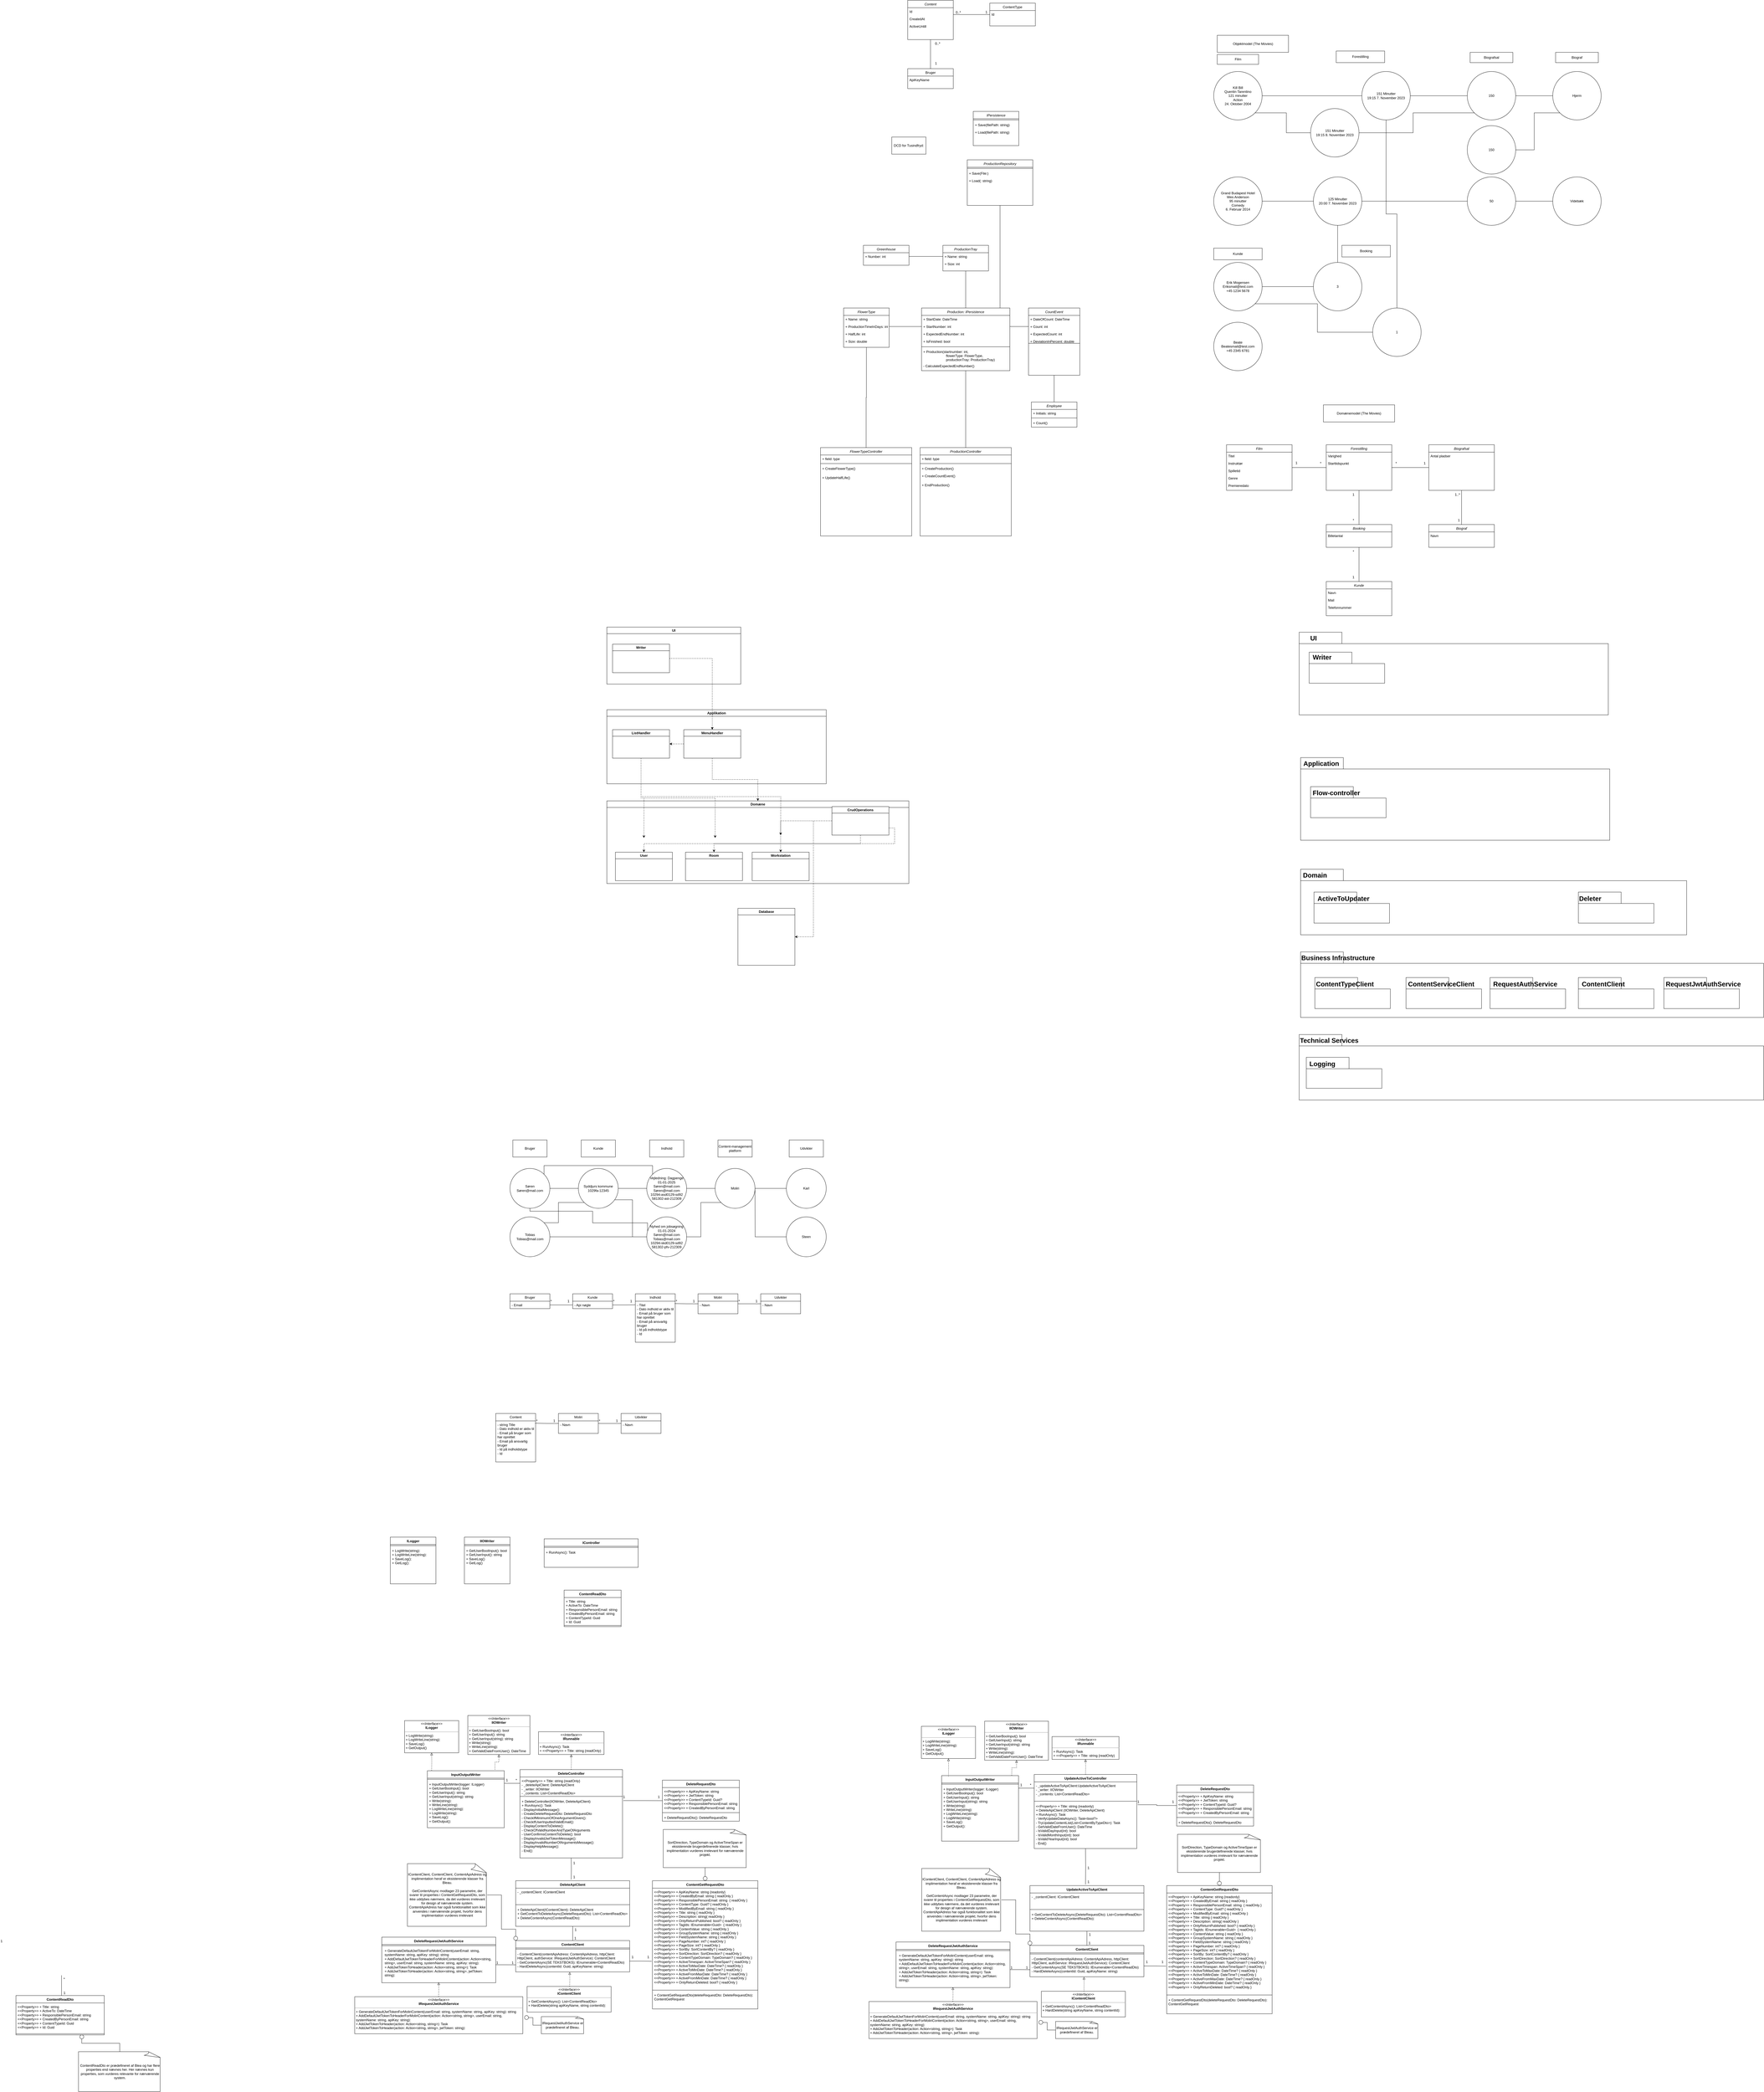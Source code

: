 <mxfile version="22.1.8" type="github">
  <diagram id="C5RBs43oDa-KdzZeNtuy" name="Page-1">
    <mxGraphModel dx="5236" dy="943" grid="1" gridSize="10" guides="1" tooltips="1" connect="1" arrows="1" fold="1" page="1" pageScale="1" pageWidth="827" pageHeight="1169" math="0" shadow="0">
      <root>
        <mxCell id="WIyWlLk6GJQsqaUBKTNV-0" />
        <mxCell id="WIyWlLk6GJQsqaUBKTNV-1" parent="WIyWlLk6GJQsqaUBKTNV-0" />
        <mxCell id="zkfFHV4jXpPFQw0GAbJ--0" value="Content" style="swimlane;fontStyle=2;align=center;verticalAlign=top;childLayout=stackLayout;horizontal=1;startSize=26;horizontalStack=0;resizeParent=1;resizeLast=0;collapsible=1;marginBottom=0;rounded=0;shadow=0;strokeWidth=1;" parent="WIyWlLk6GJQsqaUBKTNV-1" vertex="1">
          <mxGeometry x="266" y="120" width="160" height="138" as="geometry">
            <mxRectangle x="230" y="140" width="160" height="26" as="alternateBounds" />
          </mxGeometry>
        </mxCell>
        <mxCell id="zkfFHV4jXpPFQw0GAbJ--1" value="Id&#xa;" style="text;align=left;verticalAlign=top;spacingLeft=4;spacingRight=4;overflow=hidden;rotatable=0;points=[[0,0.5],[1,0.5]];portConstraint=eastwest;" parent="zkfFHV4jXpPFQw0GAbJ--0" vertex="1">
          <mxGeometry y="26" width="160" height="26" as="geometry" />
        </mxCell>
        <mxCell id="4FZxqbyA3m_zLKk_ck_h-2" value="CreatedAt " style="text;align=left;verticalAlign=top;spacingLeft=4;spacingRight=4;overflow=hidden;rotatable=0;points=[[0,0.5],[1,0.5]];portConstraint=eastwest;" parent="zkfFHV4jXpPFQw0GAbJ--0" vertex="1">
          <mxGeometry y="52" width="160" height="26" as="geometry" />
        </mxCell>
        <mxCell id="4FZxqbyA3m_zLKk_ck_h-3" value="ActiveUntill" style="text;align=left;verticalAlign=top;spacingLeft=4;spacingRight=4;overflow=hidden;rotatable=0;points=[[0,0.5],[1,0.5]];portConstraint=eastwest;" parent="zkfFHV4jXpPFQw0GAbJ--0" vertex="1">
          <mxGeometry y="78" width="160" height="26" as="geometry" />
        </mxCell>
        <mxCell id="zkfFHV4jXpPFQw0GAbJ--13" value="Bruger" style="swimlane;fontStyle=0;align=center;verticalAlign=top;childLayout=stackLayout;horizontal=1;startSize=26;horizontalStack=0;resizeParent=1;resizeLast=0;collapsible=1;marginBottom=0;rounded=0;shadow=0;strokeWidth=1;" parent="WIyWlLk6GJQsqaUBKTNV-1" vertex="1">
          <mxGeometry x="266" y="360" width="160" height="70" as="geometry">
            <mxRectangle x="340" y="380" width="170" height="26" as="alternateBounds" />
          </mxGeometry>
        </mxCell>
        <mxCell id="zkfFHV4jXpPFQw0GAbJ--14" value="ApiKeyName" style="text;align=left;verticalAlign=top;spacingLeft=4;spacingRight=4;overflow=hidden;rotatable=0;points=[[0,0.5],[1,0.5]];portConstraint=eastwest;" parent="zkfFHV4jXpPFQw0GAbJ--13" vertex="1">
          <mxGeometry y="26" width="160" height="26" as="geometry" />
        </mxCell>
        <mxCell id="zkfFHV4jXpPFQw0GAbJ--16" value="" style="endArrow=none;endSize=10;endFill=0;shadow=0;strokeWidth=1;rounded=0;edgeStyle=elbowEdgeStyle;elbow=vertical;" parent="WIyWlLk6GJQsqaUBKTNV-1" source="zkfFHV4jXpPFQw0GAbJ--13" target="zkfFHV4jXpPFQw0GAbJ--0" edge="1">
          <mxGeometry width="160" relative="1" as="geometry">
            <mxPoint x="256" y="373" as="sourcePoint" />
            <mxPoint x="356" y="271" as="targetPoint" />
          </mxGeometry>
        </mxCell>
        <mxCell id="zkfFHV4jXpPFQw0GAbJ--17" value="ContentType" style="swimlane;fontStyle=0;align=center;verticalAlign=top;childLayout=stackLayout;horizontal=1;startSize=26;horizontalStack=0;resizeParent=1;resizeLast=0;collapsible=1;marginBottom=0;rounded=0;shadow=0;strokeWidth=1;" parent="WIyWlLk6GJQsqaUBKTNV-1" vertex="1">
          <mxGeometry x="554" y="130" width="160" height="80" as="geometry">
            <mxRectangle x="550" y="140" width="160" height="26" as="alternateBounds" />
          </mxGeometry>
        </mxCell>
        <mxCell id="zkfFHV4jXpPFQw0GAbJ--18" value="Id" style="text;align=left;verticalAlign=top;spacingLeft=4;spacingRight=4;overflow=hidden;rotatable=0;points=[[0,0.5],[1,0.5]];portConstraint=eastwest;" parent="zkfFHV4jXpPFQw0GAbJ--17" vertex="1">
          <mxGeometry y="26" width="160" height="26" as="geometry" />
        </mxCell>
        <mxCell id="zkfFHV4jXpPFQw0GAbJ--26" value="" style="endArrow=none;shadow=0;strokeWidth=1;rounded=0;endFill=0;edgeStyle=elbowEdgeStyle;elbow=vertical;" parent="WIyWlLk6GJQsqaUBKTNV-1" source="zkfFHV4jXpPFQw0GAbJ--0" target="zkfFHV4jXpPFQw0GAbJ--17" edge="1">
          <mxGeometry x="0.5" y="41" relative="1" as="geometry">
            <mxPoint x="426" y="192" as="sourcePoint" />
            <mxPoint x="586" y="192" as="targetPoint" />
            <mxPoint x="-40" y="32" as="offset" />
          </mxGeometry>
        </mxCell>
        <mxCell id="zkfFHV4jXpPFQw0GAbJ--28" value="1" style="resizable=0;align=right;verticalAlign=bottom;labelBackgroundColor=none;fontSize=12;" parent="zkfFHV4jXpPFQw0GAbJ--26" connectable="0" vertex="1">
          <mxGeometry x="1" relative="1" as="geometry">
            <mxPoint x="-7" as="offset" />
          </mxGeometry>
        </mxCell>
        <mxCell id="4FZxqbyA3m_zLKk_ck_h-0" value="0..*" style="resizable=0;align=right;verticalAlign=bottom;labelBackgroundColor=none;fontSize=12;" parent="WIyWlLk6GJQsqaUBKTNV-1" connectable="0" vertex="1">
          <mxGeometry x="576" y="189" as="geometry">
            <mxPoint x="-122" y="-18" as="offset" />
          </mxGeometry>
        </mxCell>
        <mxCell id="4FZxqbyA3m_zLKk_ck_h-9" value="&lt;span style=&quot;color: rgb(0, 0, 0); font-family: Helvetica; font-size: 12px; font-style: normal; font-variant-ligatures: normal; font-variant-caps: normal; font-weight: 400; letter-spacing: normal; orphans: 2; text-align: right; text-indent: 0px; text-transform: none; widows: 2; word-spacing: 0px; -webkit-text-stroke-width: 0px; background-color: rgb(251, 251, 251); text-decoration-thickness: initial; text-decoration-style: initial; text-decoration-color: initial; float: none; display: inline !important;&quot;&gt;0..*&lt;/span&gt;" style="text;whiteSpace=wrap;html=1;" parent="WIyWlLk6GJQsqaUBKTNV-1" vertex="1">
          <mxGeometry x="360" y="258" width="50" height="40" as="geometry" />
        </mxCell>
        <mxCell id="4FZxqbyA3m_zLKk_ck_h-10" value="1" style="resizable=0;align=right;verticalAlign=bottom;labelBackgroundColor=none;fontSize=12;" parent="WIyWlLk6GJQsqaUBKTNV-1" connectable="0" vertex="1">
          <mxGeometry x="370.002" y="350.001" as="geometry" />
        </mxCell>
        <mxCell id="wz0sMh5TRBvfDvwZqKFG-0" value="Greenhouse" style="swimlane;fontStyle=2;align=center;verticalAlign=top;childLayout=stackLayout;horizontal=1;startSize=26;horizontalStack=0;resizeParent=1;resizeLast=0;collapsible=1;marginBottom=0;rounded=0;shadow=0;strokeWidth=1;" parent="WIyWlLk6GJQsqaUBKTNV-1" vertex="1">
          <mxGeometry x="110.5" y="980" width="160" height="70" as="geometry">
            <mxRectangle x="230" y="140" width="160" height="26" as="alternateBounds" />
          </mxGeometry>
        </mxCell>
        <mxCell id="wz0sMh5TRBvfDvwZqKFG-1" value="+ Number: int" style="text;align=left;verticalAlign=top;spacingLeft=4;spacingRight=4;overflow=hidden;rotatable=0;points=[[0,0.5],[1,0.5]];portConstraint=eastwest;" parent="wz0sMh5TRBvfDvwZqKFG-0" vertex="1">
          <mxGeometry y="26" width="160" height="26" as="geometry" />
        </mxCell>
        <mxCell id="wz0sMh5TRBvfDvwZqKFG-4" value="DCD for Tusindfryd:" style="rounded=0;whiteSpace=wrap;html=1;" parent="WIyWlLk6GJQsqaUBKTNV-1" vertex="1">
          <mxGeometry x="210" y="600" width="120" height="60" as="geometry" />
        </mxCell>
        <mxCell id="wz0sMh5TRBvfDvwZqKFG-28" style="edgeStyle=orthogonalEdgeStyle;rounded=0;orthogonalLoop=1;jettySize=auto;html=1;exitX=0.5;exitY=1;exitDx=0;exitDy=0;entryX=0.5;entryY=0;entryDx=0;entryDy=0;endArrow=none;endFill=0;" parent="WIyWlLk6GJQsqaUBKTNV-1" source="wz0sMh5TRBvfDvwZqKFG-5" target="wz0sMh5TRBvfDvwZqKFG-10" edge="1">
          <mxGeometry relative="1" as="geometry" />
        </mxCell>
        <mxCell id="wz0sMh5TRBvfDvwZqKFG-5" value="ProductionTray" style="swimlane;fontStyle=2;align=center;verticalAlign=top;childLayout=stackLayout;horizontal=1;startSize=26;horizontalStack=0;resizeParent=1;resizeLast=0;collapsible=1;marginBottom=0;rounded=0;shadow=0;strokeWidth=1;" parent="WIyWlLk6GJQsqaUBKTNV-1" vertex="1">
          <mxGeometry x="389.5" y="980" width="160" height="90" as="geometry">
            <mxRectangle x="230" y="140" width="160" height="26" as="alternateBounds" />
          </mxGeometry>
        </mxCell>
        <mxCell id="wz0sMh5TRBvfDvwZqKFG-6" value="+ Name: string" style="text;align=left;verticalAlign=top;spacingLeft=4;spacingRight=4;overflow=hidden;rotatable=0;points=[[0,0.5],[1,0.5]];portConstraint=eastwest;" parent="wz0sMh5TRBvfDvwZqKFG-5" vertex="1">
          <mxGeometry y="26" width="160" height="26" as="geometry" />
        </mxCell>
        <mxCell id="wz0sMh5TRBvfDvwZqKFG-7" value="+ Size: int" style="text;align=left;verticalAlign=top;spacingLeft=4;spacingRight=4;overflow=hidden;rotatable=0;points=[[0,0.5],[1,0.5]];portConstraint=eastwest;" parent="wz0sMh5TRBvfDvwZqKFG-5" vertex="1">
          <mxGeometry y="52" width="160" height="26" as="geometry" />
        </mxCell>
        <mxCell id="wz0sMh5TRBvfDvwZqKFG-10" value="Production: IPersistence" style="swimlane;fontStyle=2;align=center;verticalAlign=top;childLayout=stackLayout;horizontal=1;startSize=26;horizontalStack=0;resizeParent=1;resizeLast=0;collapsible=1;marginBottom=0;rounded=0;shadow=0;strokeWidth=1;" parent="WIyWlLk6GJQsqaUBKTNV-1" vertex="1">
          <mxGeometry x="314.5" y="1200" width="310" height="220" as="geometry">
            <mxRectangle x="230" y="140" width="160" height="26" as="alternateBounds" />
          </mxGeometry>
        </mxCell>
        <mxCell id="wz0sMh5TRBvfDvwZqKFG-11" value="+ StartDate: DateTime" style="text;align=left;verticalAlign=top;spacingLeft=4;spacingRight=4;overflow=hidden;rotatable=0;points=[[0,0.5],[1,0.5]];portConstraint=eastwest;" parent="wz0sMh5TRBvfDvwZqKFG-10" vertex="1">
          <mxGeometry y="26" width="310" height="26" as="geometry" />
        </mxCell>
        <mxCell id="wz0sMh5TRBvfDvwZqKFG-12" value="+ StartNumber: int" style="text;align=left;verticalAlign=top;spacingLeft=4;spacingRight=4;overflow=hidden;rotatable=0;points=[[0,0.5],[1,0.5]];portConstraint=eastwest;" parent="wz0sMh5TRBvfDvwZqKFG-10" vertex="1">
          <mxGeometry y="52" width="310" height="26" as="geometry" />
        </mxCell>
        <mxCell id="wz0sMh5TRBvfDvwZqKFG-13" value="+ ExpectedEndNumber: int" style="text;align=left;verticalAlign=top;spacingLeft=4;spacingRight=4;overflow=hidden;rotatable=0;points=[[0,0.5],[1,0.5]];portConstraint=eastwest;" parent="wz0sMh5TRBvfDvwZqKFG-10" vertex="1">
          <mxGeometry y="78" width="310" height="26" as="geometry" />
        </mxCell>
        <mxCell id="wz0sMh5TRBvfDvwZqKFG-14" value="+ IsFinished: bool" style="text;align=left;verticalAlign=top;spacingLeft=4;spacingRight=4;overflow=hidden;rotatable=0;points=[[0,0.5],[1,0.5]];portConstraint=eastwest;" parent="wz0sMh5TRBvfDvwZqKFG-10" vertex="1">
          <mxGeometry y="104" width="310" height="28" as="geometry" />
        </mxCell>
        <mxCell id="wz0sMh5TRBvfDvwZqKFG-43" value="" style="line;strokeWidth=1;fillColor=none;align=left;verticalAlign=middle;spacingTop=-1;spacingLeft=3;spacingRight=3;rotatable=0;labelPosition=right;points=[];portConstraint=eastwest;strokeColor=inherit;" parent="wz0sMh5TRBvfDvwZqKFG-10" vertex="1">
          <mxGeometry y="132" width="310" height="8" as="geometry" />
        </mxCell>
        <mxCell id="wz0sMh5TRBvfDvwZqKFG-62" value="+ Production(startnumber: int, &#xa;                        flowerType: FlowerType,&#xa;                        productionTray: ProductionTray)&#xa;&#xa;" style="text;align=left;verticalAlign=top;spacingLeft=4;spacingRight=4;overflow=hidden;rotatable=0;points=[[0,0.5],[1,0.5]];portConstraint=eastwest;" parent="wz0sMh5TRBvfDvwZqKFG-10" vertex="1">
          <mxGeometry y="140" width="310" height="50" as="geometry" />
        </mxCell>
        <mxCell id="wz0sMh5TRBvfDvwZqKFG-63" value="- CalculateExpectedEndNumber()&#xa;" style="text;align=left;verticalAlign=top;spacingLeft=4;spacingRight=4;overflow=hidden;rotatable=0;points=[[0,0.5],[1,0.5]];portConstraint=eastwest;" parent="wz0sMh5TRBvfDvwZqKFG-10" vertex="1">
          <mxGeometry y="190" width="310" height="30" as="geometry" />
        </mxCell>
        <mxCell id="wz0sMh5TRBvfDvwZqKFG-31" style="edgeStyle=orthogonalEdgeStyle;rounded=0;orthogonalLoop=1;jettySize=auto;html=1;exitX=0.5;exitY=1;exitDx=0;exitDy=0;entryX=0.5;entryY=0;entryDx=0;entryDy=0;endArrow=none;endFill=0;" parent="WIyWlLk6GJQsqaUBKTNV-1" source="wz0sMh5TRBvfDvwZqKFG-15" target="wz0sMh5TRBvfDvwZqKFG-20" edge="1">
          <mxGeometry relative="1" as="geometry" />
        </mxCell>
        <mxCell id="wz0sMh5TRBvfDvwZqKFG-15" value="CountEvent" style="swimlane;fontStyle=2;align=center;verticalAlign=top;childLayout=stackLayout;horizontal=1;startSize=26;horizontalStack=0;resizeParent=1;resizeLast=0;collapsible=1;marginBottom=0;rounded=0;shadow=0;strokeWidth=1;" parent="WIyWlLk6GJQsqaUBKTNV-1" vertex="1">
          <mxGeometry x="690" y="1200" width="180" height="236" as="geometry">
            <mxRectangle x="230" y="140" width="160" height="26" as="alternateBounds" />
          </mxGeometry>
        </mxCell>
        <mxCell id="wz0sMh5TRBvfDvwZqKFG-16" value="+ DateOfCount: DateTime" style="text;align=left;verticalAlign=top;spacingLeft=4;spacingRight=4;overflow=hidden;rotatable=0;points=[[0,0.5],[1,0.5]];portConstraint=eastwest;" parent="wz0sMh5TRBvfDvwZqKFG-15" vertex="1">
          <mxGeometry y="26" width="180" height="26" as="geometry" />
        </mxCell>
        <mxCell id="wz0sMh5TRBvfDvwZqKFG-17" value="+ Count: int" style="text;align=left;verticalAlign=top;spacingLeft=4;spacingRight=4;overflow=hidden;rotatable=0;points=[[0,0.5],[1,0.5]];portConstraint=eastwest;" parent="wz0sMh5TRBvfDvwZqKFG-15" vertex="1">
          <mxGeometry y="52" width="180" height="26" as="geometry" />
        </mxCell>
        <mxCell id="wz0sMh5TRBvfDvwZqKFG-18" value="+ ExpectedCount: int" style="text;align=left;verticalAlign=top;spacingLeft=4;spacingRight=4;overflow=hidden;rotatable=0;points=[[0,0.5],[1,0.5]];portConstraint=eastwest;" parent="wz0sMh5TRBvfDvwZqKFG-15" vertex="1">
          <mxGeometry y="78" width="180" height="26" as="geometry" />
        </mxCell>
        <mxCell id="wz0sMh5TRBvfDvwZqKFG-19" value="+ DeviationInPercent: double" style="text;align=left;verticalAlign=top;spacingLeft=4;spacingRight=4;overflow=hidden;rotatable=0;points=[[0,0.5],[1,0.5]];portConstraint=eastwest;" parent="wz0sMh5TRBvfDvwZqKFG-15" vertex="1">
          <mxGeometry y="104" width="180" height="16" as="geometry" />
        </mxCell>
        <mxCell id="wz0sMh5TRBvfDvwZqKFG-42" value="" style="line;strokeWidth=1;fillColor=none;align=left;verticalAlign=middle;spacingTop=-1;spacingLeft=3;spacingRight=3;rotatable=0;labelPosition=right;points=[];portConstraint=eastwest;strokeColor=inherit;" parent="wz0sMh5TRBvfDvwZqKFG-15" vertex="1">
          <mxGeometry y="120" width="180" height="8" as="geometry" />
        </mxCell>
        <mxCell id="wz0sMh5TRBvfDvwZqKFG-20" value="Employee" style="swimlane;fontStyle=2;align=center;verticalAlign=top;childLayout=stackLayout;horizontal=1;startSize=26;horizontalStack=0;resizeParent=1;resizeLast=0;collapsible=1;marginBottom=0;rounded=0;shadow=0;strokeWidth=1;" parent="WIyWlLk6GJQsqaUBKTNV-1" vertex="1">
          <mxGeometry x="700" y="1530" width="160" height="88" as="geometry">
            <mxRectangle x="230" y="140" width="160" height="26" as="alternateBounds" />
          </mxGeometry>
        </mxCell>
        <mxCell id="wz0sMh5TRBvfDvwZqKFG-21" value="+ Initials: string" style="text;align=left;verticalAlign=top;spacingLeft=4;spacingRight=4;overflow=hidden;rotatable=0;points=[[0,0.5],[1,0.5]];portConstraint=eastwest;" parent="wz0sMh5TRBvfDvwZqKFG-20" vertex="1">
          <mxGeometry y="26" width="160" height="26" as="geometry" />
        </mxCell>
        <mxCell id="wz0sMh5TRBvfDvwZqKFG-46" value="" style="line;strokeWidth=1;fillColor=none;align=left;verticalAlign=middle;spacingTop=-1;spacingLeft=3;spacingRight=3;rotatable=0;labelPosition=right;points=[];portConstraint=eastwest;strokeColor=inherit;" parent="wz0sMh5TRBvfDvwZqKFG-20" vertex="1">
          <mxGeometry y="52" width="160" height="8" as="geometry" />
        </mxCell>
        <mxCell id="wz0sMh5TRBvfDvwZqKFG-44" value="+ Count()" style="text;align=left;verticalAlign=top;spacingLeft=4;spacingRight=4;overflow=hidden;rotatable=0;points=[[0,0.5],[1,0.5]];portConstraint=eastwest;" parent="wz0sMh5TRBvfDvwZqKFG-20" vertex="1">
          <mxGeometry y="60" width="160" height="28" as="geometry" />
        </mxCell>
        <mxCell id="wz0sMh5TRBvfDvwZqKFG-22" value="FlowerType" style="swimlane;fontStyle=2;align=center;verticalAlign=top;childLayout=stackLayout;horizontal=1;startSize=26;horizontalStack=0;resizeParent=1;resizeLast=0;collapsible=1;marginBottom=0;rounded=0;shadow=0;strokeWidth=1;" parent="WIyWlLk6GJQsqaUBKTNV-1" vertex="1">
          <mxGeometry x="41" y="1200" width="160" height="138" as="geometry">
            <mxRectangle x="230" y="140" width="160" height="26" as="alternateBounds" />
          </mxGeometry>
        </mxCell>
        <mxCell id="wz0sMh5TRBvfDvwZqKFG-23" value="+ Name: string" style="text;align=left;verticalAlign=top;spacingLeft=4;spacingRight=4;overflow=hidden;rotatable=0;points=[[0,0.5],[1,0.5]];portConstraint=eastwest;" parent="wz0sMh5TRBvfDvwZqKFG-22" vertex="1">
          <mxGeometry y="26" width="160" height="26" as="geometry" />
        </mxCell>
        <mxCell id="wz0sMh5TRBvfDvwZqKFG-24" value="+ ProductionTimeInDays: int" style="text;align=left;verticalAlign=top;spacingLeft=4;spacingRight=4;overflow=hidden;rotatable=0;points=[[0,0.5],[1,0.5]];portConstraint=eastwest;" parent="wz0sMh5TRBvfDvwZqKFG-22" vertex="1">
          <mxGeometry y="52" width="160" height="26" as="geometry" />
        </mxCell>
        <mxCell id="wz0sMh5TRBvfDvwZqKFG-25" value="+ HalfLife: int" style="text;align=left;verticalAlign=top;spacingLeft=4;spacingRight=4;overflow=hidden;rotatable=0;points=[[0,0.5],[1,0.5]];portConstraint=eastwest;" parent="wz0sMh5TRBvfDvwZqKFG-22" vertex="1">
          <mxGeometry y="78" width="160" height="26" as="geometry" />
        </mxCell>
        <mxCell id="wz0sMh5TRBvfDvwZqKFG-26" value="+ Size: double" style="text;align=left;verticalAlign=top;spacingLeft=4;spacingRight=4;overflow=hidden;rotatable=0;points=[[0,0.5],[1,0.5]];portConstraint=eastwest;" parent="wz0sMh5TRBvfDvwZqKFG-22" vertex="1">
          <mxGeometry y="104" width="160" height="26" as="geometry" />
        </mxCell>
        <mxCell id="wz0sMh5TRBvfDvwZqKFG-27" style="edgeStyle=orthogonalEdgeStyle;rounded=0;orthogonalLoop=1;jettySize=auto;html=1;entryX=0;entryY=0.5;entryDx=0;entryDy=0;endArrow=none;endFill=0;" parent="WIyWlLk6GJQsqaUBKTNV-1" source="wz0sMh5TRBvfDvwZqKFG-1" target="wz0sMh5TRBvfDvwZqKFG-6" edge="1">
          <mxGeometry relative="1" as="geometry" />
        </mxCell>
        <mxCell id="wz0sMh5TRBvfDvwZqKFG-29" style="edgeStyle=orthogonalEdgeStyle;rounded=0;orthogonalLoop=1;jettySize=auto;html=1;exitX=1;exitY=0.5;exitDx=0;exitDy=0;entryX=0;entryY=0.5;entryDx=0;entryDy=0;endArrow=none;endFill=0;" parent="WIyWlLk6GJQsqaUBKTNV-1" source="wz0sMh5TRBvfDvwZqKFG-24" target="wz0sMh5TRBvfDvwZqKFG-12" edge="1">
          <mxGeometry relative="1" as="geometry" />
        </mxCell>
        <mxCell id="wz0sMh5TRBvfDvwZqKFG-30" style="edgeStyle=orthogonalEdgeStyle;rounded=0;orthogonalLoop=1;jettySize=auto;html=1;exitX=1;exitY=0.5;exitDx=0;exitDy=0;entryX=0;entryY=0.5;entryDx=0;entryDy=0;endArrow=none;endFill=0;" parent="WIyWlLk6GJQsqaUBKTNV-1" source="wz0sMh5TRBvfDvwZqKFG-12" target="wz0sMh5TRBvfDvwZqKFG-17" edge="1">
          <mxGeometry relative="1" as="geometry" />
        </mxCell>
        <mxCell id="wz0sMh5TRBvfDvwZqKFG-47" value="ProductionController" style="swimlane;fontStyle=2;align=center;verticalAlign=top;childLayout=stackLayout;horizontal=1;startSize=26;horizontalStack=0;resizeParent=1;resizeLast=0;collapsible=1;marginBottom=0;rounded=0;shadow=0;strokeWidth=1;" parent="WIyWlLk6GJQsqaUBKTNV-1" vertex="1">
          <mxGeometry x="309.5" y="1690" width="320" height="310" as="geometry">
            <mxRectangle x="230" y="140" width="160" height="26" as="alternateBounds" />
          </mxGeometry>
        </mxCell>
        <mxCell id="wz0sMh5TRBvfDvwZqKFG-48" value="+ field: type" style="text;align=left;verticalAlign=top;spacingLeft=4;spacingRight=4;overflow=hidden;rotatable=0;points=[[0,0.5],[1,0.5]];portConstraint=eastwest;" parent="wz0sMh5TRBvfDvwZqKFG-47" vertex="1">
          <mxGeometry y="26" width="320" height="26" as="geometry" />
        </mxCell>
        <mxCell id="wz0sMh5TRBvfDvwZqKFG-52" value="" style="line;strokeWidth=1;fillColor=none;align=left;verticalAlign=middle;spacingTop=-1;spacingLeft=3;spacingRight=3;rotatable=0;labelPosition=right;points=[];portConstraint=eastwest;strokeColor=inherit;" parent="wz0sMh5TRBvfDvwZqKFG-47" vertex="1">
          <mxGeometry y="52" width="320" height="8" as="geometry" />
        </mxCell>
        <mxCell id="wz0sMh5TRBvfDvwZqKFG-53" value="+ CreateProduction()&#xa;" style="text;align=left;verticalAlign=top;spacingLeft=4;spacingRight=4;overflow=hidden;rotatable=0;points=[[0,0.5],[1,0.5]];portConstraint=eastwest;" parent="wz0sMh5TRBvfDvwZqKFG-47" vertex="1">
          <mxGeometry y="60" width="320" height="26" as="geometry" />
        </mxCell>
        <mxCell id="wz0sMh5TRBvfDvwZqKFG-66" value="+ CreateCountEvent()" style="text;align=left;verticalAlign=top;spacingLeft=4;spacingRight=4;overflow=hidden;rotatable=0;points=[[0,0.5],[1,0.5]];portConstraint=eastwest;" parent="wz0sMh5TRBvfDvwZqKFG-47" vertex="1">
          <mxGeometry y="86" width="320" height="32" as="geometry" />
        </mxCell>
        <mxCell id="wz0sMh5TRBvfDvwZqKFG-69" value="+ EndProduction()&#xa;" style="text;align=left;verticalAlign=top;spacingLeft=4;spacingRight=4;overflow=hidden;rotatable=0;points=[[0,0.5],[1,0.5]];portConstraint=eastwest;" parent="wz0sMh5TRBvfDvwZqKFG-47" vertex="1">
          <mxGeometry y="118" width="320" height="26" as="geometry" />
        </mxCell>
        <mxCell id="wz0sMh5TRBvfDvwZqKFG-54" style="edgeStyle=orthogonalEdgeStyle;rounded=0;orthogonalLoop=1;jettySize=auto;html=1;exitX=0.5;exitY=0;exitDx=0;exitDy=0;entryX=0.5;entryY=1;entryDx=0;entryDy=0;endArrow=none;endFill=0;" parent="WIyWlLk6GJQsqaUBKTNV-1" source="wz0sMh5TRBvfDvwZqKFG-47" target="wz0sMh5TRBvfDvwZqKFG-10" edge="1">
          <mxGeometry relative="1" as="geometry">
            <mxPoint x="250" y="1275" as="sourcePoint" />
            <mxPoint x="369" y="1275" as="targetPoint" />
          </mxGeometry>
        </mxCell>
        <mxCell id="wz0sMh5TRBvfDvwZqKFG-55" value="IPersistence" style="swimlane;fontStyle=2;align=center;verticalAlign=top;childLayout=stackLayout;horizontal=1;startSize=26;horizontalStack=0;resizeParent=1;resizeLast=0;collapsible=1;marginBottom=0;rounded=0;shadow=0;strokeWidth=1;" parent="WIyWlLk6GJQsqaUBKTNV-1" vertex="1">
          <mxGeometry x="496" y="510" width="160" height="120" as="geometry">
            <mxRectangle x="230" y="140" width="160" height="26" as="alternateBounds" />
          </mxGeometry>
        </mxCell>
        <mxCell id="wz0sMh5TRBvfDvwZqKFG-58" value="" style="line;strokeWidth=1;fillColor=none;align=left;verticalAlign=middle;spacingTop=-1;spacingLeft=3;spacingRight=3;rotatable=0;labelPosition=right;points=[];portConstraint=eastwest;strokeColor=inherit;" parent="wz0sMh5TRBvfDvwZqKFG-55" vertex="1">
          <mxGeometry y="26" width="160" height="8" as="geometry" />
        </mxCell>
        <mxCell id="wz0sMh5TRBvfDvwZqKFG-56" value="+ Save(filePath: string)" style="text;align=left;verticalAlign=top;spacingLeft=4;spacingRight=4;overflow=hidden;rotatable=0;points=[[0,0.5],[1,0.5]];portConstraint=eastwest;" parent="wz0sMh5TRBvfDvwZqKFG-55" vertex="1">
          <mxGeometry y="34" width="160" height="26" as="geometry" />
        </mxCell>
        <mxCell id="wz0sMh5TRBvfDvwZqKFG-61" value="+ Load(filePath: string)" style="text;align=left;verticalAlign=top;spacingLeft=4;spacingRight=4;overflow=hidden;rotatable=0;points=[[0,0.5],[1,0.5]];portConstraint=eastwest;" parent="wz0sMh5TRBvfDvwZqKFG-55" vertex="1">
          <mxGeometry y="60" width="160" height="26" as="geometry" />
        </mxCell>
        <mxCell id="wz0sMh5TRBvfDvwZqKFG-70" value="FlowerTypeController" style="swimlane;fontStyle=2;align=center;verticalAlign=top;childLayout=stackLayout;horizontal=1;startSize=26;horizontalStack=0;resizeParent=1;resizeLast=0;collapsible=1;marginBottom=0;rounded=0;shadow=0;strokeWidth=1;" parent="WIyWlLk6GJQsqaUBKTNV-1" vertex="1">
          <mxGeometry x="-40" y="1690" width="320" height="310" as="geometry">
            <mxRectangle x="230" y="140" width="160" height="26" as="alternateBounds" />
          </mxGeometry>
        </mxCell>
        <mxCell id="wz0sMh5TRBvfDvwZqKFG-71" value="+ field: type" style="text;align=left;verticalAlign=top;spacingLeft=4;spacingRight=4;overflow=hidden;rotatable=0;points=[[0,0.5],[1,0.5]];portConstraint=eastwest;" parent="wz0sMh5TRBvfDvwZqKFG-70" vertex="1">
          <mxGeometry y="26" width="320" height="26" as="geometry" />
        </mxCell>
        <mxCell id="wz0sMh5TRBvfDvwZqKFG-72" value="" style="line;strokeWidth=1;fillColor=none;align=left;verticalAlign=middle;spacingTop=-1;spacingLeft=3;spacingRight=3;rotatable=0;labelPosition=right;points=[];portConstraint=eastwest;strokeColor=inherit;" parent="wz0sMh5TRBvfDvwZqKFG-70" vertex="1">
          <mxGeometry y="52" width="320" height="8" as="geometry" />
        </mxCell>
        <mxCell id="wz0sMh5TRBvfDvwZqKFG-74" value="+ CreateFlowerType()" style="text;align=left;verticalAlign=top;spacingLeft=4;spacingRight=4;overflow=hidden;rotatable=0;points=[[0,0.5],[1,0.5]];portConstraint=eastwest;" parent="wz0sMh5TRBvfDvwZqKFG-70" vertex="1">
          <mxGeometry y="60" width="320" height="32" as="geometry" />
        </mxCell>
        <mxCell id="wz0sMh5TRBvfDvwZqKFG-77" value="+ UpdateHalfLife()&#xa;" style="text;align=left;verticalAlign=top;spacingLeft=4;spacingRight=4;overflow=hidden;rotatable=0;points=[[0,0.5],[1,0.5]];portConstraint=eastwest;" parent="wz0sMh5TRBvfDvwZqKFG-70" vertex="1">
          <mxGeometry y="92" width="320" height="26" as="geometry" />
        </mxCell>
        <mxCell id="wz0sMh5TRBvfDvwZqKFG-78" style="edgeStyle=orthogonalEdgeStyle;rounded=0;orthogonalLoop=1;jettySize=auto;html=1;exitX=0.5;exitY=0;exitDx=0;exitDy=0;entryX=0.5;entryY=1;entryDx=0;entryDy=0;endArrow=none;endFill=0;" parent="WIyWlLk6GJQsqaUBKTNV-1" source="wz0sMh5TRBvfDvwZqKFG-70" target="wz0sMh5TRBvfDvwZqKFG-22" edge="1">
          <mxGeometry relative="1" as="geometry">
            <mxPoint x="480" y="1700" as="sourcePoint" />
            <mxPoint x="480" y="1430" as="targetPoint" />
          </mxGeometry>
        </mxCell>
        <mxCell id="wz0sMh5TRBvfDvwZqKFG-79" style="edgeStyle=orthogonalEdgeStyle;rounded=0;orthogonalLoop=1;jettySize=auto;html=1;entryX=0.5;entryY=0;entryDx=0;entryDy=0;endArrow=none;endFill=0;exitX=0.5;exitY=1;exitDx=0;exitDy=0;" parent="WIyWlLk6GJQsqaUBKTNV-1" source="wz0sMh5TRBvfDvwZqKFG-81" edge="1">
          <mxGeometry relative="1" as="geometry">
            <mxPoint x="590" y="840" as="sourcePoint" />
            <mxPoint x="590" y="1200" as="targetPoint" />
          </mxGeometry>
        </mxCell>
        <mxCell id="wz0sMh5TRBvfDvwZqKFG-81" value="ProductionRepository" style="swimlane;fontStyle=2;align=center;verticalAlign=top;childLayout=stackLayout;horizontal=1;startSize=26;horizontalStack=0;resizeParent=1;resizeLast=0;collapsible=1;marginBottom=0;rounded=0;shadow=0;strokeWidth=1;" parent="WIyWlLk6GJQsqaUBKTNV-1" vertex="1">
          <mxGeometry x="475" y="680" width="230" height="160" as="geometry">
            <mxRectangle x="230" y="140" width="160" height="26" as="alternateBounds" />
          </mxGeometry>
        </mxCell>
        <mxCell id="wz0sMh5TRBvfDvwZqKFG-82" value="" style="line;strokeWidth=1;fillColor=none;align=left;verticalAlign=middle;spacingTop=-1;spacingLeft=3;spacingRight=3;rotatable=0;labelPosition=right;points=[];portConstraint=eastwest;strokeColor=inherit;" parent="wz0sMh5TRBvfDvwZqKFG-81" vertex="1">
          <mxGeometry y="26" width="230" height="8" as="geometry" />
        </mxCell>
        <mxCell id="wz0sMh5TRBvfDvwZqKFG-83" value="+ Save(File:)" style="text;align=left;verticalAlign=top;spacingLeft=4;spacingRight=4;overflow=hidden;rotatable=0;points=[[0,0.5],[1,0.5]];portConstraint=eastwest;" parent="wz0sMh5TRBvfDvwZqKFG-81" vertex="1">
          <mxGeometry y="34" width="230" height="26" as="geometry" />
        </mxCell>
        <mxCell id="wz0sMh5TRBvfDvwZqKFG-84" value="+ Load(: string)" style="text;align=left;verticalAlign=top;spacingLeft=4;spacingRight=4;overflow=hidden;rotatable=0;points=[[0,0.5],[1,0.5]];portConstraint=eastwest;" parent="wz0sMh5TRBvfDvwZqKFG-81" vertex="1">
          <mxGeometry y="60" width="230" height="26" as="geometry" />
        </mxCell>
        <mxCell id="4UGHMWYXxqKN3dNCoF7V-71" style="edgeStyle=orthogonalEdgeStyle;rounded=0;orthogonalLoop=1;jettySize=auto;html=1;exitX=1;exitY=0.5;exitDx=0;exitDy=0;entryX=0;entryY=0.5;entryDx=0;entryDy=0;endArrow=none;endFill=0;" parent="WIyWlLk6GJQsqaUBKTNV-1" source="4UGHMWYXxqKN3dNCoF7V-0" target="4UGHMWYXxqKN3dNCoF7V-68" edge="1">
          <mxGeometry relative="1" as="geometry" />
        </mxCell>
        <mxCell id="4UGHMWYXxqKN3dNCoF7V-97" style="edgeStyle=orthogonalEdgeStyle;rounded=0;orthogonalLoop=1;jettySize=auto;html=1;exitX=1;exitY=1;exitDx=0;exitDy=0;entryX=0;entryY=0.5;entryDx=0;entryDy=0;endArrow=none;endFill=0;" parent="WIyWlLk6GJQsqaUBKTNV-1" source="4UGHMWYXxqKN3dNCoF7V-0" target="4UGHMWYXxqKN3dNCoF7V-96" edge="1">
          <mxGeometry relative="1" as="geometry" />
        </mxCell>
        <mxCell id="4UGHMWYXxqKN3dNCoF7V-0" value="Kill Bill&lt;br&gt;Quentin Tarentino&lt;br&gt;121 minutter&lt;br&gt;Action&lt;br&gt;24. Oktober 2004" style="ellipse;whiteSpace=wrap;html=1;aspect=fixed;" parent="WIyWlLk6GJQsqaUBKTNV-1" vertex="1">
          <mxGeometry x="1340" y="370" width="170" height="170" as="geometry" />
        </mxCell>
        <mxCell id="4UGHMWYXxqKN3dNCoF7V-1" value="Objektmodel (The Movies)" style="rounded=0;whiteSpace=wrap;html=1;" parent="WIyWlLk6GJQsqaUBKTNV-1" vertex="1">
          <mxGeometry x="1352.5" y="242.8" width="250" height="60" as="geometry" />
        </mxCell>
        <mxCell id="4UGHMWYXxqKN3dNCoF7V-2" value="Domænemodel (The Movies)" style="rounded=0;whiteSpace=wrap;html=1;" parent="WIyWlLk6GJQsqaUBKTNV-1" vertex="1">
          <mxGeometry x="1725" y="1540" width="250" height="60" as="geometry" />
        </mxCell>
        <mxCell id="4UGHMWYXxqKN3dNCoF7V-72" style="edgeStyle=orthogonalEdgeStyle;rounded=0;orthogonalLoop=1;jettySize=auto;html=1;entryX=0;entryY=0.5;entryDx=0;entryDy=0;endArrow=none;endFill=0;" parent="WIyWlLk6GJQsqaUBKTNV-1" source="4UGHMWYXxqKN3dNCoF7V-11" target="4UGHMWYXxqKN3dNCoF7V-20" edge="1">
          <mxGeometry relative="1" as="geometry" />
        </mxCell>
        <mxCell id="4UGHMWYXxqKN3dNCoF7V-11" value="Film" style="swimlane;fontStyle=2;align=center;verticalAlign=top;childLayout=stackLayout;horizontal=1;startSize=26;horizontalStack=0;resizeParent=1;resizeLast=0;collapsible=1;marginBottom=0;rounded=0;shadow=0;strokeWidth=1;" parent="WIyWlLk6GJQsqaUBKTNV-1" vertex="1">
          <mxGeometry x="1385" y="1680" width="230" height="160" as="geometry">
            <mxRectangle x="230" y="140" width="160" height="26" as="alternateBounds" />
          </mxGeometry>
        </mxCell>
        <mxCell id="4UGHMWYXxqKN3dNCoF7V-14" value="Titel" style="text;align=left;verticalAlign=top;spacingLeft=4;spacingRight=4;overflow=hidden;rotatable=0;points=[[0,0.5],[1,0.5]];portConstraint=eastwest;" parent="4UGHMWYXxqKN3dNCoF7V-11" vertex="1">
          <mxGeometry y="26" width="230" height="26" as="geometry" />
        </mxCell>
        <mxCell id="4UGHMWYXxqKN3dNCoF7V-65" value="Instruktør" style="text;align=left;verticalAlign=top;spacingLeft=4;spacingRight=4;overflow=hidden;rotatable=0;points=[[0,0.5],[1,0.5]];portConstraint=eastwest;" parent="4UGHMWYXxqKN3dNCoF7V-11" vertex="1">
          <mxGeometry y="52" width="230" height="26" as="geometry" />
        </mxCell>
        <mxCell id="4UGHMWYXxqKN3dNCoF7V-19" value="Spilletid" style="text;align=left;verticalAlign=top;spacingLeft=4;spacingRight=4;overflow=hidden;rotatable=0;points=[[0,0.5],[1,0.5]];portConstraint=eastwest;" parent="4UGHMWYXxqKN3dNCoF7V-11" vertex="1">
          <mxGeometry y="78" width="230" height="26" as="geometry" />
        </mxCell>
        <mxCell id="4UGHMWYXxqKN3dNCoF7V-18" value="Genre" style="text;align=left;verticalAlign=top;spacingLeft=4;spacingRight=4;overflow=hidden;rotatable=0;points=[[0,0.5],[1,0.5]];portConstraint=eastwest;" parent="4UGHMWYXxqKN3dNCoF7V-11" vertex="1">
          <mxGeometry y="104" width="230" height="26" as="geometry" />
        </mxCell>
        <mxCell id="4UGHMWYXxqKN3dNCoF7V-16" value="Premieredato" style="text;align=left;verticalAlign=top;spacingLeft=4;spacingRight=4;overflow=hidden;rotatable=0;points=[[0,0.5],[1,0.5]];portConstraint=eastwest;" parent="4UGHMWYXxqKN3dNCoF7V-11" vertex="1">
          <mxGeometry y="130" width="230" height="26" as="geometry" />
        </mxCell>
        <mxCell id="4UGHMWYXxqKN3dNCoF7V-45" style="edgeStyle=orthogonalEdgeStyle;rounded=0;orthogonalLoop=1;jettySize=auto;html=1;exitX=0.5;exitY=1;exitDx=0;exitDy=0;entryX=0.5;entryY=0;entryDx=0;entryDy=0;endArrow=none;endFill=0;" parent="WIyWlLk6GJQsqaUBKTNV-1" source="4UGHMWYXxqKN3dNCoF7V-20" target="4UGHMWYXxqKN3dNCoF7V-35" edge="1">
          <mxGeometry relative="1" as="geometry" />
        </mxCell>
        <mxCell id="4UGHMWYXxqKN3dNCoF7V-57" style="edgeStyle=orthogonalEdgeStyle;rounded=0;orthogonalLoop=1;jettySize=auto;html=1;exitX=1;exitY=0.5;exitDx=0;exitDy=0;entryX=0;entryY=0.5;entryDx=0;entryDy=0;endArrow=none;endFill=0;" parent="WIyWlLk6GJQsqaUBKTNV-1" source="4UGHMWYXxqKN3dNCoF7V-20" target="4UGHMWYXxqKN3dNCoF7V-26" edge="1">
          <mxGeometry relative="1" as="geometry" />
        </mxCell>
        <mxCell id="4UGHMWYXxqKN3dNCoF7V-20" value="Forestilling" style="swimlane;fontStyle=2;align=center;verticalAlign=top;childLayout=stackLayout;horizontal=1;startSize=26;horizontalStack=0;resizeParent=1;resizeLast=0;collapsible=1;marginBottom=0;rounded=0;shadow=0;strokeWidth=1;" parent="WIyWlLk6GJQsqaUBKTNV-1" vertex="1">
          <mxGeometry x="1735" y="1680" width="230" height="160" as="geometry">
            <mxRectangle x="230" y="140" width="160" height="26" as="alternateBounds" />
          </mxGeometry>
        </mxCell>
        <mxCell id="4UGHMWYXxqKN3dNCoF7V-22" value="Varighed" style="text;align=left;verticalAlign=top;spacingLeft=4;spacingRight=4;overflow=hidden;rotatable=0;points=[[0,0.5],[1,0.5]];portConstraint=eastwest;" parent="4UGHMWYXxqKN3dNCoF7V-20" vertex="1">
          <mxGeometry y="26" width="230" height="26" as="geometry" />
        </mxCell>
        <mxCell id="4UGHMWYXxqKN3dNCoF7V-25" value="Starttidspunkt" style="text;align=left;verticalAlign=top;spacingLeft=4;spacingRight=4;overflow=hidden;rotatable=0;points=[[0,0.5],[1,0.5]];portConstraint=eastwest;" parent="4UGHMWYXxqKN3dNCoF7V-20" vertex="1">
          <mxGeometry y="52" width="230" height="26" as="geometry" />
        </mxCell>
        <mxCell id="4UGHMWYXxqKN3dNCoF7V-60" style="edgeStyle=orthogonalEdgeStyle;rounded=0;orthogonalLoop=1;jettySize=auto;html=1;entryX=0.5;entryY=0;entryDx=0;entryDy=0;endArrow=none;endFill=0;" parent="WIyWlLk6GJQsqaUBKTNV-1" source="4UGHMWYXxqKN3dNCoF7V-26" target="4UGHMWYXxqKN3dNCoF7V-32" edge="1">
          <mxGeometry relative="1" as="geometry" />
        </mxCell>
        <mxCell id="4UGHMWYXxqKN3dNCoF7V-26" value="Biografsal" style="swimlane;fontStyle=2;align=center;verticalAlign=top;childLayout=stackLayout;horizontal=1;startSize=26;horizontalStack=0;resizeParent=1;resizeLast=0;collapsible=1;marginBottom=0;rounded=0;shadow=0;strokeWidth=1;" parent="WIyWlLk6GJQsqaUBKTNV-1" vertex="1">
          <mxGeometry x="2095" y="1680" width="230" height="160" as="geometry">
            <mxRectangle x="230" y="140" width="160" height="26" as="alternateBounds" />
          </mxGeometry>
        </mxCell>
        <mxCell id="4UGHMWYXxqKN3dNCoF7V-27" value="Antal pladser" style="text;align=left;verticalAlign=top;spacingLeft=4;spacingRight=4;overflow=hidden;rotatable=0;points=[[0,0.5],[1,0.5]];portConstraint=eastwest;" parent="4UGHMWYXxqKN3dNCoF7V-26" vertex="1">
          <mxGeometry y="26" width="230" height="26" as="geometry" />
        </mxCell>
        <mxCell id="4UGHMWYXxqKN3dNCoF7V-32" value="Biograf" style="swimlane;fontStyle=2;align=center;verticalAlign=top;childLayout=stackLayout;horizontal=1;startSize=26;horizontalStack=0;resizeParent=1;resizeLast=0;collapsible=1;marginBottom=0;rounded=0;shadow=0;strokeWidth=1;" parent="WIyWlLk6GJQsqaUBKTNV-1" vertex="1">
          <mxGeometry x="2095" y="1960" width="230" height="80" as="geometry">
            <mxRectangle x="230" y="140" width="160" height="26" as="alternateBounds" />
          </mxGeometry>
        </mxCell>
        <mxCell id="4UGHMWYXxqKN3dNCoF7V-33" value="Navn" style="text;align=left;verticalAlign=top;spacingLeft=4;spacingRight=4;overflow=hidden;rotatable=0;points=[[0,0.5],[1,0.5]];portConstraint=eastwest;" parent="4UGHMWYXxqKN3dNCoF7V-32" vertex="1">
          <mxGeometry y="26" width="230" height="26" as="geometry" />
        </mxCell>
        <mxCell id="4UGHMWYXxqKN3dNCoF7V-52" style="edgeStyle=orthogonalEdgeStyle;rounded=0;orthogonalLoop=1;jettySize=auto;html=1;exitX=0.5;exitY=1;exitDx=0;exitDy=0;entryX=0.5;entryY=0;entryDx=0;entryDy=0;endArrow=none;endFill=0;" parent="WIyWlLk6GJQsqaUBKTNV-1" source="4UGHMWYXxqKN3dNCoF7V-35" target="4UGHMWYXxqKN3dNCoF7V-38" edge="1">
          <mxGeometry relative="1" as="geometry" />
        </mxCell>
        <mxCell id="4UGHMWYXxqKN3dNCoF7V-35" value="Booking" style="swimlane;fontStyle=2;align=center;verticalAlign=top;childLayout=stackLayout;horizontal=1;startSize=26;horizontalStack=0;resizeParent=1;resizeLast=0;collapsible=1;marginBottom=0;rounded=0;shadow=0;strokeWidth=1;" parent="WIyWlLk6GJQsqaUBKTNV-1" vertex="1">
          <mxGeometry x="1735" y="1960" width="230" height="80" as="geometry">
            <mxRectangle x="230" y="140" width="160" height="26" as="alternateBounds" />
          </mxGeometry>
        </mxCell>
        <mxCell id="4UGHMWYXxqKN3dNCoF7V-37" value="Billetantal" style="text;align=left;verticalAlign=top;spacingLeft=4;spacingRight=4;overflow=hidden;rotatable=0;points=[[0,0.5],[1,0.5]];portConstraint=eastwest;" parent="4UGHMWYXxqKN3dNCoF7V-35" vertex="1">
          <mxGeometry y="26" width="230" height="26" as="geometry" />
        </mxCell>
        <mxCell id="4UGHMWYXxqKN3dNCoF7V-38" value="Kunde" style="swimlane;fontStyle=2;align=center;verticalAlign=top;childLayout=stackLayout;horizontal=1;startSize=26;horizontalStack=0;resizeParent=1;resizeLast=0;collapsible=1;marginBottom=0;rounded=0;shadow=0;strokeWidth=1;" parent="WIyWlLk6GJQsqaUBKTNV-1" vertex="1">
          <mxGeometry x="1735" y="2160" width="230" height="120" as="geometry">
            <mxRectangle x="230" y="140" width="160" height="26" as="alternateBounds" />
          </mxGeometry>
        </mxCell>
        <mxCell id="4UGHMWYXxqKN3dNCoF7V-41" value="Navn" style="text;align=left;verticalAlign=top;spacingLeft=4;spacingRight=4;overflow=hidden;rotatable=0;points=[[0,0.5],[1,0.5]];portConstraint=eastwest;" parent="4UGHMWYXxqKN3dNCoF7V-38" vertex="1">
          <mxGeometry y="26" width="230" height="26" as="geometry" />
        </mxCell>
        <mxCell id="4UGHMWYXxqKN3dNCoF7V-39" value="Mail" style="text;align=left;verticalAlign=top;spacingLeft=4;spacingRight=4;overflow=hidden;rotatable=0;points=[[0,0.5],[1,0.5]];portConstraint=eastwest;" parent="4UGHMWYXxqKN3dNCoF7V-38" vertex="1">
          <mxGeometry y="52" width="230" height="26" as="geometry" />
        </mxCell>
        <mxCell id="4UGHMWYXxqKN3dNCoF7V-40" value="Telefonnummer" style="text;align=left;verticalAlign=top;spacingLeft=4;spacingRight=4;overflow=hidden;rotatable=0;points=[[0,0.5],[1,0.5]];portConstraint=eastwest;" parent="4UGHMWYXxqKN3dNCoF7V-38" vertex="1">
          <mxGeometry y="78" width="230" height="26" as="geometry" />
        </mxCell>
        <mxCell id="4UGHMWYXxqKN3dNCoF7V-46" value="1" style="text;html=1;align=center;verticalAlign=middle;resizable=0;points=[];autosize=1;strokeColor=none;fillColor=none;" parent="WIyWlLk6GJQsqaUBKTNV-1" vertex="1">
          <mxGeometry x="1615" y="1729" width="30" height="30" as="geometry" />
        </mxCell>
        <mxCell id="4UGHMWYXxqKN3dNCoF7V-49" value="*" style="text;html=1;align=center;verticalAlign=middle;resizable=0;points=[];autosize=1;strokeColor=none;fillColor=none;" parent="WIyWlLk6GJQsqaUBKTNV-1" vertex="1">
          <mxGeometry x="1700" y="1730" width="30" height="30" as="geometry" />
        </mxCell>
        <mxCell id="4UGHMWYXxqKN3dNCoF7V-50" value="1" style="text;html=1;align=center;verticalAlign=middle;resizable=0;points=[];autosize=1;strokeColor=none;fillColor=none;" parent="WIyWlLk6GJQsqaUBKTNV-1" vertex="1">
          <mxGeometry x="1815" y="1840" width="30" height="30" as="geometry" />
        </mxCell>
        <mxCell id="4UGHMWYXxqKN3dNCoF7V-51" value="*" style="text;html=1;align=center;verticalAlign=middle;resizable=0;points=[];autosize=1;strokeColor=none;fillColor=none;" parent="WIyWlLk6GJQsqaUBKTNV-1" vertex="1">
          <mxGeometry x="1815" y="1930" width="30" height="30" as="geometry" />
        </mxCell>
        <mxCell id="4UGHMWYXxqKN3dNCoF7V-54" value="1" style="text;html=1;align=center;verticalAlign=middle;resizable=0;points=[];autosize=1;strokeColor=none;fillColor=none;" parent="WIyWlLk6GJQsqaUBKTNV-1" vertex="1">
          <mxGeometry x="1815" y="2130" width="30" height="30" as="geometry" />
        </mxCell>
        <mxCell id="4UGHMWYXxqKN3dNCoF7V-55" value="*" style="text;html=1;align=center;verticalAlign=middle;resizable=0;points=[];autosize=1;strokeColor=none;fillColor=none;" parent="WIyWlLk6GJQsqaUBKTNV-1" vertex="1">
          <mxGeometry x="1815" y="2040" width="30" height="30" as="geometry" />
        </mxCell>
        <mxCell id="4UGHMWYXxqKN3dNCoF7V-58" value="1" style="text;html=1;align=center;verticalAlign=middle;resizable=0;points=[];autosize=1;strokeColor=none;fillColor=none;" parent="WIyWlLk6GJQsqaUBKTNV-1" vertex="1">
          <mxGeometry x="2065" y="1730" width="30" height="30" as="geometry" />
        </mxCell>
        <mxCell id="4UGHMWYXxqKN3dNCoF7V-59" value="*" style="text;html=1;align=center;verticalAlign=middle;resizable=0;points=[];autosize=1;strokeColor=none;fillColor=none;" parent="WIyWlLk6GJQsqaUBKTNV-1" vertex="1">
          <mxGeometry x="1965" y="1730" width="30" height="30" as="geometry" />
        </mxCell>
        <mxCell id="4UGHMWYXxqKN3dNCoF7V-61" value="1..*" style="text;html=1;align=center;verticalAlign=middle;resizable=0;points=[];autosize=1;strokeColor=none;fillColor=none;" parent="WIyWlLk6GJQsqaUBKTNV-1" vertex="1">
          <mxGeometry x="2175" y="1840" width="40" height="30" as="geometry" />
        </mxCell>
        <mxCell id="4UGHMWYXxqKN3dNCoF7V-63" value="1" style="text;html=1;align=center;verticalAlign=middle;resizable=0;points=[];autosize=1;strokeColor=none;fillColor=none;" parent="WIyWlLk6GJQsqaUBKTNV-1" vertex="1">
          <mxGeometry x="2185" y="1930" width="30" height="30" as="geometry" />
        </mxCell>
        <mxCell id="4UGHMWYXxqKN3dNCoF7V-64" value="Film" style="rounded=0;whiteSpace=wrap;html=1;" parent="WIyWlLk6GJQsqaUBKTNV-1" vertex="1">
          <mxGeometry x="1352.5" y="310" width="145" height="34.8" as="geometry" />
        </mxCell>
        <mxCell id="4UGHMWYXxqKN3dNCoF7V-70" style="edgeStyle=orthogonalEdgeStyle;rounded=0;orthogonalLoop=1;jettySize=auto;html=1;entryX=0;entryY=0.5;entryDx=0;entryDy=0;endArrow=none;endFill=0;" parent="WIyWlLk6GJQsqaUBKTNV-1" source="4UGHMWYXxqKN3dNCoF7V-66" target="4UGHMWYXxqKN3dNCoF7V-69" edge="1">
          <mxGeometry relative="1" as="geometry" />
        </mxCell>
        <mxCell id="4UGHMWYXxqKN3dNCoF7V-66" value="Grand Budapest Hotel &lt;br&gt;Wes Anderson&lt;br&gt;95 minutter&lt;br&gt;Comedy&lt;br&gt;6. Februar 2014" style="ellipse;whiteSpace=wrap;html=1;aspect=fixed;" parent="WIyWlLk6GJQsqaUBKTNV-1" vertex="1">
          <mxGeometry x="1340" y="740" width="170" height="170" as="geometry" />
        </mxCell>
        <mxCell id="4UGHMWYXxqKN3dNCoF7V-67" value="Forestilling" style="rounded=0;whiteSpace=wrap;html=1;" parent="WIyWlLk6GJQsqaUBKTNV-1" vertex="1">
          <mxGeometry x="1770" y="298" width="170" height="40.8" as="geometry" />
        </mxCell>
        <mxCell id="4UGHMWYXxqKN3dNCoF7V-89" style="edgeStyle=orthogonalEdgeStyle;rounded=0;orthogonalLoop=1;jettySize=auto;html=1;exitX=1;exitY=0.5;exitDx=0;exitDy=0;entryX=0;entryY=0.5;entryDx=0;entryDy=0;endArrow=none;endFill=0;" parent="WIyWlLk6GJQsqaUBKTNV-1" source="4UGHMWYXxqKN3dNCoF7V-68" target="4UGHMWYXxqKN3dNCoF7V-87" edge="1">
          <mxGeometry relative="1" as="geometry" />
        </mxCell>
        <mxCell id="4UGHMWYXxqKN3dNCoF7V-68" value="151 Minutter&lt;br&gt;19:15 7. November 2023" style="ellipse;whiteSpace=wrap;html=1;aspect=fixed;" parent="WIyWlLk6GJQsqaUBKTNV-1" vertex="1">
          <mxGeometry x="1860" y="370" width="170" height="170" as="geometry" />
        </mxCell>
        <mxCell id="4UGHMWYXxqKN3dNCoF7V-77" style="edgeStyle=orthogonalEdgeStyle;rounded=0;orthogonalLoop=1;jettySize=auto;html=1;entryX=0.5;entryY=0;entryDx=0;entryDy=0;endArrow=none;endFill=0;" parent="WIyWlLk6GJQsqaUBKTNV-1" source="4UGHMWYXxqKN3dNCoF7V-69" target="4UGHMWYXxqKN3dNCoF7V-74" edge="1">
          <mxGeometry relative="1" as="geometry" />
        </mxCell>
        <mxCell id="4UGHMWYXxqKN3dNCoF7V-90" style="edgeStyle=orthogonalEdgeStyle;rounded=0;orthogonalLoop=1;jettySize=auto;html=1;exitX=1;exitY=0.5;exitDx=0;exitDy=0;entryX=0;entryY=0.5;entryDx=0;entryDy=0;endArrow=none;endFill=0;" parent="WIyWlLk6GJQsqaUBKTNV-1" source="4UGHMWYXxqKN3dNCoF7V-69" target="4UGHMWYXxqKN3dNCoF7V-88" edge="1">
          <mxGeometry relative="1" as="geometry" />
        </mxCell>
        <mxCell id="4UGHMWYXxqKN3dNCoF7V-69" value="125 Minutter&lt;br&gt;20:00 7. November 2023" style="ellipse;whiteSpace=wrap;html=1;aspect=fixed;" parent="WIyWlLk6GJQsqaUBKTNV-1" vertex="1">
          <mxGeometry x="1690" y="740" width="170" height="170" as="geometry" />
        </mxCell>
        <mxCell id="4UGHMWYXxqKN3dNCoF7V-73" value="Biografsal" style="rounded=0;whiteSpace=wrap;html=1;" parent="WIyWlLk6GJQsqaUBKTNV-1" vertex="1">
          <mxGeometry x="2240" y="302.8" width="150" height="36" as="geometry" />
        </mxCell>
        <mxCell id="4UGHMWYXxqKN3dNCoF7V-82" style="edgeStyle=orthogonalEdgeStyle;rounded=0;orthogonalLoop=1;jettySize=auto;html=1;endArrow=none;endFill=0;" parent="WIyWlLk6GJQsqaUBKTNV-1" source="4UGHMWYXxqKN3dNCoF7V-74" target="4UGHMWYXxqKN3dNCoF7V-80" edge="1">
          <mxGeometry relative="1" as="geometry" />
        </mxCell>
        <mxCell id="4UGHMWYXxqKN3dNCoF7V-74" value="3" style="ellipse;whiteSpace=wrap;html=1;aspect=fixed;" parent="WIyWlLk6GJQsqaUBKTNV-1" vertex="1">
          <mxGeometry x="1690" y="1040" width="170" height="170" as="geometry" />
        </mxCell>
        <mxCell id="4UGHMWYXxqKN3dNCoF7V-76" value="Booking" style="rounded=0;whiteSpace=wrap;html=1;" parent="WIyWlLk6GJQsqaUBKTNV-1" vertex="1">
          <mxGeometry x="1790" y="980" width="170" height="40.8" as="geometry" />
        </mxCell>
        <mxCell id="4UGHMWYXxqKN3dNCoF7V-85" style="edgeStyle=orthogonalEdgeStyle;rounded=0;orthogonalLoop=1;jettySize=auto;html=1;entryX=0.5;entryY=1;entryDx=0;entryDy=0;endArrow=none;endFill=0;" parent="WIyWlLk6GJQsqaUBKTNV-1" source="4UGHMWYXxqKN3dNCoF7V-78" target="4UGHMWYXxqKN3dNCoF7V-68" edge="1">
          <mxGeometry relative="1" as="geometry">
            <mxPoint x="1945" y="660" as="targetPoint" />
          </mxGeometry>
        </mxCell>
        <mxCell id="4UGHMWYXxqKN3dNCoF7V-78" value="1" style="ellipse;whiteSpace=wrap;html=1;aspect=fixed;" parent="WIyWlLk6GJQsqaUBKTNV-1" vertex="1">
          <mxGeometry x="1898" y="1200" width="170" height="170" as="geometry" />
        </mxCell>
        <mxCell id="4UGHMWYXxqKN3dNCoF7V-79" value="Kunde" style="rounded=0;whiteSpace=wrap;html=1;" parent="WIyWlLk6GJQsqaUBKTNV-1" vertex="1">
          <mxGeometry x="1340" y="990" width="170" height="40.8" as="geometry" />
        </mxCell>
        <mxCell id="4UGHMWYXxqKN3dNCoF7V-84" style="edgeStyle=orthogonalEdgeStyle;rounded=0;orthogonalLoop=1;jettySize=auto;html=1;exitX=1;exitY=1;exitDx=0;exitDy=0;entryX=0;entryY=0.5;entryDx=0;entryDy=0;endArrow=none;endFill=0;" parent="WIyWlLk6GJQsqaUBKTNV-1" source="4UGHMWYXxqKN3dNCoF7V-80" target="4UGHMWYXxqKN3dNCoF7V-78" edge="1">
          <mxGeometry relative="1" as="geometry" />
        </mxCell>
        <mxCell id="4UGHMWYXxqKN3dNCoF7V-80" value="Erik Mogensen&lt;br&gt;Eriksmail@test.com&lt;br&gt;+45 1234 5678" style="ellipse;whiteSpace=wrap;html=1;aspect=fixed;" parent="WIyWlLk6GJQsqaUBKTNV-1" vertex="1">
          <mxGeometry x="1340" y="1040" width="170" height="170" as="geometry" />
        </mxCell>
        <mxCell id="4UGHMWYXxqKN3dNCoF7V-81" value="Beate&lt;br&gt;Beatesmail@test.com&lt;br&gt;+45 2345 6781" style="ellipse;whiteSpace=wrap;html=1;aspect=fixed;" parent="WIyWlLk6GJQsqaUBKTNV-1" vertex="1">
          <mxGeometry x="1340" y="1250" width="170" height="170" as="geometry" />
        </mxCell>
        <mxCell id="4UGHMWYXxqKN3dNCoF7V-87" value="150" style="ellipse;whiteSpace=wrap;html=1;aspect=fixed;" parent="WIyWlLk6GJQsqaUBKTNV-1" vertex="1">
          <mxGeometry x="2230" y="370" width="170" height="170" as="geometry" />
        </mxCell>
        <mxCell id="4UGHMWYXxqKN3dNCoF7V-88" value="50" style="ellipse;whiteSpace=wrap;html=1;aspect=fixed;" parent="WIyWlLk6GJQsqaUBKTNV-1" vertex="1">
          <mxGeometry x="2230" y="740" width="170" height="170" as="geometry" />
        </mxCell>
        <mxCell id="4UGHMWYXxqKN3dNCoF7V-91" value="Biograf" style="rounded=0;whiteSpace=wrap;html=1;" parent="WIyWlLk6GJQsqaUBKTNV-1" vertex="1">
          <mxGeometry x="2540" y="302.8" width="150" height="36" as="geometry" />
        </mxCell>
        <mxCell id="4UGHMWYXxqKN3dNCoF7V-95" style="edgeStyle=orthogonalEdgeStyle;rounded=0;orthogonalLoop=1;jettySize=auto;html=1;entryX=1;entryY=0.5;entryDx=0;entryDy=0;endArrow=none;endFill=0;" parent="WIyWlLk6GJQsqaUBKTNV-1" source="4UGHMWYXxqKN3dNCoF7V-92" target="4UGHMWYXxqKN3dNCoF7V-87" edge="1">
          <mxGeometry relative="1" as="geometry" />
        </mxCell>
        <mxCell id="4UGHMWYXxqKN3dNCoF7V-100" style="edgeStyle=orthogonalEdgeStyle;rounded=0;orthogonalLoop=1;jettySize=auto;html=1;exitX=0;exitY=1;exitDx=0;exitDy=0;entryX=1;entryY=0.5;entryDx=0;entryDy=0;endArrow=none;endFill=0;" parent="WIyWlLk6GJQsqaUBKTNV-1" source="4UGHMWYXxqKN3dNCoF7V-92" target="4UGHMWYXxqKN3dNCoF7V-99" edge="1">
          <mxGeometry relative="1" as="geometry" />
        </mxCell>
        <mxCell id="4UGHMWYXxqKN3dNCoF7V-92" value="Hjerm" style="ellipse;whiteSpace=wrap;html=1;aspect=fixed;" parent="WIyWlLk6GJQsqaUBKTNV-1" vertex="1">
          <mxGeometry x="2530" y="370" width="170" height="170" as="geometry" />
        </mxCell>
        <mxCell id="4UGHMWYXxqKN3dNCoF7V-94" style="edgeStyle=orthogonalEdgeStyle;rounded=0;orthogonalLoop=1;jettySize=auto;html=1;entryX=1;entryY=0.5;entryDx=0;entryDy=0;endArrow=none;endFill=0;" parent="WIyWlLk6GJQsqaUBKTNV-1" source="4UGHMWYXxqKN3dNCoF7V-93" target="4UGHMWYXxqKN3dNCoF7V-88" edge="1">
          <mxGeometry relative="1" as="geometry" />
        </mxCell>
        <mxCell id="4UGHMWYXxqKN3dNCoF7V-93" value="Videbæk" style="ellipse;whiteSpace=wrap;html=1;aspect=fixed;" parent="WIyWlLk6GJQsqaUBKTNV-1" vertex="1">
          <mxGeometry x="2530" y="740" width="170" height="170" as="geometry" />
        </mxCell>
        <mxCell id="4UGHMWYXxqKN3dNCoF7V-98" style="edgeStyle=orthogonalEdgeStyle;rounded=0;orthogonalLoop=1;jettySize=auto;html=1;exitX=1;exitY=0.5;exitDx=0;exitDy=0;entryX=0;entryY=1;entryDx=0;entryDy=0;endArrow=none;endFill=0;" parent="WIyWlLk6GJQsqaUBKTNV-1" source="4UGHMWYXxqKN3dNCoF7V-96" target="4UGHMWYXxqKN3dNCoF7V-87" edge="1">
          <mxGeometry relative="1" as="geometry" />
        </mxCell>
        <mxCell id="4UGHMWYXxqKN3dNCoF7V-96" value="151 Minutter&lt;br&gt;19:15 8. November 2023" style="ellipse;whiteSpace=wrap;html=1;aspect=fixed;" parent="WIyWlLk6GJQsqaUBKTNV-1" vertex="1">
          <mxGeometry x="1680" y="500" width="170" height="170" as="geometry" />
        </mxCell>
        <mxCell id="4UGHMWYXxqKN3dNCoF7V-99" value="150" style="ellipse;whiteSpace=wrap;html=1;aspect=fixed;" parent="WIyWlLk6GJQsqaUBKTNV-1" vertex="1">
          <mxGeometry x="2230" y="560" width="170" height="170" as="geometry" />
        </mxCell>
        <mxCell id="6iT7J3TQ13K__6rrs4ig-1" value="UI" style="swimlane;whiteSpace=wrap;html=1;" parent="WIyWlLk6GJQsqaUBKTNV-1" vertex="1">
          <mxGeometry x="-790" y="2320" width="470" height="200" as="geometry" />
        </mxCell>
        <mxCell id="6iT7J3TQ13K__6rrs4ig-4" value="Writer" style="swimlane;whiteSpace=wrap;html=1;" parent="6iT7J3TQ13K__6rrs4ig-1" vertex="1">
          <mxGeometry x="20" y="60" width="200" height="100" as="geometry" />
        </mxCell>
        <mxCell id="6iT7J3TQ13K__6rrs4ig-2" value="Applikation" style="swimlane;whiteSpace=wrap;html=1;" parent="WIyWlLk6GJQsqaUBKTNV-1" vertex="1">
          <mxGeometry x="-790" y="2610" width="770" height="260" as="geometry" />
        </mxCell>
        <mxCell id="6iT7J3TQ13K__6rrs4ig-5" value="ListHandler" style="swimlane;whiteSpace=wrap;html=1;" parent="6iT7J3TQ13K__6rrs4ig-2" vertex="1">
          <mxGeometry x="20" y="70" width="200" height="100" as="geometry" />
        </mxCell>
        <mxCell id="6iT7J3TQ13K__6rrs4ig-27" style="edgeStyle=orthogonalEdgeStyle;rounded=0;orthogonalLoop=1;jettySize=auto;html=1;entryX=1;entryY=0.5;entryDx=0;entryDy=0;dashed=1;" parent="6iT7J3TQ13K__6rrs4ig-2" source="6iT7J3TQ13K__6rrs4ig-11" target="6iT7J3TQ13K__6rrs4ig-5" edge="1">
          <mxGeometry relative="1" as="geometry" />
        </mxCell>
        <mxCell id="6iT7J3TQ13K__6rrs4ig-11" value="MenuHandler" style="swimlane;whiteSpace=wrap;html=1;" parent="6iT7J3TQ13K__6rrs4ig-2" vertex="1">
          <mxGeometry x="270" y="70" width="200" height="100" as="geometry" />
        </mxCell>
        <mxCell id="6iT7J3TQ13K__6rrs4ig-3" value="Domæne" style="swimlane;whiteSpace=wrap;html=1;" parent="WIyWlLk6GJQsqaUBKTNV-1" vertex="1">
          <mxGeometry x="-790" y="2930" width="1060" height="290" as="geometry" />
        </mxCell>
        <mxCell id="6iT7J3TQ13K__6rrs4ig-6" value="User" style="swimlane;whiteSpace=wrap;html=1;" parent="6iT7J3TQ13K__6rrs4ig-3" vertex="1">
          <mxGeometry x="30" y="180" width="200" height="100" as="geometry" />
        </mxCell>
        <mxCell id="6iT7J3TQ13K__6rrs4ig-7" value="Room" style="swimlane;whiteSpace=wrap;html=1;" parent="6iT7J3TQ13K__6rrs4ig-3" vertex="1">
          <mxGeometry x="276" y="180" width="200" height="100" as="geometry" />
        </mxCell>
        <mxCell id="6iT7J3TQ13K__6rrs4ig-8" value="Workstation" style="swimlane;whiteSpace=wrap;html=1;" parent="6iT7J3TQ13K__6rrs4ig-3" vertex="1">
          <mxGeometry x="510" y="180" width="200" height="100" as="geometry" />
        </mxCell>
        <mxCell id="6iT7J3TQ13K__6rrs4ig-15" style="edgeStyle=orthogonalEdgeStyle;rounded=0;orthogonalLoop=1;jettySize=auto;html=1;exitX=0.5;exitY=1;exitDx=0;exitDy=0;entryX=0.5;entryY=0;entryDx=0;entryDy=0;dashed=1;" parent="6iT7J3TQ13K__6rrs4ig-3" source="6iT7J3TQ13K__6rrs4ig-10" target="6iT7J3TQ13K__6rrs4ig-6" edge="1">
          <mxGeometry relative="1" as="geometry" />
        </mxCell>
        <mxCell id="6iT7J3TQ13K__6rrs4ig-16" style="edgeStyle=orthogonalEdgeStyle;rounded=0;orthogonalLoop=1;jettySize=auto;html=1;exitX=1;exitY=0.75;exitDx=0;exitDy=0;entryX=0.5;entryY=0;entryDx=0;entryDy=0;dashed=1;" parent="6iT7J3TQ13K__6rrs4ig-3" source="6iT7J3TQ13K__6rrs4ig-10" target="6iT7J3TQ13K__6rrs4ig-7" edge="1">
          <mxGeometry relative="1" as="geometry" />
        </mxCell>
        <mxCell id="6iT7J3TQ13K__6rrs4ig-17" style="edgeStyle=orthogonalEdgeStyle;rounded=0;orthogonalLoop=1;jettySize=auto;html=1;entryX=0.5;entryY=0;entryDx=0;entryDy=0;dashed=1;" parent="6iT7J3TQ13K__6rrs4ig-3" source="6iT7J3TQ13K__6rrs4ig-10" target="6iT7J3TQ13K__6rrs4ig-8" edge="1">
          <mxGeometry relative="1" as="geometry" />
        </mxCell>
        <mxCell id="6iT7J3TQ13K__6rrs4ig-10" value="CrudOperations" style="swimlane;whiteSpace=wrap;html=1;" parent="6iT7J3TQ13K__6rrs4ig-3" vertex="1">
          <mxGeometry x="790" y="20" width="200" height="100" as="geometry" />
        </mxCell>
        <mxCell id="6iT7J3TQ13K__6rrs4ig-12" style="edgeStyle=orthogonalEdgeStyle;rounded=0;orthogonalLoop=1;jettySize=auto;html=1;entryX=0.5;entryY=0;entryDx=0;entryDy=0;dashed=1;" parent="WIyWlLk6GJQsqaUBKTNV-1" source="6iT7J3TQ13K__6rrs4ig-4" target="6iT7J3TQ13K__6rrs4ig-11" edge="1">
          <mxGeometry relative="1" as="geometry" />
        </mxCell>
        <mxCell id="6iT7J3TQ13K__6rrs4ig-19" style="edgeStyle=orthogonalEdgeStyle;rounded=0;orthogonalLoop=1;jettySize=auto;html=1;dashed=1;" parent="WIyWlLk6GJQsqaUBKTNV-1" source="6iT7J3TQ13K__6rrs4ig-11" target="6iT7J3TQ13K__6rrs4ig-3" edge="1">
          <mxGeometry relative="1" as="geometry" />
        </mxCell>
        <mxCell id="6iT7J3TQ13K__6rrs4ig-20" style="edgeStyle=orthogonalEdgeStyle;rounded=0;orthogonalLoop=1;jettySize=auto;html=1;dashed=1;" parent="WIyWlLk6GJQsqaUBKTNV-1" source="6iT7J3TQ13K__6rrs4ig-5" edge="1">
          <mxGeometry relative="1" as="geometry">
            <mxPoint x="-660" y="3060" as="targetPoint" />
          </mxGeometry>
        </mxCell>
        <mxCell id="6iT7J3TQ13K__6rrs4ig-23" style="edgeStyle=orthogonalEdgeStyle;rounded=0;orthogonalLoop=1;jettySize=auto;html=1;dashed=1;exitX=0.5;exitY=1;exitDx=0;exitDy=0;" parent="WIyWlLk6GJQsqaUBKTNV-1" source="6iT7J3TQ13K__6rrs4ig-5" edge="1">
          <mxGeometry relative="1" as="geometry">
            <mxPoint x="-660" y="2790" as="sourcePoint" />
            <mxPoint x="-410" y="3060" as="targetPoint" />
          </mxGeometry>
        </mxCell>
        <mxCell id="6iT7J3TQ13K__6rrs4ig-24" style="edgeStyle=orthogonalEdgeStyle;rounded=0;orthogonalLoop=1;jettySize=auto;html=1;dashed=1;exitX=0.5;exitY=1;exitDx=0;exitDy=0;" parent="WIyWlLk6GJQsqaUBKTNV-1" source="6iT7J3TQ13K__6rrs4ig-5" edge="1">
          <mxGeometry relative="1" as="geometry">
            <mxPoint x="-650" y="2800" as="sourcePoint" />
            <mxPoint x="-180" y="3050" as="targetPoint" />
          </mxGeometry>
        </mxCell>
        <mxCell id="6iT7J3TQ13K__6rrs4ig-25" value="Database" style="swimlane;whiteSpace=wrap;html=1;" parent="WIyWlLk6GJQsqaUBKTNV-1" vertex="1">
          <mxGeometry x="-330" y="3307" width="200" height="200" as="geometry" />
        </mxCell>
        <mxCell id="6iT7J3TQ13K__6rrs4ig-26" style="edgeStyle=orthogonalEdgeStyle;rounded=0;orthogonalLoop=1;jettySize=auto;html=1;entryX=1;entryY=0.5;entryDx=0;entryDy=0;dashed=1;" parent="WIyWlLk6GJQsqaUBKTNV-1" source="6iT7J3TQ13K__6rrs4ig-10" target="6iT7J3TQ13K__6rrs4ig-25" edge="1">
          <mxGeometry relative="1" as="geometry" />
        </mxCell>
        <mxCell id="Nqgc43MMzE2zVVtD_K1I-2" value="" style="shape=folder;fontStyle=1;spacingTop=10;tabWidth=150;tabHeight=40;tabPosition=left;html=1;whiteSpace=wrap;" parent="WIyWlLk6GJQsqaUBKTNV-1" vertex="1">
          <mxGeometry x="1645" y="3170" width="1355" height="230" as="geometry" />
        </mxCell>
        <mxCell id="Nqgc43MMzE2zVVtD_K1I-3" value="&lt;font style=&quot;font-size: 23px;&quot;&gt;Domain&lt;/font&gt;" style="text;align=center;fontStyle=1;verticalAlign=middle;spacingLeft=3;spacingRight=3;strokeColor=none;rotatable=0;points=[[0,0.5],[1,0.5]];portConstraint=eastwest;html=1;" parent="WIyWlLk6GJQsqaUBKTNV-1" vertex="1">
          <mxGeometry x="1670" y="3176" width="50" height="30" as="geometry" />
        </mxCell>
        <mxCell id="Nqgc43MMzE2zVVtD_K1I-6" style="edgeStyle=orthogonalEdgeStyle;rounded=0;orthogonalLoop=1;jettySize=auto;html=1;exitX=1;exitY=0.5;exitDx=0;exitDy=0;" parent="WIyWlLk6GJQsqaUBKTNV-1" edge="1">
          <mxGeometry relative="1" as="geometry">
            <mxPoint x="2675" y="3611" as="sourcePoint" />
            <mxPoint x="2675" y="3611" as="targetPoint" />
          </mxGeometry>
        </mxCell>
        <mxCell id="Nqgc43MMzE2zVVtD_K1I-10" value="" style="shape=folder;fontStyle=1;spacingTop=10;tabWidth=150;tabHeight=40;tabPosition=left;html=1;whiteSpace=wrap;" parent="WIyWlLk6GJQsqaUBKTNV-1" vertex="1">
          <mxGeometry x="1640" y="2338" width="1085" height="290" as="geometry" />
        </mxCell>
        <mxCell id="Nqgc43MMzE2zVVtD_K1I-11" value="&lt;font style=&quot;font-size: 23px;&quot;&gt;UI&lt;/font&gt;" style="text;align=center;fontStyle=1;verticalAlign=middle;spacingLeft=3;spacingRight=3;strokeColor=none;rotatable=0;points=[[0,0.5],[1,0.5]];portConstraint=eastwest;html=1;" parent="WIyWlLk6GJQsqaUBKTNV-1" vertex="1">
          <mxGeometry x="1665" y="2344" width="50" height="30" as="geometry" />
        </mxCell>
        <mxCell id="Nqgc43MMzE2zVVtD_K1I-12" value="" style="shape=folder;fontStyle=1;spacingTop=10;tabWidth=150;tabHeight=40;tabPosition=left;html=1;whiteSpace=wrap;" parent="WIyWlLk6GJQsqaUBKTNV-1" vertex="1">
          <mxGeometry x="1675" y="2408" width="265" height="108.84" as="geometry" />
        </mxCell>
        <mxCell id="Nqgc43MMzE2zVVtD_K1I-13" value="&lt;font style=&quot;font-size: 23px;&quot;&gt;Writer&lt;/font&gt;" style="text;align=center;fontStyle=1;verticalAlign=middle;spacingLeft=3;spacingRight=3;strokeColor=none;rotatable=0;points=[[0,0.5],[1,0.5]];portConstraint=eastwest;html=1;" parent="WIyWlLk6GJQsqaUBKTNV-1" vertex="1">
          <mxGeometry x="1695" y="2410.84" width="50" height="30" as="geometry" />
        </mxCell>
        <mxCell id="Nqgc43MMzE2zVVtD_K1I-22" value="" style="shape=folder;fontStyle=1;spacingTop=10;tabWidth=150;tabHeight=40;tabPosition=left;html=1;whiteSpace=wrap;" parent="WIyWlLk6GJQsqaUBKTNV-1" vertex="1">
          <mxGeometry x="1692" y="3250" width="265" height="108.84" as="geometry" />
        </mxCell>
        <mxCell id="Nqgc43MMzE2zVVtD_K1I-23" value="&lt;font style=&quot;font-size: 23px;&quot;&gt;ActiveToUpdater&lt;/font&gt;" style="text;align=center;fontStyle=1;verticalAlign=middle;spacingLeft=3;spacingRight=3;strokeColor=none;rotatable=0;points=[[0,0.5],[1,0.5]];portConstraint=eastwest;html=1;" parent="WIyWlLk6GJQsqaUBKTNV-1" vertex="1">
          <mxGeometry x="1770" y="3258" width="50" height="30" as="geometry" />
        </mxCell>
        <mxCell id="Nqgc43MMzE2zVVtD_K1I-24" value="" style="shape=folder;fontStyle=1;spacingTop=10;tabWidth=150;tabHeight=40;tabPosition=left;html=1;whiteSpace=wrap;" parent="WIyWlLk6GJQsqaUBKTNV-1" vertex="1">
          <mxGeometry x="1640" y="3750" width="1630" height="230" as="geometry" />
        </mxCell>
        <mxCell id="Nqgc43MMzE2zVVtD_K1I-25" value="&lt;font style=&quot;font-size: 23px;&quot;&gt;Technical Services&lt;br&gt;&lt;/font&gt;" style="text;align=center;fontStyle=1;verticalAlign=middle;spacingLeft=3;spacingRight=3;strokeColor=none;rotatable=0;points=[[0,0.5],[1,0.5]];portConstraint=eastwest;html=1;" parent="WIyWlLk6GJQsqaUBKTNV-1" vertex="1">
          <mxGeometry x="1720" y="3756" width="50" height="30" as="geometry" />
        </mxCell>
        <mxCell id="Nqgc43MMzE2zVVtD_K1I-26" style="edgeStyle=orthogonalEdgeStyle;rounded=0;orthogonalLoop=1;jettySize=auto;html=1;exitX=1;exitY=0.5;exitDx=0;exitDy=0;" parent="WIyWlLk6GJQsqaUBKTNV-1" edge="1">
          <mxGeometry relative="1" as="geometry">
            <mxPoint x="1715" y="4181" as="sourcePoint" />
            <mxPoint x="1715" y="4181" as="targetPoint" />
          </mxGeometry>
        </mxCell>
        <mxCell id="Nqgc43MMzE2zVVtD_K1I-27" value="" style="shape=folder;fontStyle=1;spacingTop=10;tabWidth=150;tabHeight=40;tabPosition=left;html=1;whiteSpace=wrap;" parent="WIyWlLk6GJQsqaUBKTNV-1" vertex="1">
          <mxGeometry x="1665" y="3830" width="265" height="108.84" as="geometry" />
        </mxCell>
        <mxCell id="Nqgc43MMzE2zVVtD_K1I-28" value="&lt;font style=&quot;font-size: 23px;&quot;&gt;Logging&lt;/font&gt;" style="text;align=center;fontStyle=1;verticalAlign=middle;spacingLeft=3;spacingRight=3;strokeColor=none;rotatable=0;points=[[0,0.5],[1,0.5]];portConstraint=eastwest;html=1;" parent="WIyWlLk6GJQsqaUBKTNV-1" vertex="1">
          <mxGeometry x="1696" y="3838" width="50" height="30" as="geometry" />
        </mxCell>
        <mxCell id="Nqgc43MMzE2zVVtD_K1I-41" value="" style="shape=folder;fontStyle=1;spacingTop=10;tabWidth=150;tabHeight=40;tabPosition=left;html=1;whiteSpace=wrap;" parent="WIyWlLk6GJQsqaUBKTNV-1" vertex="1">
          <mxGeometry x="1645" y="2778" width="1085" height="290" as="geometry" />
        </mxCell>
        <mxCell id="Nqgc43MMzE2zVVtD_K1I-42" value="&lt;font style=&quot;font-size: 23px;&quot;&gt;Application&lt;/font&gt;" style="text;align=center;fontStyle=1;verticalAlign=middle;spacingLeft=3;spacingRight=3;strokeColor=none;rotatable=0;points=[[0,0.5],[1,0.5]];portConstraint=eastwest;html=1;" parent="WIyWlLk6GJQsqaUBKTNV-1" vertex="1">
          <mxGeometry x="1692" y="2784" width="50" height="30" as="geometry" />
        </mxCell>
        <mxCell id="Nqgc43MMzE2zVVtD_K1I-45" value="" style="shape=folder;fontStyle=1;spacingTop=10;tabWidth=150;tabHeight=40;tabPosition=left;html=1;whiteSpace=wrap;" parent="WIyWlLk6GJQsqaUBKTNV-1" vertex="1">
          <mxGeometry x="1680" y="2880" width="265" height="108.84" as="geometry" />
        </mxCell>
        <mxCell id="Nqgc43MMzE2zVVtD_K1I-46" value="&lt;font style=&quot;font-size: 23px;&quot;&gt;Flow-controller&lt;/font&gt;" style="text;align=center;fontStyle=1;verticalAlign=middle;spacingLeft=3;spacingRight=3;strokeColor=none;rotatable=0;points=[[0,0.5],[1,0.5]];portConstraint=eastwest;html=1;" parent="WIyWlLk6GJQsqaUBKTNV-1" vertex="1">
          <mxGeometry x="1745" y="2887.16" width="50" height="30" as="geometry" />
        </mxCell>
        <mxCell id="Nqgc43MMzE2zVVtD_K1I-47" value="" style="shape=folder;fontStyle=1;spacingTop=10;tabWidth=150;tabHeight=40;tabPosition=left;html=1;whiteSpace=wrap;" parent="WIyWlLk6GJQsqaUBKTNV-1" vertex="1">
          <mxGeometry x="1645" y="3460" width="1625" height="230" as="geometry" />
        </mxCell>
        <mxCell id="Nqgc43MMzE2zVVtD_K1I-48" value="&lt;font style=&quot;font-size: 23px;&quot;&gt;Business Infrastructure&lt;/font&gt;" style="text;align=center;fontStyle=1;verticalAlign=middle;spacingLeft=3;spacingRight=3;strokeColor=none;rotatable=0;points=[[0,0.5],[1,0.5]];portConstraint=eastwest;html=1;" parent="WIyWlLk6GJQsqaUBKTNV-1" vertex="1">
          <mxGeometry x="1751" y="3466" width="50" height="30" as="geometry" />
        </mxCell>
        <mxCell id="Nqgc43MMzE2zVVtD_K1I-49" style="edgeStyle=orthogonalEdgeStyle;rounded=0;orthogonalLoop=1;jettySize=auto;html=1;exitX=1;exitY=0.5;exitDx=0;exitDy=0;" parent="WIyWlLk6GJQsqaUBKTNV-1" edge="1">
          <mxGeometry relative="1" as="geometry">
            <mxPoint x="1720" y="3891" as="sourcePoint" />
            <mxPoint x="1720" y="3891" as="targetPoint" />
          </mxGeometry>
        </mxCell>
        <mxCell id="Nqgc43MMzE2zVVtD_K1I-60" value="" style="shape=folder;fontStyle=1;spacingTop=10;tabWidth=150;tabHeight=40;tabPosition=left;html=1;whiteSpace=wrap;" parent="WIyWlLk6GJQsqaUBKTNV-1" vertex="1">
          <mxGeometry x="2620" y="3550" width="265" height="108.84" as="geometry" />
        </mxCell>
        <mxCell id="Nqgc43MMzE2zVVtD_K1I-61" value="&lt;span style=&quot;font-size: 23px;&quot;&gt;ContentClient&lt;/span&gt;" style="text;align=center;fontStyle=1;verticalAlign=middle;spacingLeft=3;spacingRight=3;strokeColor=none;rotatable=0;points=[[0,0.5],[1,0.5]];portConstraint=eastwest;html=1;" parent="WIyWlLk6GJQsqaUBKTNV-1" vertex="1">
          <mxGeometry x="2682" y="3558" width="50" height="30" as="geometry" />
        </mxCell>
        <mxCell id="Nqgc43MMzE2zVVtD_K1I-62" value="" style="shape=folder;fontStyle=1;spacingTop=10;tabWidth=150;tabHeight=40;tabPosition=left;html=1;whiteSpace=wrap;" parent="WIyWlLk6GJQsqaUBKTNV-1" vertex="1">
          <mxGeometry x="1695" y="3550" width="265" height="108.84" as="geometry" />
        </mxCell>
        <mxCell id="Nqgc43MMzE2zVVtD_K1I-63" value="&lt;span style=&quot;font-size: 23px;&quot;&gt;ContentTypeClient&lt;/span&gt;" style="text;align=center;fontStyle=1;verticalAlign=middle;spacingLeft=3;spacingRight=3;strokeColor=none;rotatable=0;points=[[0,0.5],[1,0.5]];portConstraint=eastwest;html=1;" parent="WIyWlLk6GJQsqaUBKTNV-1" vertex="1">
          <mxGeometry x="1775" y="3558" width="50" height="30" as="geometry" />
        </mxCell>
        <mxCell id="Nqgc43MMzE2zVVtD_K1I-64" value="" style="shape=folder;fontStyle=1;spacingTop=10;tabWidth=150;tabHeight=40;tabPosition=left;html=1;whiteSpace=wrap;" parent="WIyWlLk6GJQsqaUBKTNV-1" vertex="1">
          <mxGeometry x="2015" y="3550" width="265" height="108.84" as="geometry" />
        </mxCell>
        <mxCell id="Nqgc43MMzE2zVVtD_K1I-65" value="&lt;span style=&quot;font-size: 23px;&quot;&gt;ContentServiceClient&lt;/span&gt;" style="text;align=center;fontStyle=1;verticalAlign=middle;spacingLeft=3;spacingRight=3;strokeColor=none;rotatable=0;points=[[0,0.5],[1,0.5]];portConstraint=eastwest;html=1;" parent="WIyWlLk6GJQsqaUBKTNV-1" vertex="1">
          <mxGeometry x="2113" y="3558" width="50" height="30" as="geometry" />
        </mxCell>
        <mxCell id="Nqgc43MMzE2zVVtD_K1I-66" value="" style="shape=folder;fontStyle=1;spacingTop=10;tabWidth=150;tabHeight=40;tabPosition=left;html=1;whiteSpace=wrap;" parent="WIyWlLk6GJQsqaUBKTNV-1" vertex="1">
          <mxGeometry x="2620" y="3250" width="265" height="108.84" as="geometry" />
        </mxCell>
        <mxCell id="Nqgc43MMzE2zVVtD_K1I-67" value="&lt;font style=&quot;font-size: 23px;&quot;&gt;Deleter&lt;/font&gt;" style="text;align=center;fontStyle=1;verticalAlign=middle;spacingLeft=3;spacingRight=3;strokeColor=none;rotatable=0;points=[[0,0.5],[1,0.5]];portConstraint=eastwest;html=1;" parent="WIyWlLk6GJQsqaUBKTNV-1" vertex="1">
          <mxGeometry x="2636" y="3258" width="50" height="30" as="geometry" />
        </mxCell>
        <mxCell id="Nqgc43MMzE2zVVtD_K1I-70" value="" style="shape=folder;fontStyle=1;spacingTop=10;tabWidth=150;tabHeight=40;tabPosition=left;html=1;whiteSpace=wrap;" parent="WIyWlLk6GJQsqaUBKTNV-1" vertex="1">
          <mxGeometry x="2310" y="3550" width="265" height="108.84" as="geometry" />
        </mxCell>
        <mxCell id="Nqgc43MMzE2zVVtD_K1I-71" value="&lt;span style=&quot;font-size: 23px;&quot;&gt;RequestAuthService&lt;/span&gt;" style="text;align=center;fontStyle=1;verticalAlign=middle;spacingLeft=3;spacingRight=3;strokeColor=none;rotatable=0;points=[[0,0.5],[1,0.5]];portConstraint=eastwest;html=1;" parent="WIyWlLk6GJQsqaUBKTNV-1" vertex="1">
          <mxGeometry x="2408" y="3558" width="50" height="30" as="geometry" />
        </mxCell>
        <mxCell id="Nqgc43MMzE2zVVtD_K1I-74" style="edgeStyle=orthogonalEdgeStyle;rounded=0;orthogonalLoop=1;jettySize=auto;html=1;exitX=1;exitY=0.5;exitDx=0;exitDy=0;" parent="WIyWlLk6GJQsqaUBKTNV-1" edge="1">
          <mxGeometry relative="1" as="geometry">
            <mxPoint x="2975" y="3611" as="sourcePoint" />
            <mxPoint x="2975" y="3611" as="targetPoint" />
          </mxGeometry>
        </mxCell>
        <mxCell id="Nqgc43MMzE2zVVtD_K1I-75" value="" style="shape=folder;fontStyle=1;spacingTop=10;tabWidth=150;tabHeight=40;tabPosition=left;html=1;whiteSpace=wrap;" parent="WIyWlLk6GJQsqaUBKTNV-1" vertex="1">
          <mxGeometry x="2920" y="3550" width="265" height="108.84" as="geometry" />
        </mxCell>
        <mxCell id="Nqgc43MMzE2zVVtD_K1I-76" value="&lt;span style=&quot;font-size: 23px;&quot;&gt;RequestJwtAuthService&lt;br&gt;&lt;/span&gt;" style="text;align=center;fontStyle=1;verticalAlign=middle;spacingLeft=3;spacingRight=3;strokeColor=none;rotatable=0;points=[[0,0.5],[1,0.5]];portConstraint=eastwest;html=1;" parent="WIyWlLk6GJQsqaUBKTNV-1" vertex="1">
          <mxGeometry x="3033" y="3558" width="50" height="30" as="geometry" />
        </mxCell>
        <mxCell id="Nqgc43MMzE2zVVtD_K1I-80" value="Indhold" style="rounded=0;whiteSpace=wrap;html=1;" parent="WIyWlLk6GJQsqaUBKTNV-1" vertex="1">
          <mxGeometry x="-640" y="4120" width="120" height="60" as="geometry" />
        </mxCell>
        <mxCell id="Nqgc43MMzE2zVVtD_K1I-82" value="Udvikler" style="rounded=0;whiteSpace=wrap;html=1;" parent="WIyWlLk6GJQsqaUBKTNV-1" vertex="1">
          <mxGeometry x="-150" y="4120" width="120" height="60" as="geometry" />
        </mxCell>
        <mxCell id="Nqgc43MMzE2zVVtD_K1I-84" value="Kunde" style="rounded=0;whiteSpace=wrap;html=1;" parent="WIyWlLk6GJQsqaUBKTNV-1" vertex="1">
          <mxGeometry x="-880" y="4120" width="120" height="60" as="geometry" />
        </mxCell>
        <mxCell id="Nqgc43MMzE2zVVtD_K1I-94" style="edgeStyle=orthogonalEdgeStyle;rounded=0;orthogonalLoop=1;jettySize=auto;html=1;entryX=0;entryY=0.5;entryDx=0;entryDy=0;endArrow=none;endFill=0;" parent="WIyWlLk6GJQsqaUBKTNV-1" source="Nqgc43MMzE2zVVtD_K1I-86" target="Nqgc43MMzE2zVVtD_K1I-87" edge="1">
          <mxGeometry relative="1" as="geometry" />
        </mxCell>
        <mxCell id="Nqgc43MMzE2zVVtD_K1I-99" style="edgeStyle=orthogonalEdgeStyle;rounded=0;orthogonalLoop=1;jettySize=auto;html=1;entryX=0;entryY=0.5;entryDx=0;entryDy=0;endArrow=none;endFill=0;" parent="WIyWlLk6GJQsqaUBKTNV-1" source="Nqgc43MMzE2zVVtD_K1I-86" target="Nqgc43MMzE2zVVtD_K1I-98" edge="1">
          <mxGeometry relative="1" as="geometry">
            <Array as="points">
              <mxPoint x="-700" y="4330" />
              <mxPoint x="-700" y="4460" />
            </Array>
          </mxGeometry>
        </mxCell>
        <mxCell id="Nqgc43MMzE2zVVtD_K1I-124" style="edgeStyle=orthogonalEdgeStyle;rounded=0;orthogonalLoop=1;jettySize=auto;html=1;entryX=1;entryY=0.5;entryDx=0;entryDy=0;endArrow=none;endFill=0;" parent="WIyWlLk6GJQsqaUBKTNV-1" source="Nqgc43MMzE2zVVtD_K1I-86" target="Nqgc43MMzE2zVVtD_K1I-116" edge="1">
          <mxGeometry relative="1" as="geometry" />
        </mxCell>
        <mxCell id="Nqgc43MMzE2zVVtD_K1I-125" style="edgeStyle=orthogonalEdgeStyle;rounded=0;orthogonalLoop=1;jettySize=auto;html=1;exitX=0;exitY=1;exitDx=0;exitDy=0;entryX=1;entryY=0;entryDx=0;entryDy=0;endArrow=none;endFill=0;" parent="WIyWlLk6GJQsqaUBKTNV-1" source="Nqgc43MMzE2zVVtD_K1I-86" target="Nqgc43MMzE2zVVtD_K1I-117" edge="1">
          <mxGeometry relative="1" as="geometry">
            <Array as="points">
              <mxPoint x="-960" y="4339" />
              <mxPoint x="-960" y="4411" />
            </Array>
          </mxGeometry>
        </mxCell>
        <mxCell id="Nqgc43MMzE2zVVtD_K1I-86" value="Syddjurs kommune&lt;br&gt;1029fa-12345" style="ellipse;whiteSpace=wrap;html=1;aspect=fixed;" parent="WIyWlLk6GJQsqaUBKTNV-1" vertex="1">
          <mxGeometry x="-890" y="4220" width="140" height="140" as="geometry" />
        </mxCell>
        <mxCell id="Nqgc43MMzE2zVVtD_K1I-91" style="edgeStyle=orthogonalEdgeStyle;rounded=0;orthogonalLoop=1;jettySize=auto;html=1;entryX=0;entryY=0.5;entryDx=0;entryDy=0;endArrow=none;endFill=0;" parent="WIyWlLk6GJQsqaUBKTNV-1" source="Nqgc43MMzE2zVVtD_K1I-87" edge="1">
          <mxGeometry relative="1" as="geometry">
            <mxPoint x="-410" y="4290" as="targetPoint" />
          </mxGeometry>
        </mxCell>
        <mxCell id="Nqgc43MMzE2zVVtD_K1I-87" value="Vejledning: Dagpenge&lt;br&gt;01-01-2025&lt;br&gt;Søren@mail.com&lt;br&gt;Søren@mail.com&lt;br&gt;10294-asd0129-sd92&lt;br&gt;581302-asl-212309" style="ellipse;whiteSpace=wrap;html=1;aspect=fixed;" parent="WIyWlLk6GJQsqaUBKTNV-1" vertex="1">
          <mxGeometry x="-650" y="4220" width="140" height="140" as="geometry" />
        </mxCell>
        <mxCell id="Nqgc43MMzE2zVVtD_K1I-122" style="edgeStyle=orthogonalEdgeStyle;rounded=0;orthogonalLoop=1;jettySize=auto;html=1;entryX=1;entryY=0.5;entryDx=0;entryDy=0;endArrow=none;endFill=0;" parent="WIyWlLk6GJQsqaUBKTNV-1" source="Nqgc43MMzE2zVVtD_K1I-92" target="Nqgc43MMzE2zVVtD_K1I-119" edge="1">
          <mxGeometry relative="1" as="geometry" />
        </mxCell>
        <mxCell id="Nqgc43MMzE2zVVtD_K1I-92" value="Karl" style="ellipse;whiteSpace=wrap;html=1;aspect=fixed;" parent="WIyWlLk6GJQsqaUBKTNV-1" vertex="1">
          <mxGeometry x="-160" y="4220" width="140" height="140" as="geometry" />
        </mxCell>
        <mxCell id="Nqgc43MMzE2zVVtD_K1I-123" style="edgeStyle=orthogonalEdgeStyle;rounded=0;orthogonalLoop=1;jettySize=auto;html=1;endArrow=none;endFill=0;" parent="WIyWlLk6GJQsqaUBKTNV-1" source="Nqgc43MMzE2zVVtD_K1I-96" edge="1">
          <mxGeometry relative="1" as="geometry">
            <mxPoint x="-270" y="4290" as="targetPoint" />
          </mxGeometry>
        </mxCell>
        <mxCell id="Nqgc43MMzE2zVVtD_K1I-96" value="Steen" style="ellipse;whiteSpace=wrap;html=1;aspect=fixed;" parent="WIyWlLk6GJQsqaUBKTNV-1" vertex="1">
          <mxGeometry x="-160" y="4390" width="140" height="140" as="geometry" />
        </mxCell>
        <mxCell id="Nqgc43MMzE2zVVtD_K1I-100" style="edgeStyle=orthogonalEdgeStyle;rounded=0;orthogonalLoop=1;jettySize=auto;html=1;entryX=0;entryY=1;entryDx=0;entryDy=0;endArrow=none;endFill=0;" parent="WIyWlLk6GJQsqaUBKTNV-1" source="Nqgc43MMzE2zVVtD_K1I-98" edge="1">
          <mxGeometry relative="1" as="geometry">
            <mxPoint x="-389.497" y="4339.497" as="targetPoint" />
            <Array as="points">
              <mxPoint x="-460" y="4460" />
              <mxPoint x="-460" y="4339" />
            </Array>
          </mxGeometry>
        </mxCell>
        <mxCell id="Nqgc43MMzE2zVVtD_K1I-98" value="Nyhed om jobsøgning&lt;br&gt;01-01-2024&lt;br style=&quot;border-color: var(--border-color);&quot;&gt;Søren@mail.com&lt;br style=&quot;border-color: var(--border-color);&quot;&gt;Tobias@mail.com&lt;br style=&quot;border-color: var(--border-color);&quot;&gt;10294-skd0129-sd92&lt;br style=&quot;border-color: var(--border-color);&quot;&gt;581302-pfv-212309" style="ellipse;whiteSpace=wrap;html=1;aspect=fixed;" parent="WIyWlLk6GJQsqaUBKTNV-1" vertex="1">
          <mxGeometry x="-650" y="4390" width="140" height="140" as="geometry" />
        </mxCell>
        <mxCell id="Nqgc43MMzE2zVVtD_K1I-109" value="Kunde" style="swimlane;fontStyle=0;childLayout=stackLayout;horizontal=1;startSize=26;fillColor=none;horizontalStack=0;resizeParent=1;resizeParentMax=0;resizeLast=0;collapsible=1;marginBottom=0;whiteSpace=wrap;html=1;" parent="WIyWlLk6GJQsqaUBKTNV-1" vertex="1">
          <mxGeometry x="-910" y="4660" width="140" height="52" as="geometry" />
        </mxCell>
        <mxCell id="Nqgc43MMzE2zVVtD_K1I-111" value="- Api nøgle" style="text;strokeColor=none;fillColor=none;align=left;verticalAlign=top;spacingLeft=4;spacingRight=4;overflow=hidden;rotatable=0;points=[[0,0.5],[1,0.5]];portConstraint=eastwest;whiteSpace=wrap;html=1;" parent="Nqgc43MMzE2zVVtD_K1I-109" vertex="1">
          <mxGeometry y="26" width="140" height="26" as="geometry" />
        </mxCell>
        <mxCell id="Nqgc43MMzE2zVVtD_K1I-113" value="Indhold" style="swimlane;fontStyle=0;childLayout=stackLayout;horizontal=1;startSize=26;fillColor=none;horizontalStack=0;resizeParent=1;resizeParentMax=0;resizeLast=0;collapsible=1;marginBottom=0;whiteSpace=wrap;html=1;" parent="WIyWlLk6GJQsqaUBKTNV-1" vertex="1">
          <mxGeometry x="-690" y="4660" width="140" height="170" as="geometry" />
        </mxCell>
        <mxCell id="Nqgc43MMzE2zVVtD_K1I-114" value="- Titel&lt;br&gt;- Dato indhold er aktiv til&lt;br&gt;- Email på bruger som har oprettet&lt;br&gt;- Email på ansvarlig bruger&lt;br&gt;- Id på indholdstype&lt;br&gt;- Id" style="text;strokeColor=none;fillColor=none;align=left;verticalAlign=top;spacingLeft=4;spacingRight=4;overflow=hidden;rotatable=0;points=[[0,0.5],[1,0.5]];portConstraint=eastwest;whiteSpace=wrap;html=1;" parent="Nqgc43MMzE2zVVtD_K1I-113" vertex="1">
          <mxGeometry y="26" width="140" height="144" as="geometry" />
        </mxCell>
        <mxCell id="Nqgc43MMzE2zVVtD_K1I-115" value="Bruger" style="rounded=0;whiteSpace=wrap;html=1;" parent="WIyWlLk6GJQsqaUBKTNV-1" vertex="1">
          <mxGeometry x="-1120" y="4120" width="120" height="60" as="geometry" />
        </mxCell>
        <mxCell id="Nqgc43MMzE2zVVtD_K1I-127" style="edgeStyle=orthogonalEdgeStyle;rounded=0;orthogonalLoop=1;jettySize=auto;html=1;exitX=1;exitY=0;exitDx=0;exitDy=0;entryX=0;entryY=0;entryDx=0;entryDy=0;endArrow=none;endFill=0;" parent="WIyWlLk6GJQsqaUBKTNV-1" source="Nqgc43MMzE2zVVtD_K1I-116" target="Nqgc43MMzE2zVVtD_K1I-87" edge="1">
          <mxGeometry relative="1" as="geometry">
            <Array as="points">
              <mxPoint x="-1011" y="4210" />
              <mxPoint x="-629" y="4210" />
            </Array>
          </mxGeometry>
        </mxCell>
        <mxCell id="Nqgc43MMzE2zVVtD_K1I-129" style="edgeStyle=orthogonalEdgeStyle;rounded=0;orthogonalLoop=1;jettySize=auto;html=1;endArrow=none;endFill=0;entryX=0.021;entryY=0.363;entryDx=0;entryDy=0;entryPerimeter=0;" parent="WIyWlLk6GJQsqaUBKTNV-1" source="Nqgc43MMzE2zVVtD_K1I-116" target="Nqgc43MMzE2zVVtD_K1I-98" edge="1">
          <mxGeometry relative="1" as="geometry">
            <mxPoint x="-700" y="4410" as="targetPoint" />
            <Array as="points">
              <mxPoint x="-1060" y="4370" />
              <mxPoint x="-840" y="4370" />
              <mxPoint x="-840" y="4411" />
              <mxPoint x="-647" y="4411" />
            </Array>
          </mxGeometry>
        </mxCell>
        <mxCell id="Nqgc43MMzE2zVVtD_K1I-116" value="Søren&lt;br&gt;Søren@mail.com" style="ellipse;whiteSpace=wrap;html=1;aspect=fixed;" parent="WIyWlLk6GJQsqaUBKTNV-1" vertex="1">
          <mxGeometry x="-1130" y="4220" width="140" height="140" as="geometry" />
        </mxCell>
        <mxCell id="Nqgc43MMzE2zVVtD_K1I-128" style="edgeStyle=orthogonalEdgeStyle;rounded=0;orthogonalLoop=1;jettySize=auto;html=1;entryX=0;entryY=0.5;entryDx=0;entryDy=0;endArrow=none;endFill=0;" parent="WIyWlLk6GJQsqaUBKTNV-1" source="Nqgc43MMzE2zVVtD_K1I-117" target="Nqgc43MMzE2zVVtD_K1I-98" edge="1">
          <mxGeometry relative="1" as="geometry" />
        </mxCell>
        <mxCell id="Nqgc43MMzE2zVVtD_K1I-117" value="Tobias&lt;br&gt;Tobias@mail.com" style="ellipse;whiteSpace=wrap;html=1;aspect=fixed;" parent="WIyWlLk6GJQsqaUBKTNV-1" vertex="1">
          <mxGeometry x="-1130" y="4390" width="140" height="140" as="geometry" />
        </mxCell>
        <mxCell id="Nqgc43MMzE2zVVtD_K1I-118" value="Content-management platform" style="rounded=0;whiteSpace=wrap;html=1;" parent="WIyWlLk6GJQsqaUBKTNV-1" vertex="1">
          <mxGeometry x="-400" y="4120" width="120" height="60" as="geometry" />
        </mxCell>
        <mxCell id="Nqgc43MMzE2zVVtD_K1I-119" value="Moliri" style="ellipse;whiteSpace=wrap;html=1;aspect=fixed;" parent="WIyWlLk6GJQsqaUBKTNV-1" vertex="1">
          <mxGeometry x="-410" y="4220" width="140" height="140" as="geometry" />
        </mxCell>
        <mxCell id="Nqgc43MMzE2zVVtD_K1I-130" value="Bruger" style="swimlane;fontStyle=0;childLayout=stackLayout;horizontal=1;startSize=26;fillColor=none;horizontalStack=0;resizeParent=1;resizeParentMax=0;resizeLast=0;collapsible=1;marginBottom=0;whiteSpace=wrap;html=1;" parent="WIyWlLk6GJQsqaUBKTNV-1" vertex="1">
          <mxGeometry x="-1130" y="4660" width="140" height="52" as="geometry" />
        </mxCell>
        <mxCell id="Nqgc43MMzE2zVVtD_K1I-131" value="- Email" style="text;strokeColor=none;fillColor=none;align=left;verticalAlign=top;spacingLeft=4;spacingRight=4;overflow=hidden;rotatable=0;points=[[0,0.5],[1,0.5]];portConstraint=eastwest;whiteSpace=wrap;html=1;" parent="Nqgc43MMzE2zVVtD_K1I-130" vertex="1">
          <mxGeometry y="26" width="140" height="26" as="geometry" />
        </mxCell>
        <mxCell id="Nqgc43MMzE2zVVtD_K1I-132" style="edgeStyle=orthogonalEdgeStyle;rounded=0;orthogonalLoop=1;jettySize=auto;html=1;entryX=-0.006;entryY=0.088;entryDx=0;entryDy=0;entryPerimeter=0;endArrow=none;endFill=0;" parent="WIyWlLk6GJQsqaUBKTNV-1" source="Nqgc43MMzE2zVVtD_K1I-111" target="Nqgc43MMzE2zVVtD_K1I-114" edge="1">
          <mxGeometry relative="1" as="geometry" />
        </mxCell>
        <mxCell id="Nqgc43MMzE2zVVtD_K1I-133" style="edgeStyle=orthogonalEdgeStyle;rounded=0;orthogonalLoop=1;jettySize=auto;html=1;entryX=0;entryY=0.5;entryDx=0;entryDy=0;endArrow=none;endFill=0;" parent="WIyWlLk6GJQsqaUBKTNV-1" source="Nqgc43MMzE2zVVtD_K1I-131" target="Nqgc43MMzE2zVVtD_K1I-111" edge="1">
          <mxGeometry relative="1" as="geometry" />
        </mxCell>
        <mxCell id="Nqgc43MMzE2zVVtD_K1I-139" style="edgeStyle=orthogonalEdgeStyle;rounded=0;orthogonalLoop=1;jettySize=auto;html=1;entryX=0;entryY=0.5;entryDx=0;entryDy=0;endArrow=none;endFill=0;" parent="WIyWlLk6GJQsqaUBKTNV-1" source="Nqgc43MMzE2zVVtD_K1I-134" target="Nqgc43MMzE2zVVtD_K1I-138" edge="1">
          <mxGeometry relative="1" as="geometry" />
        </mxCell>
        <mxCell id="Nqgc43MMzE2zVVtD_K1I-134" value="Moliri" style="swimlane;fontStyle=0;childLayout=stackLayout;horizontal=1;startSize=26;fillColor=none;horizontalStack=0;resizeParent=1;resizeParentMax=0;resizeLast=0;collapsible=1;marginBottom=0;whiteSpace=wrap;html=1;" parent="WIyWlLk6GJQsqaUBKTNV-1" vertex="1">
          <mxGeometry x="-470" y="4660" width="140" height="70" as="geometry" />
        </mxCell>
        <mxCell id="Nqgc43MMzE2zVVtD_K1I-143" value="- Navn" style="text;strokeColor=none;fillColor=none;align=left;verticalAlign=top;spacingLeft=4;spacingRight=4;overflow=hidden;rotatable=0;points=[[0,0.5],[1,0.5]];portConstraint=eastwest;whiteSpace=wrap;html=1;" parent="Nqgc43MMzE2zVVtD_K1I-134" vertex="1">
          <mxGeometry y="26" width="140" height="44" as="geometry" />
        </mxCell>
        <mxCell id="Nqgc43MMzE2zVVtD_K1I-138" value="Udvikler" style="swimlane;fontStyle=0;childLayout=stackLayout;horizontal=1;startSize=26;fillColor=none;horizontalStack=0;resizeParent=1;resizeParentMax=0;resizeLast=0;collapsible=1;marginBottom=0;whiteSpace=wrap;html=1;" parent="WIyWlLk6GJQsqaUBKTNV-1" vertex="1">
          <mxGeometry x="-250" y="4660" width="140" height="70" as="geometry" />
        </mxCell>
        <mxCell id="Nqgc43MMzE2zVVtD_K1I-145" value="- Navn" style="text;strokeColor=none;fillColor=none;align=left;verticalAlign=top;spacingLeft=4;spacingRight=4;overflow=hidden;rotatable=0;points=[[0,0.5],[1,0.5]];portConstraint=eastwest;whiteSpace=wrap;html=1;" parent="Nqgc43MMzE2zVVtD_K1I-138" vertex="1">
          <mxGeometry y="26" width="140" height="44" as="geometry" />
        </mxCell>
        <mxCell id="Nqgc43MMzE2zVVtD_K1I-144" style="edgeStyle=orthogonalEdgeStyle;rounded=0;orthogonalLoop=1;jettySize=auto;html=1;entryX=0.987;entryY=0.057;entryDx=0;entryDy=0;entryPerimeter=0;endArrow=none;endFill=0;" parent="WIyWlLk6GJQsqaUBKTNV-1" source="Nqgc43MMzE2zVVtD_K1I-134" target="Nqgc43MMzE2zVVtD_K1I-114" edge="1">
          <mxGeometry relative="1" as="geometry" />
        </mxCell>
        <mxCell id="Nqgc43MMzE2zVVtD_K1I-150" value="&lt;span style=&quot;color: rgb(0, 0, 0); font-family: Helvetica; font-size: 12px; font-style: normal; font-variant-ligatures: normal; font-variant-caps: normal; font-weight: 400; letter-spacing: normal; orphans: 2; text-align: left; text-indent: 0px; text-transform: none; widows: 2; word-spacing: 0px; -webkit-text-stroke-width: 0px; background-color: rgb(251, 251, 251); text-decoration-thickness: initial; text-decoration-style: initial; text-decoration-color: initial; float: none; display: inline !important;&quot;&gt;*&lt;/span&gt;" style="text;whiteSpace=wrap;html=1;" parent="WIyWlLk6GJQsqaUBKTNV-1" vertex="1">
          <mxGeometry x="-990" y="4672" width="20" height="40" as="geometry" />
        </mxCell>
        <mxCell id="Nqgc43MMzE2zVVtD_K1I-151" value="1" style="text;whiteSpace=wrap;html=1;" parent="WIyWlLk6GJQsqaUBKTNV-1" vertex="1">
          <mxGeometry x="-930" y="4672" width="20" height="40" as="geometry" />
        </mxCell>
        <mxCell id="Nqgc43MMzE2zVVtD_K1I-154" value="&lt;span style=&quot;color: rgb(0, 0, 0); font-family: Helvetica; font-size: 12px; font-style: normal; font-variant-ligatures: normal; font-variant-caps: normal; font-weight: 400; letter-spacing: normal; orphans: 2; text-align: left; text-indent: 0px; text-transform: none; widows: 2; word-spacing: 0px; -webkit-text-stroke-width: 0px; background-color: rgb(251, 251, 251); text-decoration-thickness: initial; text-decoration-style: initial; text-decoration-color: initial; float: none; display: inline !important;&quot;&gt;*&lt;/span&gt;" style="text;whiteSpace=wrap;html=1;" parent="WIyWlLk6GJQsqaUBKTNV-1" vertex="1">
          <mxGeometry x="-770" y="4672" width="20" height="40" as="geometry" />
        </mxCell>
        <mxCell id="Nqgc43MMzE2zVVtD_K1I-155" value="1" style="text;whiteSpace=wrap;html=1;" parent="WIyWlLk6GJQsqaUBKTNV-1" vertex="1">
          <mxGeometry x="-710" y="4672" width="20" height="40" as="geometry" />
        </mxCell>
        <mxCell id="Nqgc43MMzE2zVVtD_K1I-156" value="&lt;span style=&quot;color: rgb(0, 0, 0); font-family: Helvetica; font-size: 12px; font-style: normal; font-variant-ligatures: normal; font-variant-caps: normal; font-weight: 400; letter-spacing: normal; orphans: 2; text-align: left; text-indent: 0px; text-transform: none; widows: 2; word-spacing: 0px; -webkit-text-stroke-width: 0px; background-color: rgb(251, 251, 251); text-decoration-thickness: initial; text-decoration-style: initial; text-decoration-color: initial; float: none; display: inline !important;&quot;&gt;*&lt;/span&gt;" style="text;whiteSpace=wrap;html=1;" parent="WIyWlLk6GJQsqaUBKTNV-1" vertex="1">
          <mxGeometry x="-550" y="4672" width="20" height="40" as="geometry" />
        </mxCell>
        <mxCell id="Nqgc43MMzE2zVVtD_K1I-157" value="1" style="text;whiteSpace=wrap;html=1;" parent="WIyWlLk6GJQsqaUBKTNV-1" vertex="1">
          <mxGeometry x="-490" y="4672" width="20" height="40" as="geometry" />
        </mxCell>
        <mxCell id="Nqgc43MMzE2zVVtD_K1I-160" value="&lt;span style=&quot;color: rgb(0, 0, 0); font-family: Helvetica; font-size: 12px; font-style: normal; font-variant-ligatures: normal; font-variant-caps: normal; font-weight: 400; letter-spacing: normal; orphans: 2; text-align: left; text-indent: 0px; text-transform: none; widows: 2; word-spacing: 0px; -webkit-text-stroke-width: 0px; background-color: rgb(251, 251, 251); text-decoration-thickness: initial; text-decoration-style: initial; text-decoration-color: initial; float: none; display: inline !important;&quot;&gt;*&lt;/span&gt;" style="text;whiteSpace=wrap;html=1;" parent="WIyWlLk6GJQsqaUBKTNV-1" vertex="1">
          <mxGeometry x="-330" y="4672" width="20" height="40" as="geometry" />
        </mxCell>
        <mxCell id="Nqgc43MMzE2zVVtD_K1I-161" value="1" style="text;whiteSpace=wrap;html=1;" parent="WIyWlLk6GJQsqaUBKTNV-1" vertex="1">
          <mxGeometry x="-270" y="4672" width="20" height="40" as="geometry" />
        </mxCell>
        <mxCell id="Nqgc43MMzE2zVVtD_K1I-165" value="Content" style="swimlane;fontStyle=0;childLayout=stackLayout;horizontal=1;startSize=26;fillColor=none;horizontalStack=0;resizeParent=1;resizeParentMax=0;resizeLast=0;collapsible=1;marginBottom=0;whiteSpace=wrap;html=1;" parent="WIyWlLk6GJQsqaUBKTNV-1" vertex="1">
          <mxGeometry x="-1180" y="5080" width="140" height="170" as="geometry" />
        </mxCell>
        <mxCell id="Nqgc43MMzE2zVVtD_K1I-166" value="- string Title&lt;br&gt;- Dato indhold er aktiv til&lt;br&gt;- Email på bruger som har oprettet&lt;br&gt;- Email på ansvarlig bruger&lt;br&gt;- Id på indholdstype&lt;br&gt;- Id" style="text;strokeColor=none;fillColor=none;align=left;verticalAlign=top;spacingLeft=4;spacingRight=4;overflow=hidden;rotatable=0;points=[[0,0.5],[1,0.5]];portConstraint=eastwest;whiteSpace=wrap;html=1;" parent="Nqgc43MMzE2zVVtD_K1I-165" vertex="1">
          <mxGeometry y="26" width="140" height="144" as="geometry" />
        </mxCell>
        <mxCell id="Nqgc43MMzE2zVVtD_K1I-171" style="edgeStyle=orthogonalEdgeStyle;rounded=0;orthogonalLoop=1;jettySize=auto;html=1;entryX=0;entryY=0.5;entryDx=0;entryDy=0;endArrow=none;endFill=0;" parent="WIyWlLk6GJQsqaUBKTNV-1" source="Nqgc43MMzE2zVVtD_K1I-172" target="Nqgc43MMzE2zVVtD_K1I-174" edge="1">
          <mxGeometry relative="1" as="geometry" />
        </mxCell>
        <mxCell id="Nqgc43MMzE2zVVtD_K1I-172" value="Moliri" style="swimlane;fontStyle=0;childLayout=stackLayout;horizontal=1;startSize=26;fillColor=none;horizontalStack=0;resizeParent=1;resizeParentMax=0;resizeLast=0;collapsible=1;marginBottom=0;whiteSpace=wrap;html=1;" parent="WIyWlLk6GJQsqaUBKTNV-1" vertex="1">
          <mxGeometry x="-960" y="5080" width="140" height="70" as="geometry" />
        </mxCell>
        <mxCell id="Nqgc43MMzE2zVVtD_K1I-173" value="- Navn" style="text;strokeColor=none;fillColor=none;align=left;verticalAlign=top;spacingLeft=4;spacingRight=4;overflow=hidden;rotatable=0;points=[[0,0.5],[1,0.5]];portConstraint=eastwest;whiteSpace=wrap;html=1;" parent="Nqgc43MMzE2zVVtD_K1I-172" vertex="1">
          <mxGeometry y="26" width="140" height="44" as="geometry" />
        </mxCell>
        <mxCell id="Nqgc43MMzE2zVVtD_K1I-174" value="Udvikler" style="swimlane;fontStyle=0;childLayout=stackLayout;horizontal=1;startSize=26;fillColor=none;horizontalStack=0;resizeParent=1;resizeParentMax=0;resizeLast=0;collapsible=1;marginBottom=0;whiteSpace=wrap;html=1;" parent="WIyWlLk6GJQsqaUBKTNV-1" vertex="1">
          <mxGeometry x="-740" y="5080" width="140" height="70" as="geometry" />
        </mxCell>
        <mxCell id="Nqgc43MMzE2zVVtD_K1I-175" value="- Navn" style="text;strokeColor=none;fillColor=none;align=left;verticalAlign=top;spacingLeft=4;spacingRight=4;overflow=hidden;rotatable=0;points=[[0,0.5],[1,0.5]];portConstraint=eastwest;whiteSpace=wrap;html=1;" parent="Nqgc43MMzE2zVVtD_K1I-174" vertex="1">
          <mxGeometry y="26" width="140" height="44" as="geometry" />
        </mxCell>
        <mxCell id="Nqgc43MMzE2zVVtD_K1I-176" style="edgeStyle=orthogonalEdgeStyle;rounded=0;orthogonalLoop=1;jettySize=auto;html=1;entryX=0.987;entryY=0.057;entryDx=0;entryDy=0;entryPerimeter=0;endArrow=none;endFill=0;" parent="WIyWlLk6GJQsqaUBKTNV-1" source="Nqgc43MMzE2zVVtD_K1I-172" target="Nqgc43MMzE2zVVtD_K1I-166" edge="1">
          <mxGeometry relative="1" as="geometry" />
        </mxCell>
        <mxCell id="Nqgc43MMzE2zVVtD_K1I-181" value="&lt;span style=&quot;color: rgb(0, 0, 0); font-family: Helvetica; font-size: 12px; font-style: normal; font-variant-ligatures: normal; font-variant-caps: normal; font-weight: 400; letter-spacing: normal; orphans: 2; text-align: left; text-indent: 0px; text-transform: none; widows: 2; word-spacing: 0px; -webkit-text-stroke-width: 0px; background-color: rgb(251, 251, 251); text-decoration-thickness: initial; text-decoration-style: initial; text-decoration-color: initial; float: none; display: inline !important;&quot;&gt;*&lt;/span&gt;" style="text;whiteSpace=wrap;html=1;" parent="WIyWlLk6GJQsqaUBKTNV-1" vertex="1">
          <mxGeometry x="-1040" y="5092" width="20" height="40" as="geometry" />
        </mxCell>
        <mxCell id="Nqgc43MMzE2zVVtD_K1I-182" value="1" style="text;whiteSpace=wrap;html=1;" parent="WIyWlLk6GJQsqaUBKTNV-1" vertex="1">
          <mxGeometry x="-980" y="5092" width="20" height="40" as="geometry" />
        </mxCell>
        <mxCell id="Nqgc43MMzE2zVVtD_K1I-183" value="&lt;span style=&quot;color: rgb(0, 0, 0); font-family: Helvetica; font-size: 12px; font-style: normal; font-variant-ligatures: normal; font-variant-caps: normal; font-weight: 400; letter-spacing: normal; orphans: 2; text-align: left; text-indent: 0px; text-transform: none; widows: 2; word-spacing: 0px; -webkit-text-stroke-width: 0px; background-color: rgb(251, 251, 251); text-decoration-thickness: initial; text-decoration-style: initial; text-decoration-color: initial; float: none; display: inline !important;&quot;&gt;*&lt;/span&gt;" style="text;whiteSpace=wrap;html=1;" parent="WIyWlLk6GJQsqaUBKTNV-1" vertex="1">
          <mxGeometry x="-820" y="5092" width="20" height="40" as="geometry" />
        </mxCell>
        <mxCell id="Nqgc43MMzE2zVVtD_K1I-184" value="1" style="text;whiteSpace=wrap;html=1;" parent="WIyWlLk6GJQsqaUBKTNV-1" vertex="1">
          <mxGeometry x="-760" y="5092" width="20" height="40" as="geometry" />
        </mxCell>
        <mxCell id="Nqgc43MMzE2zVVtD_K1I-186" value="ContentReadDto" style="swimlane;fontStyle=1;align=center;verticalAlign=top;childLayout=stackLayout;horizontal=1;startSize=26;horizontalStack=0;resizeParent=1;resizeParentMax=0;resizeLast=0;collapsible=1;marginBottom=0;whiteSpace=wrap;html=1;" parent="WIyWlLk6GJQsqaUBKTNV-1" vertex="1">
          <mxGeometry x="-940" y="5700" width="200" height="128" as="geometry" />
        </mxCell>
        <mxCell id="Nqgc43MMzE2zVVtD_K1I-187" value="+ Title: string&lt;br&gt;+ ActiveTo: DateTime&lt;br&gt;+ ResponsiblePersonEmail: string&lt;br&gt;+ CreatedByPersonEmail: string&lt;br&gt;+ ContentTypeId: Guid&lt;br&gt;+ Id: Guid" style="text;strokeColor=none;fillColor=none;align=left;verticalAlign=top;spacingLeft=4;spacingRight=4;overflow=hidden;rotatable=0;points=[[0,0.5],[1,0.5]];portConstraint=eastwest;whiteSpace=wrap;html=1;" parent="Nqgc43MMzE2zVVtD_K1I-186" vertex="1">
          <mxGeometry y="26" width="200" height="94" as="geometry" />
        </mxCell>
        <mxCell id="Nqgc43MMzE2zVVtD_K1I-188" value="" style="line;strokeWidth=1;fillColor=none;align=left;verticalAlign=middle;spacingTop=-1;spacingLeft=3;spacingRight=3;rotatable=0;labelPosition=right;points=[];portConstraint=eastwest;strokeColor=inherit;" parent="Nqgc43MMzE2zVVtD_K1I-186" vertex="1">
          <mxGeometry y="120" width="200" height="8" as="geometry" />
        </mxCell>
        <mxCell id="Nqgc43MMzE2zVVtD_K1I-190" value="IController" style="swimlane;fontStyle=1;align=center;verticalAlign=top;childLayout=stackLayout;horizontal=1;startSize=26;horizontalStack=0;resizeParent=1;resizeParentMax=0;resizeLast=0;collapsible=1;marginBottom=0;whiteSpace=wrap;html=1;" parent="WIyWlLk6GJQsqaUBKTNV-1" vertex="1">
          <mxGeometry x="-1010" y="5520" width="330" height="100" as="geometry" />
        </mxCell>
        <mxCell id="Nqgc43MMzE2zVVtD_K1I-192" value="" style="line;strokeWidth=1;fillColor=none;align=left;verticalAlign=middle;spacingTop=-1;spacingLeft=3;spacingRight=3;rotatable=0;labelPosition=right;points=[];portConstraint=eastwest;strokeColor=inherit;" parent="Nqgc43MMzE2zVVtD_K1I-190" vertex="1">
          <mxGeometry y="26" width="330" height="8" as="geometry" />
        </mxCell>
        <mxCell id="Nqgc43MMzE2zVVtD_K1I-193" value="+ RunAsync(): Task" style="text;strokeColor=none;fillColor=none;align=left;verticalAlign=top;spacingLeft=4;spacingRight=4;overflow=hidden;rotatable=0;points=[[0,0.5],[1,0.5]];portConstraint=eastwest;whiteSpace=wrap;html=1;" parent="Nqgc43MMzE2zVVtD_K1I-190" vertex="1">
          <mxGeometry y="34" width="330" height="66" as="geometry" />
        </mxCell>
        <mxCell id="Nqgc43MMzE2zVVtD_K1I-198" value="IIOWriter" style="swimlane;fontStyle=1;align=center;verticalAlign=top;childLayout=stackLayout;horizontal=1;startSize=26;horizontalStack=0;resizeParent=1;resizeParentMax=0;resizeLast=0;collapsible=1;marginBottom=0;whiteSpace=wrap;html=1;" parent="WIyWlLk6GJQsqaUBKTNV-1" vertex="1">
          <mxGeometry x="-1290" y="5514" width="160" height="164" as="geometry" />
        </mxCell>
        <mxCell id="Nqgc43MMzE2zVVtD_K1I-200" value="" style="line;strokeWidth=1;fillColor=none;align=left;verticalAlign=middle;spacingTop=-1;spacingLeft=3;spacingRight=3;rotatable=0;labelPosition=right;points=[];portConstraint=eastwest;strokeColor=inherit;" parent="Nqgc43MMzE2zVVtD_K1I-198" vertex="1">
          <mxGeometry y="26" width="160" height="8" as="geometry" />
        </mxCell>
        <mxCell id="Nqgc43MMzE2zVVtD_K1I-201" value="+ GetUserBoolInput(): bool&lt;br&gt;+ GetUserInput(): string&lt;br&gt;+ SaveLog()&lt;br&gt;+ GetLog()" style="text;strokeColor=none;fillColor=none;align=left;verticalAlign=top;spacingLeft=4;spacingRight=4;overflow=hidden;rotatable=0;points=[[0,0.5],[1,0.5]];portConstraint=eastwest;whiteSpace=wrap;html=1;" parent="Nqgc43MMzE2zVVtD_K1I-198" vertex="1">
          <mxGeometry y="34" width="160" height="130" as="geometry" />
        </mxCell>
        <mxCell id="Nqgc43MMzE2zVVtD_K1I-207" value="ILogger" style="swimlane;fontStyle=1;align=center;verticalAlign=top;childLayout=stackLayout;horizontal=1;startSize=26;horizontalStack=0;resizeParent=1;resizeParentMax=0;resizeLast=0;collapsible=1;marginBottom=0;whiteSpace=wrap;html=1;" parent="WIyWlLk6GJQsqaUBKTNV-1" vertex="1">
          <mxGeometry x="-1550" y="5514" width="160" height="164" as="geometry" />
        </mxCell>
        <mxCell id="Nqgc43MMzE2zVVtD_K1I-208" value="" style="line;strokeWidth=1;fillColor=none;align=left;verticalAlign=middle;spacingTop=-1;spacingLeft=3;spacingRight=3;rotatable=0;labelPosition=right;points=[];portConstraint=eastwest;strokeColor=inherit;" parent="Nqgc43MMzE2zVVtD_K1I-207" vertex="1">
          <mxGeometry y="26" width="160" height="8" as="geometry" />
        </mxCell>
        <mxCell id="Nqgc43MMzE2zVVtD_K1I-209" value="+ LogWrite(string):&amp;nbsp;&lt;br&gt;+ LogWriteLine(string):&lt;br&gt;+ SaveLog():&lt;br&gt;+ GetLog():" style="text;strokeColor=none;fillColor=none;align=left;verticalAlign=top;spacingLeft=4;spacingRight=4;overflow=hidden;rotatable=0;points=[[0,0.5],[1,0.5]];portConstraint=eastwest;whiteSpace=wrap;html=1;" parent="Nqgc43MMzE2zVVtD_K1I-207" vertex="1">
          <mxGeometry y="34" width="160" height="130" as="geometry" />
        </mxCell>
        <mxCell id="Nqgc43MMzE2zVVtD_K1I-229" style="edgeStyle=orthogonalEdgeStyle;rounded=0;orthogonalLoop=1;jettySize=auto;html=1;exitX=0.5;exitY=0;exitDx=0;exitDy=0;entryX=0.5;entryY=1;entryDx=0;entryDy=0;endArrow=block;endFill=0;dashed=1;" parent="WIyWlLk6GJQsqaUBKTNV-1" target="Nqgc43MMzE2zVVtD_K1I-227" edge="1">
          <mxGeometry relative="1" as="geometry">
            <mxPoint x="-915" y="6330" as="sourcePoint" />
          </mxGeometry>
        </mxCell>
        <mxCell id="Nqgc43MMzE2zVVtD_K1I-227" value="&lt;p style=&quot;margin:0px;margin-top:4px;text-align:center;&quot;&gt;&lt;i&gt;&amp;lt;&amp;lt;Interface&amp;gt;&amp;gt;&lt;/i&gt;&lt;br&gt;&lt;b&gt;IRunnable&lt;/b&gt;&lt;/p&gt;&lt;hr size=&quot;1&quot;&gt;&lt;p style=&quot;margin:0px;margin-left:4px;&quot;&gt;&lt;/p&gt;&lt;p style=&quot;margin:0px;margin-left:4px;&quot;&gt;+ RunAsync(): Task&lt;br&gt;+ &amp;lt;&amp;lt;Property&amp;gt;&amp;gt; + Title: string {readOnly)&lt;br style=&quot;border-color: var(--border-color);&quot;&gt;&lt;/p&gt;" style="verticalAlign=top;align=left;overflow=fill;fontSize=12;fontFamily=Helvetica;html=1;whiteSpace=wrap;" parent="WIyWlLk6GJQsqaUBKTNV-1" vertex="1">
          <mxGeometry x="-1030" y="6197" width="230" height="80" as="geometry" />
        </mxCell>
        <mxCell id="Nqgc43MMzE2zVVtD_K1I-237" value="DeleteController" style="swimlane;fontStyle=1;align=center;verticalAlign=top;childLayout=stackLayout;horizontal=1;startSize=26;horizontalStack=0;resizeParent=1;resizeParentMax=0;resizeLast=0;collapsible=1;marginBottom=0;whiteSpace=wrap;html=1;" parent="WIyWlLk6GJQsqaUBKTNV-1" vertex="1">
          <mxGeometry x="-1095" y="6330" width="360" height="310" as="geometry" />
        </mxCell>
        <mxCell id="Nqgc43MMzE2zVVtD_K1I-238" value="&amp;lt;&amp;lt;Property&amp;gt;&amp;gt; + Title: string {readOnly}&lt;br style=&quot;border-color: var(--border-color);&quot;&gt;- _deleteApiClient: DeleteApiClient&lt;br&gt;- _writer: IIOWriter&lt;br&gt;- _contents: List&amp;lt;ContentReadDto&amp;gt;" style="text;strokeColor=none;fillColor=none;align=left;verticalAlign=top;spacingLeft=4;spacingRight=4;overflow=hidden;rotatable=0;points=[[0,0.5],[1,0.5]];portConstraint=eastwest;whiteSpace=wrap;html=1;" parent="Nqgc43MMzE2zVVtD_K1I-237" vertex="1">
          <mxGeometry y="26" width="360" height="64" as="geometry" />
        </mxCell>
        <mxCell id="Nqgc43MMzE2zVVtD_K1I-239" value="" style="line;strokeWidth=1;fillColor=none;align=left;verticalAlign=middle;spacingTop=-1;spacingLeft=3;spacingRight=3;rotatable=0;labelPosition=right;points=[];portConstraint=eastwest;strokeColor=inherit;" parent="Nqgc43MMzE2zVVtD_K1I-237" vertex="1">
          <mxGeometry y="90" width="360" height="8" as="geometry" />
        </mxCell>
        <mxCell id="Nqgc43MMzE2zVVtD_K1I-240" value="+ DeleteController(IIOWriter, DeleteApiClient)&lt;br style=&quot;border-color: var(--border-color);&quot;&gt;+ RunAsync(): Task&lt;br style=&quot;border-color: var(--border-color);&quot;&gt;- DisplayInitialMessage():&lt;br style=&quot;border-color: var(--border-color);&quot;&gt;- CreateDeleteRequestDto: DeleteRequestDto&lt;br style=&quot;border-color: var(--border-color);&quot;&gt;- CheckIfMinimumOfOneArgumentGiven():&lt;br style=&quot;border-color: var(--border-color);&quot;&gt;- CheckIfUserInputtedValidEmail():&lt;br style=&quot;border-color: var(--border-color);&quot;&gt;- DisplayContentToDelete():&lt;br style=&quot;border-color: var(--border-color);&quot;&gt;- CheckOfValidNumberAndTypeOfArguments&lt;br style=&quot;border-color: var(--border-color);&quot;&gt;- UserConfirmsContentToDelete(): bool&lt;br style=&quot;border-color: var(--border-color);&quot;&gt;- DisplayInvalidJwtTokenMessage():&lt;br style=&quot;border-color: var(--border-color);&quot;&gt;- DisplayInvalidNumberOfArgumentsMessage():&lt;br style=&quot;border-color: var(--border-color);&quot;&gt;- DisplayHelpMessage():&lt;br style=&quot;border-color: var(--border-color);&quot;&gt;- End():" style="text;strokeColor=none;fillColor=none;align=left;verticalAlign=top;spacingLeft=4;spacingRight=4;overflow=hidden;rotatable=0;points=[[0,0.5],[1,0.5]];portConstraint=eastwest;whiteSpace=wrap;html=1;" parent="Nqgc43MMzE2zVVtD_K1I-237" vertex="1">
          <mxGeometry y="98" width="360" height="212" as="geometry" />
        </mxCell>
        <mxCell id="Nqgc43MMzE2zVVtD_K1I-243" style="edgeStyle=orthogonalEdgeStyle;rounded=0;orthogonalLoop=1;jettySize=auto;html=1;entryX=0.5;entryY=1.003;entryDx=0;entryDy=0;entryPerimeter=0;endArrow=none;endFill=0;exitX=0.5;exitY=0;exitDx=0;exitDy=0;" parent="WIyWlLk6GJQsqaUBKTNV-1" target="Nqgc43MMzE2zVVtD_K1I-240" edge="1">
          <mxGeometry relative="1" as="geometry">
            <mxPoint x="-915" y="6716" as="sourcePoint" />
          </mxGeometry>
        </mxCell>
        <mxCell id="Nqgc43MMzE2zVVtD_K1I-245" value="&lt;div style=&quot;text-align: center;&quot;&gt;1&lt;/div&gt;" style="text;whiteSpace=wrap;html=1;" parent="WIyWlLk6GJQsqaUBKTNV-1" vertex="1">
          <mxGeometry x="-910" y="6644" width="70" height="40" as="geometry" />
        </mxCell>
        <mxCell id="Nqgc43MMzE2zVVtD_K1I-258" value="&lt;div style=&quot;text-align: center;&quot;&gt;1&lt;/div&gt;" style="text;whiteSpace=wrap;html=1;" parent="WIyWlLk6GJQsqaUBKTNV-1" vertex="1">
          <mxGeometry x="-910" y="6693" width="70" height="40" as="geometry" />
        </mxCell>
        <mxCell id="Nqgc43MMzE2zVVtD_K1I-286" value="&lt;p style=&quot;margin:0px;margin-top:4px;text-align:center;&quot;&gt;&lt;i&gt;&amp;lt;&amp;lt;Interface&amp;gt;&amp;gt;&lt;/i&gt;&lt;br&gt;&lt;b&gt;IIOWriter&lt;/b&gt;&lt;/p&gt;&lt;hr size=&quot;1&quot;&gt;&lt;p style=&quot;margin:0px;margin-left:4px;&quot;&gt;&lt;/p&gt;&lt;p style=&quot;margin:0px;margin-left:4px;&quot;&gt;+ GetUserBooInput(): bool&lt;br style=&quot;border-color: var(--border-color);&quot;&gt;+ GetUserInput(): string&lt;/p&gt;&lt;p style=&quot;margin:0px;margin-left:4px;&quot;&gt;+ GetUserInput(string): string&lt;br style=&quot;border-color: var(--border-color);&quot;&gt;+ Write(string):&lt;br style=&quot;border-color: var(--border-color);&quot;&gt;+ WriteLine(string):&lt;br&gt;&lt;/p&gt;&lt;p style=&quot;margin:0px;margin-left:4px;&quot;&gt;+ GetValidDateFromUser(): DateTime&lt;/p&gt;" style="verticalAlign=top;align=left;overflow=fill;fontSize=12;fontFamily=Helvetica;html=1;whiteSpace=wrap;" parent="WIyWlLk6GJQsqaUBKTNV-1" vertex="1">
          <mxGeometry x="-1278" y="6140" width="218" height="137" as="geometry" />
        </mxCell>
        <mxCell id="Nqgc43MMzE2zVVtD_K1I-287" style="edgeStyle=orthogonalEdgeStyle;rounded=0;orthogonalLoop=1;jettySize=auto;html=1;entryX=0.5;entryY=1;entryDx=0;entryDy=0;endArrow=block;endFill=0;dashed=1;" parent="WIyWlLk6GJQsqaUBKTNV-1" target="Nqgc43MMzE2zVVtD_K1I-286" edge="1">
          <mxGeometry relative="1" as="geometry">
            <mxPoint x="-1183" y="6330" as="sourcePoint" />
            <mxPoint x="-865" y="6280" as="targetPoint" />
          </mxGeometry>
        </mxCell>
        <mxCell id="Nqgc43MMzE2zVVtD_K1I-288" value="InputOutputWriter" style="swimlane;fontStyle=1;align=center;verticalAlign=top;childLayout=stackLayout;horizontal=1;startSize=26;horizontalStack=0;resizeParent=1;resizeParentMax=0;resizeLast=0;collapsible=1;marginBottom=0;whiteSpace=wrap;html=1;" parent="WIyWlLk6GJQsqaUBKTNV-1" vertex="1">
          <mxGeometry x="-1420" y="6334" width="270" height="200" as="geometry" />
        </mxCell>
        <mxCell id="Nqgc43MMzE2zVVtD_K1I-290" value="" style="line;strokeWidth=1;fillColor=none;align=left;verticalAlign=middle;spacingTop=-1;spacingLeft=3;spacingRight=3;rotatable=0;labelPosition=right;points=[];portConstraint=eastwest;strokeColor=inherit;" parent="Nqgc43MMzE2zVVtD_K1I-288" vertex="1">
          <mxGeometry y="26" width="270" height="8" as="geometry" />
        </mxCell>
        <mxCell id="Nqgc43MMzE2zVVtD_K1I-291" value="+ InputOutputWriter(logger: ILogger)&lt;br&gt;+ GetUserBoolnput(): bool&lt;br style=&quot;border-color: var(--border-color);&quot;&gt;+ GetUserInput(): string&lt;br&gt;+ GetUserInput(string): string&lt;br style=&quot;border-color: var(--border-color);&quot;&gt;+ Write(string):&lt;br style=&quot;border-color: var(--border-color);&quot;&gt;+ WriteLine(string):&lt;br&gt;+ LogWriteLine(string):&lt;br&gt;+ LogWrite(string):&lt;br&gt;+ SaveLog():&lt;br&gt;+ GetOutput():" style="text;strokeColor=none;fillColor=none;align=left;verticalAlign=top;spacingLeft=4;spacingRight=4;overflow=hidden;rotatable=0;points=[[0,0.5],[1,0.5]];portConstraint=eastwest;whiteSpace=wrap;html=1;" parent="Nqgc43MMzE2zVVtD_K1I-288" vertex="1">
          <mxGeometry y="34" width="270" height="166" as="geometry" />
        </mxCell>
        <mxCell id="Nqgc43MMzE2zVVtD_K1I-292" value="&lt;p style=&quot;margin:0px;margin-top:4px;text-align:center;&quot;&gt;&lt;i&gt;&amp;lt;&amp;lt;Interface&amp;gt;&amp;gt;&lt;/i&gt;&lt;br&gt;&lt;b&gt;ILogger&lt;/b&gt;&lt;/p&gt;&lt;hr size=&quot;1&quot;&gt;&lt;p style=&quot;margin:0px;margin-left:4px;&quot;&gt;&lt;/p&gt;&lt;p style=&quot;margin:0px;margin-left:4px;&quot;&gt;+ LogWrite(string):&lt;br style=&quot;border-color: var(--border-color);&quot;&gt;+ LogWriteLine(string):&lt;br style=&quot;border-color: var(--border-color);&quot;&gt;+ SaveLog()&lt;br style=&quot;border-color: var(--border-color);&quot;&gt;+ GetOutput()&lt;br&gt;&lt;br&gt;&lt;/p&gt;" style="verticalAlign=top;align=left;overflow=fill;fontSize=12;fontFamily=Helvetica;html=1;whiteSpace=wrap;" parent="WIyWlLk6GJQsqaUBKTNV-1" vertex="1">
          <mxGeometry x="-1500" y="6158" width="190" height="113" as="geometry" />
        </mxCell>
        <mxCell id="Nqgc43MMzE2zVVtD_K1I-293" style="edgeStyle=orthogonalEdgeStyle;rounded=0;orthogonalLoop=1;jettySize=auto;html=1;entryX=0.5;entryY=1;entryDx=0;entryDy=0;endArrow=block;endFill=0;dashed=1;exitX=0.5;exitY=0;exitDx=0;exitDy=0;" parent="WIyWlLk6GJQsqaUBKTNV-1" target="Nqgc43MMzE2zVVtD_K1I-292" edge="1">
          <mxGeometry relative="1" as="geometry">
            <mxPoint x="-1405.0" y="6333" as="sourcePoint" />
            <mxPoint x="-1106" y="6275" as="targetPoint" />
          </mxGeometry>
        </mxCell>
        <mxCell id="Nqgc43MMzE2zVVtD_K1I-405" style="edgeStyle=orthogonalEdgeStyle;rounded=0;orthogonalLoop=1;jettySize=auto;html=1;entryX=0;entryY=0.5;entryDx=0;entryDy=0;exitX=1.008;exitY=0.051;exitDx=0;exitDy=0;exitPerimeter=0;endArrow=none;endFill=0;" parent="WIyWlLk6GJQsqaUBKTNV-1" source="Nqgc43MMzE2zVVtD_K1I-240" target="Nqgc43MMzE2zVVtD_K1I-360" edge="1">
          <mxGeometry relative="1" as="geometry">
            <mxPoint x="-720" y="6440" as="sourcePoint" />
          </mxGeometry>
        </mxCell>
        <mxCell id="Nqgc43MMzE2zVVtD_K1I-308" value="&lt;div style=&quot;text-align: center;&quot;&gt;1&lt;/div&gt;" style="text;whiteSpace=wrap;html=1;" parent="WIyWlLk6GJQsqaUBKTNV-1" vertex="1">
          <mxGeometry x="-613" y="6412" width="15" height="40" as="geometry" />
        </mxCell>
        <mxCell id="Nqgc43MMzE2zVVtD_K1I-354" style="edgeStyle=orthogonalEdgeStyle;rounded=0;orthogonalLoop=1;jettySize=auto;html=1;entryX=-0.011;entryY=0.344;entryDx=0;entryDy=0;entryPerimeter=0;endArrow=none;endFill=0;" parent="WIyWlLk6GJQsqaUBKTNV-1" edge="1">
          <mxGeometry relative="1" as="geometry">
            <mxPoint x="-1150" y="6378" as="sourcePoint" />
            <mxPoint x="-1094.96" y="6378.016" as="targetPoint" />
          </mxGeometry>
        </mxCell>
        <mxCell id="Nqgc43MMzE2zVVtD_K1I-355" value="&lt;div style=&quot;text-align: center;&quot;&gt;1&lt;/div&gt;" style="text;whiteSpace=wrap;html=1;" parent="WIyWlLk6GJQsqaUBKTNV-1" vertex="1">
          <mxGeometry x="-1146" y="6353" width="16" height="40" as="geometry" />
        </mxCell>
        <mxCell id="Nqgc43MMzE2zVVtD_K1I-356" value="&lt;div style=&quot;text-align: center;&quot;&gt;*&lt;/div&gt;" style="text;whiteSpace=wrap;html=1;" parent="WIyWlLk6GJQsqaUBKTNV-1" vertex="1">
          <mxGeometry x="-1112" y="6353" width="15" height="40" as="geometry" />
        </mxCell>
        <mxCell id="Nqgc43MMzE2zVVtD_K1I-360" value="DeleteRequestDto" style="swimlane;fontStyle=1;align=center;verticalAlign=top;childLayout=stackLayout;horizontal=1;startSize=26;horizontalStack=0;resizeParent=1;resizeParentMax=0;resizeLast=0;collapsible=1;marginBottom=0;whiteSpace=wrap;html=1;" parent="WIyWlLk6GJQsqaUBKTNV-1" vertex="1">
          <mxGeometry x="-595" y="6367" width="270" height="144" as="geometry" />
        </mxCell>
        <mxCell id="Nqgc43MMzE2zVVtD_K1I-361" value="&lt;div&gt;&amp;lt;&amp;lt;Property&amp;gt;&amp;gt; + ApiKeyName: string&lt;/div&gt;&lt;div&gt;&amp;lt;&amp;lt;Property&amp;gt;&amp;gt; + JwtToken: string&lt;/div&gt;&lt;div&gt;&amp;lt;&amp;lt;Property&amp;gt;&amp;gt; + ContentTypeId: Guid?&lt;/div&gt;&lt;div&gt;&amp;lt;&amp;lt;Property&amp;gt;&amp;gt; + ResponsiblePersonEmail: string&lt;/div&gt;&lt;div&gt;&amp;lt;&amp;lt;Property&amp;gt;&amp;gt; + CreatedByPersonEmail: string&lt;/div&gt;&lt;div&gt;&lt;br&gt;&lt;/div&gt;" style="text;strokeColor=none;fillColor=none;align=left;verticalAlign=top;spacingLeft=4;spacingRight=4;overflow=hidden;rotatable=0;points=[[0,0.5],[1,0.5]];portConstraint=eastwest;whiteSpace=wrap;html=1;" parent="Nqgc43MMzE2zVVtD_K1I-360" vertex="1">
          <mxGeometry y="26" width="270" height="84" as="geometry" />
        </mxCell>
        <mxCell id="Nqgc43MMzE2zVVtD_K1I-362" value="" style="line;strokeWidth=1;fillColor=none;align=left;verticalAlign=middle;spacingTop=-1;spacingLeft=3;spacingRight=3;rotatable=0;labelPosition=right;points=[];portConstraint=eastwest;strokeColor=inherit;" parent="Nqgc43MMzE2zVVtD_K1I-360" vertex="1">
          <mxGeometry y="110" width="270" height="8" as="geometry" />
        </mxCell>
        <mxCell id="Nqgc43MMzE2zVVtD_K1I-363" value="+ DeleteRequestDto(): DeleteRequestDto" style="text;strokeColor=none;fillColor=none;align=left;verticalAlign=top;spacingLeft=4;spacingRight=4;overflow=hidden;rotatable=0;points=[[0,0.5],[1,0.5]];portConstraint=eastwest;whiteSpace=wrap;html=1;" parent="Nqgc43MMzE2zVVtD_K1I-360" vertex="1">
          <mxGeometry y="118" width="270" height="26" as="geometry" />
        </mxCell>
        <mxCell id="Nqgc43MMzE2zVVtD_K1I-365" value="DeleteApiClient" style="swimlane;fontStyle=1;align=center;verticalAlign=top;childLayout=stackLayout;horizontal=1;startSize=26;horizontalStack=0;resizeParent=1;resizeParentMax=0;resizeLast=0;collapsible=1;marginBottom=0;whiteSpace=wrap;html=1;" parent="WIyWlLk6GJQsqaUBKTNV-1" vertex="1">
          <mxGeometry x="-1110" y="6720" width="400" height="160" as="geometry" />
        </mxCell>
        <mxCell id="Nqgc43MMzE2zVVtD_K1I-366" value="- _contentClient: IContentClient&lt;br&gt;" style="text;strokeColor=none;fillColor=none;align=left;verticalAlign=top;spacingLeft=4;spacingRight=4;overflow=hidden;rotatable=0;points=[[0,0.5],[1,0.5]];portConstraint=eastwest;whiteSpace=wrap;html=1;" parent="Nqgc43MMzE2zVVtD_K1I-365" vertex="1">
          <mxGeometry y="26" width="400" height="54" as="geometry" />
        </mxCell>
        <mxCell id="Nqgc43MMzE2zVVtD_K1I-367" value="" style="line;strokeWidth=1;fillColor=none;align=left;verticalAlign=middle;spacingTop=-1;spacingLeft=3;spacingRight=3;rotatable=0;labelPosition=right;points=[];portConstraint=eastwest;strokeColor=inherit;" parent="Nqgc43MMzE2zVVtD_K1I-365" vertex="1">
          <mxGeometry y="80" width="400" height="8" as="geometry" />
        </mxCell>
        <mxCell id="Nqgc43MMzE2zVVtD_K1I-368" value="+ DeleteApiClient(IContentClient): DeleteApiClient&lt;br&gt;+ GetContentToDeleteAsync(DeleteRequestDto): List&amp;lt;ContentReadDto&amp;gt;&lt;br&gt;+ DeleteContentAsync(ContentReadDto):" style="text;strokeColor=none;fillColor=none;align=left;verticalAlign=top;spacingLeft=4;spacingRight=4;overflow=hidden;rotatable=0;points=[[0,0.5],[1,0.5]];portConstraint=eastwest;whiteSpace=wrap;html=1;" parent="Nqgc43MMzE2zVVtD_K1I-365" vertex="1">
          <mxGeometry y="88" width="400" height="72" as="geometry" />
        </mxCell>
        <mxCell id="Nqgc43MMzE2zVVtD_K1I-378" value="ContentGetRequestDto" style="swimlane;fontStyle=1;align=center;verticalAlign=top;childLayout=stackLayout;horizontal=1;startSize=26;horizontalStack=0;resizeParent=1;resizeParentMax=0;resizeLast=0;collapsible=1;marginBottom=0;whiteSpace=wrap;html=1;" parent="WIyWlLk6GJQsqaUBKTNV-1" vertex="1">
          <mxGeometry x="-630" y="6720" width="370" height="450" as="geometry" />
        </mxCell>
        <mxCell id="Nqgc43MMzE2zVVtD_K1I-379" value="&lt;div style=&quot;border-color: var(--border-color);&quot;&gt;&lt;div style=&quot;border-color: var(--border-color);&quot;&gt;&amp;lt;&amp;lt;Property&amp;gt;&amp;gt; + ApiKeyName: string {readonly}&lt;/div&gt;&lt;div style=&quot;border-color: var(--border-color);&quot;&gt;&amp;lt;&amp;lt;Property&amp;gt;&amp;gt; + CreatedByEmail: string { readOnly }&lt;/div&gt;&lt;div style=&quot;border-color: var(--border-color);&quot;&gt;&amp;lt;&amp;lt;Property&amp;gt;&amp;gt; + ResponsiblePersonEmail: string&amp;nbsp; { readOnly }&lt;/div&gt;&lt;div style=&quot;border-color: var(--border-color);&quot;&gt;&amp;lt;&amp;lt;Property&amp;gt;&amp;gt; + ContentType: Guid? { readOnly }&lt;/div&gt;&lt;div style=&quot;border-color: var(--border-color);&quot;&gt;&amp;lt;&amp;lt;Property&amp;gt;&amp;gt; + ModifiedByEmail: string { readOnly }&lt;/div&gt;&lt;div style=&quot;border-color: var(--border-color);&quot;&gt;&amp;lt;&amp;lt;Property&amp;gt;&amp;gt; + Title: string { readOnly }&lt;/div&gt;&lt;div style=&quot;border-color: var(--border-color);&quot;&gt;&amp;lt;&amp;lt;Property&amp;gt;&amp;gt; + Description: string{ readOnly }&lt;/div&gt;&lt;div style=&quot;border-color: var(--border-color);&quot;&gt;&amp;lt;&amp;lt;Property&amp;gt;&amp;gt; + OnlyReturnPublished: bool? { readOnly }&lt;/div&gt;&lt;div style=&quot;border-color: var(--border-color);&quot;&gt;&amp;lt;&amp;lt;Property&amp;gt;&amp;gt; + TagIds: IEnumerable&amp;lt;Guid&amp;gt;&amp;nbsp; { readOnly }&lt;/div&gt;&lt;div style=&quot;border-color: var(--border-color);&quot;&gt;&amp;lt;&amp;lt;Property&amp;gt;&amp;gt; + ContentValue: string { readOnly }&lt;/div&gt;&lt;div style=&quot;border-color: var(--border-color);&quot;&gt;&amp;lt;&amp;lt;Property&amp;gt;&amp;gt; + GroupSystemName: string { readOnly }&lt;/div&gt;&lt;div style=&quot;border-color: var(--border-color);&quot;&gt;&amp;lt;&amp;lt;Property&amp;gt;&amp;gt; + FieldSystemName: string { readOnly }&lt;/div&gt;&lt;div style=&quot;border-color: var(--border-color);&quot;&gt;&amp;lt;&amp;lt;Property&amp;gt;&amp;gt; + PageNumber: int? { readOnly }&lt;/div&gt;&lt;div style=&quot;border-color: var(--border-color);&quot;&gt;&amp;lt;&amp;lt;Property&amp;gt;&amp;gt; + PageSize: int? { readOnly }&lt;/div&gt;&lt;div style=&quot;border-color: var(--border-color);&quot;&gt;&amp;lt;&amp;lt;Property&amp;gt;&amp;gt; + SortBy: SortContentBy? { readOnly }&lt;/div&gt;&lt;div style=&quot;border-color: var(--border-color);&quot;&gt;&amp;lt;&amp;lt;Property&amp;gt;&amp;gt; + SortDirection: SortDirection? { readOnly }&lt;/div&gt;&lt;div style=&quot;border-color: var(--border-color);&quot;&gt;&amp;lt;&amp;lt;Property&amp;gt;&amp;gt; + ContentTypeDomain: TypeDomain? { readOnly }&lt;/div&gt;&lt;div style=&quot;border-color: var(--border-color);&quot;&gt;&amp;lt;&amp;lt;Property&amp;gt;&amp;gt; + ActiveTimespan: ActiveTimeSpan? { readOnly }&lt;/div&gt;&lt;div style=&quot;border-color: var(--border-color);&quot;&gt;&amp;lt;&amp;lt;Property&amp;gt;&amp;gt; + ActiveToMaxDate: DateTime? { readOnly }&lt;/div&gt;&lt;div style=&quot;border-color: var(--border-color);&quot;&gt;&amp;lt;&amp;lt;Property&amp;gt;&amp;gt; + ActiveToMinDate: DateTime? { readOnly }&lt;/div&gt;&lt;div style=&quot;border-color: var(--border-color);&quot;&gt;&amp;lt;&amp;lt;Property&amp;gt;&amp;gt; + ActiveFromMaxDate: DateTime? { readOnly }&lt;/div&gt;&lt;div style=&quot;border-color: var(--border-color);&quot;&gt;&amp;lt;&amp;lt;Property&amp;gt;&amp;gt; + ActiveFromMinDate: DateTime? { readOnly }&lt;/div&gt;&lt;div style=&quot;border-color: var(--border-color);&quot;&gt;&amp;lt;&amp;lt;Property&amp;gt;&amp;gt; + OnlyReturnDeleted: bool? { readOnly }&lt;/div&gt;&lt;div&gt;&lt;br&gt;&lt;/div&gt;&lt;/div&gt;" style="text;strokeColor=none;fillColor=none;align=left;verticalAlign=top;spacingLeft=4;spacingRight=4;overflow=hidden;rotatable=0;points=[[0,0.5],[1,0.5]];portConstraint=eastwest;whiteSpace=wrap;html=1;" parent="Nqgc43MMzE2zVVtD_K1I-378" vertex="1">
          <mxGeometry y="26" width="370" height="354" as="geometry" />
        </mxCell>
        <mxCell id="Nqgc43MMzE2zVVtD_K1I-380" value="" style="line;strokeWidth=1;fillColor=none;align=left;verticalAlign=middle;spacingTop=-1;spacingLeft=3;spacingRight=3;rotatable=0;labelPosition=right;points=[];portConstraint=eastwest;strokeColor=inherit;" parent="Nqgc43MMzE2zVVtD_K1I-378" vertex="1">
          <mxGeometry y="380" width="370" height="8" as="geometry" />
        </mxCell>
        <mxCell id="Nqgc43MMzE2zVVtD_K1I-381" value="+ ContentGetRequestDto(deleteRequestDto: DeleteRequestDto): ContentGetRequest" style="text;strokeColor=none;fillColor=none;align=left;verticalAlign=top;spacingLeft=4;spacingRight=4;overflow=hidden;rotatable=0;points=[[0,0.5],[1,0.5]];portConstraint=eastwest;whiteSpace=wrap;html=1;" parent="Nqgc43MMzE2zVVtD_K1I-378" vertex="1">
          <mxGeometry y="388" width="370" height="62" as="geometry" />
        </mxCell>
        <mxCell id="Nqgc43MMzE2zVVtD_K1I-382" style="edgeStyle=orthogonalEdgeStyle;rounded=0;orthogonalLoop=1;jettySize=auto;html=1;entryX=0.5;entryY=0;entryDx=0;entryDy=0;endArrow=circle;endFill=0;" parent="WIyWlLk6GJQsqaUBKTNV-1" source="Nqgc43MMzE2zVVtD_K1I-383" target="Nqgc43MMzE2zVVtD_K1I-378" edge="1">
          <mxGeometry relative="1" as="geometry" />
        </mxCell>
        <mxCell id="Nqgc43MMzE2zVVtD_K1I-383" value="SortDirection, TypeDomain og ActiveTimeSpan er eksisterende brugerdefinerede klasser, hvis implimentation vurderes irrelevant for nærværende projekt." style="whiteSpace=wrap;html=1;shape=mxgraph.basic.document" parent="WIyWlLk6GJQsqaUBKTNV-1" vertex="1">
          <mxGeometry x="-592" y="6540" width="294" height="134" as="geometry" />
        </mxCell>
        <mxCell id="Nqgc43MMzE2zVVtD_K1I-406" value="&lt;div style=&quot;text-align: center;&quot;&gt;1&lt;/div&gt;" style="text;whiteSpace=wrap;html=1;" parent="WIyWlLk6GJQsqaUBKTNV-1" vertex="1">
          <mxGeometry x="-735" y="6412" width="15" height="40" as="geometry" />
        </mxCell>
        <mxCell id="Nqgc43MMzE2zVVtD_K1I-407" value="ContentReadDto" style="swimlane;fontStyle=1;align=center;verticalAlign=top;childLayout=stackLayout;horizontal=1;startSize=26;horizontalStack=0;resizeParent=1;resizeParentMax=0;resizeLast=0;collapsible=1;marginBottom=0;whiteSpace=wrap;html=1;" parent="WIyWlLk6GJQsqaUBKTNV-1" vertex="1">
          <mxGeometry x="-2864" y="7123" width="310" height="138" as="geometry" />
        </mxCell>
        <mxCell id="Nqgc43MMzE2zVVtD_K1I-408" value="&lt;div&gt;&amp;lt;&amp;lt;Property&amp;gt;&amp;gt; + Title: string&lt;/div&gt;&lt;div&gt;&amp;lt;&amp;lt;Property&amp;gt;&amp;gt; + ActiveTo: DateTime&lt;/div&gt;&lt;div&gt;&amp;lt;&amp;lt;Property&amp;gt;&amp;gt; + ResponsiblePersonEmail: string&lt;/div&gt;&lt;div&gt;&amp;lt;&amp;lt;Property&amp;gt;&amp;gt; + CreatedByPersonEmail: string&lt;/div&gt;&lt;div&gt;&amp;lt;&amp;lt;Property&amp;gt;&amp;gt; + ContentTypeId: Guid&lt;/div&gt;&lt;div&gt;&amp;lt;&amp;lt;Property&amp;gt;&amp;gt; + Id: Guid&lt;/div&gt;&lt;div&gt;&lt;br&gt;&lt;/div&gt;" style="text;strokeColor=none;fillColor=none;align=left;verticalAlign=top;spacingLeft=4;spacingRight=4;overflow=hidden;rotatable=0;points=[[0,0.5],[1,0.5]];portConstraint=eastwest;whiteSpace=wrap;html=1;" parent="Nqgc43MMzE2zVVtD_K1I-407" vertex="1">
          <mxGeometry y="26" width="310" height="104" as="geometry" />
        </mxCell>
        <mxCell id="Nqgc43MMzE2zVVtD_K1I-409" value="" style="line;strokeWidth=1;fillColor=none;align=left;verticalAlign=middle;spacingTop=-1;spacingLeft=3;spacingRight=3;rotatable=0;labelPosition=right;points=[];portConstraint=eastwest;strokeColor=inherit;" parent="Nqgc43MMzE2zVVtD_K1I-407" vertex="1">
          <mxGeometry y="130" width="310" height="8" as="geometry" />
        </mxCell>
        <mxCell id="Nqgc43MMzE2zVVtD_K1I-410" value="&lt;p style=&quot;margin:0px;margin-top:4px;text-align:center;&quot;&gt;&lt;i&gt;&amp;lt;&amp;lt;Interface&amp;gt;&amp;gt;&lt;/i&gt;&lt;br&gt;&lt;b&gt;IContentClient&lt;/b&gt;&lt;/p&gt;&lt;hr size=&quot;1&quot;&gt;&lt;p style=&quot;margin:0px;margin-left:4px;&quot;&gt;&lt;/p&gt;&lt;p style=&quot;margin:0px;margin-left:4px;&quot;&gt;+ GetContentAsync(): List&amp;lt;ContentReadDto&amp;gt;&lt;br&gt;+ HardDelete(string apiKeyName, string contentId):&lt;/p&gt;" style="verticalAlign=top;align=left;overflow=fill;fontSize=12;fontFamily=Helvetica;html=1;whiteSpace=wrap;" parent="WIyWlLk6GJQsqaUBKTNV-1" vertex="1">
          <mxGeometry x="-1070" y="7091" width="295" height="90" as="geometry" />
        </mxCell>
        <mxCell id="Nqgc43MMzE2zVVtD_K1I-439" style="edgeStyle=orthogonalEdgeStyle;rounded=0;orthogonalLoop=1;jettySize=auto;html=1;entryX=0;entryY=0;entryDx=0;entryDy=0;endArrow=circle;endFill=0;exitX=1;exitY=0.5;exitDx=0;exitDy=0;exitPerimeter=0;" parent="WIyWlLk6GJQsqaUBKTNV-1" source="Nqgc43MMzE2zVVtD_K1I-412" target="Nqgc43MMzE2zVVtD_K1I-413" edge="1">
          <mxGeometry relative="1" as="geometry">
            <Array as="points">
              <mxPoint x="-1160" y="6770" />
              <mxPoint x="-1160" y="6890" />
              <mxPoint x="-1110" y="6890" />
            </Array>
            <mxPoint x="-2100" y="6534.5" as="targetPoint" />
          </mxGeometry>
        </mxCell>
        <mxCell id="Nqgc43MMzE2zVVtD_K1I-412" value="IContentClient, ContentClient, ContentApiAdress og implimentation heraf er eksisterende klasser fra Bleau.&lt;br&gt;&lt;br&gt;GetContentAsync modtager 23 parametre, der svarer til properties i ContentGetRequestDto, som ikke uddybes nærmere, da det vurderes irrelevant for design af nærværende system.&lt;br&gt;ContentApiAdress har også funktionalitet som ikke anvendes i nærværende projekt, hvorfor dens implimentation vurderes irrelevant" style="whiteSpace=wrap;html=1;shape=mxgraph.basic.document" parent="WIyWlLk6GJQsqaUBKTNV-1" vertex="1">
          <mxGeometry x="-1490" y="6660" width="280" height="220" as="geometry" />
        </mxCell>
        <mxCell id="Nqgc43MMzE2zVVtD_K1I-413" value="ContentClient" style="swimlane;fontStyle=1;align=center;verticalAlign=top;childLayout=stackLayout;horizontal=1;startSize=26;horizontalStack=0;resizeParent=1;resizeParentMax=0;resizeLast=0;collapsible=1;marginBottom=0;whiteSpace=wrap;html=1;" parent="WIyWlLk6GJQsqaUBKTNV-1" vertex="1">
          <mxGeometry x="-1110" y="6930" width="400" height="110" as="geometry" />
        </mxCell>
        <mxCell id="Nqgc43MMzE2zVVtD_K1I-415" value="" style="line;strokeWidth=1;fillColor=none;align=left;verticalAlign=middle;spacingTop=-1;spacingLeft=3;spacingRight=3;rotatable=0;labelPosition=right;points=[];portConstraint=eastwest;strokeColor=inherit;" parent="Nqgc43MMzE2zVVtD_K1I-413" vertex="1">
          <mxGeometry y="26" width="400" height="8" as="geometry" />
        </mxCell>
        <mxCell id="Nqgc43MMzE2zVVtD_K1I-416" value="- ContentClient(contentApiAdress: ContentApiAdress, httpClient: HttpClient, authService: IRequestJwtAuthService): ContentClient&lt;br&gt;- GetContentAsync(SE TEKSTBOKS): IEnumerable&amp;lt;ContentReadDto)&lt;br&gt;- HardDeleteAsync(contentId: Guid, apiKeyName: string)&amp;nbsp;" style="text;strokeColor=none;fillColor=none;align=left;verticalAlign=top;spacingLeft=4;spacingRight=4;overflow=hidden;rotatable=0;points=[[0,0.5],[1,0.5]];portConstraint=eastwest;whiteSpace=wrap;html=1;" parent="Nqgc43MMzE2zVVtD_K1I-413" vertex="1">
          <mxGeometry y="34" width="400" height="76" as="geometry" />
        </mxCell>
        <mxCell id="Nqgc43MMzE2zVVtD_K1I-417" value="ContentReadDto er prædefineret af Blea og har flere properties end nævnes her. Her nævnes kun properties, som vurderes relevante for nærværende system." style="whiteSpace=wrap;html=1;shape=mxgraph.basic.document" parent="WIyWlLk6GJQsqaUBKTNV-1" vertex="1">
          <mxGeometry x="-2644.5" y="7320" width="289.5" height="140" as="geometry" />
        </mxCell>
        <mxCell id="Nqgc43MMzE2zVVtD_K1I-418" value="&lt;div style=&quot;text-align: center;&quot;&gt;1&lt;/div&gt;" style="text;whiteSpace=wrap;html=1;" parent="WIyWlLk6GJQsqaUBKTNV-1" vertex="1">
          <mxGeometry x="-2920" y="6918" width="10" height="40" as="geometry" />
        </mxCell>
        <mxCell id="Nqgc43MMzE2zVVtD_K1I-419" style="edgeStyle=orthogonalEdgeStyle;rounded=0;orthogonalLoop=1;jettySize=auto;html=1;entryX=0.5;entryY=1.003;entryDx=0;entryDy=0;entryPerimeter=0;endArrow=none;endFill=0;" parent="WIyWlLk6GJQsqaUBKTNV-1" edge="1">
          <mxGeometry relative="1" as="geometry">
            <mxPoint x="-2704" y="7123" as="sourcePoint" />
            <mxPoint x="-2704" y="7052" as="targetPoint" />
          </mxGeometry>
        </mxCell>
        <mxCell id="Nqgc43MMzE2zVVtD_K1I-420" value="&lt;div style=&quot;text-align: center;&quot;&gt;*&lt;/div&gt;" style="text;whiteSpace=wrap;html=1;" parent="WIyWlLk6GJQsqaUBKTNV-1" vertex="1">
          <mxGeometry x="-2699" y="7051" width="70" height="40" as="geometry" />
        </mxCell>
        <mxCell id="Nqgc43MMzE2zVVtD_K1I-421" value="&lt;div style=&quot;text-align: center;&quot;&gt;1&lt;/div&gt;" style="text;whiteSpace=wrap;html=1;" parent="WIyWlLk6GJQsqaUBKTNV-1" vertex="1">
          <mxGeometry x="-2699" y="7100" width="70" height="40" as="geometry" />
        </mxCell>
        <mxCell id="Nqgc43MMzE2zVVtD_K1I-422" value="DeleteRequestJwtAuthService" style="swimlane;fontStyle=1;align=center;verticalAlign=top;childLayout=stackLayout;horizontal=1;startSize=26;horizontalStack=0;resizeParent=1;resizeParentMax=0;resizeLast=0;collapsible=1;marginBottom=0;whiteSpace=wrap;html=1;" parent="WIyWlLk6GJQsqaUBKTNV-1" vertex="1">
          <mxGeometry x="-1580" y="6918" width="400" height="160" as="geometry" />
        </mxCell>
        <mxCell id="Nqgc43MMzE2zVVtD_K1I-423" value="" style="line;strokeWidth=1;fillColor=none;align=left;verticalAlign=middle;spacingTop=-1;spacingLeft=3;spacingRight=3;rotatable=0;labelPosition=right;points=[];portConstraint=eastwest;strokeColor=inherit;" parent="Nqgc43MMzE2zVVtD_K1I-422" vertex="1">
          <mxGeometry y="26" width="400" height="8" as="geometry" />
        </mxCell>
        <mxCell id="Nqgc43MMzE2zVVtD_K1I-424" value="&lt;p style=&quot;border-color: var(--border-color); margin: 0px 0px 0px 4px;&quot;&gt;+ GenerateDefaultJwtTokenForMoliriContent(userEmail: string, systemName: string, apiKey: string): string&lt;/p&gt;&lt;p style=&quot;border-color: var(--border-color); margin: 0px 0px 0px 4px;&quot;&gt;+ AddDefaultJwtTokenToHeaderForMoliriContent(action: Action&amp;lt;string, string&amp;gt;, userEmail: string, systemName: string, apiKey: string):&amp;nbsp;&lt;br style=&quot;border-color: var(--border-color);&quot;&gt;&lt;/p&gt;&lt;p style=&quot;border-color: var(--border-color); margin: 0px 0px 0px 4px;&quot;&gt;+ AddJwtTokenToHeader(action: Action&amp;lt;string, string&amp;gt;): Task&lt;/p&gt;&lt;p style=&quot;border-color: var(--border-color); margin: 0px 0px 0px 4px;&quot;&gt;+ AddJwtTokenToHeader(action: Action&amp;lt;string, string&amp;gt;, jwtToken: string):&amp;nbsp;&lt;/p&gt;" style="text;strokeColor=none;fillColor=none;align=left;verticalAlign=top;spacingLeft=4;spacingRight=4;overflow=hidden;rotatable=0;points=[[0,0.5],[1,0.5]];portConstraint=eastwest;whiteSpace=wrap;html=1;" parent="Nqgc43MMzE2zVVtD_K1I-422" vertex="1">
          <mxGeometry y="34" width="400" height="126" as="geometry" />
        </mxCell>
        <mxCell id="Nqgc43MMzE2zVVtD_K1I-426" style="edgeStyle=orthogonalEdgeStyle;rounded=0;orthogonalLoop=1;jettySize=auto;html=1;entryX=0.5;entryY=1;entryDx=0;entryDy=0;endArrow=block;endFill=0;dashed=1;" parent="WIyWlLk6GJQsqaUBKTNV-1" edge="1">
          <mxGeometry relative="1" as="geometry">
            <mxPoint x="-920.53" y="7091" as="sourcePoint" />
            <mxPoint x="-920.36" y="7041" as="targetPoint" />
          </mxGeometry>
        </mxCell>
        <mxCell id="Nqgc43MMzE2zVVtD_K1I-427" value="&lt;p style=&quot;margin:0px;margin-top:4px;text-align:center;&quot;&gt;&lt;i&gt;&amp;lt;&amp;lt;Interface&amp;gt;&amp;gt;&lt;/i&gt;&lt;br&gt;&lt;b&gt;IRequestJwtAuthService&lt;/b&gt;&lt;/p&gt;&lt;hr size=&quot;1&quot;&gt;&lt;p style=&quot;margin:0px;margin-left:4px;&quot;&gt;&lt;/p&gt;&lt;p style=&quot;margin:0px;margin-left:4px;&quot;&gt;+ GenerateDefaultJwtTokenForMoliriContent(userEmail: string, systemName: string, apiKey: string): string&lt;/p&gt;&lt;p style=&quot;margin:0px;margin-left:4px;&quot;&gt;+ AddDefaultJwtTokenToHeaderForMoliriContent(action: Action&amp;lt;string, string&amp;gt;, userEmail: string, systemName: string, apiKey: string):&amp;nbsp;&lt;br&gt;&lt;/p&gt;&lt;p style=&quot;margin:0px;margin-left:4px;&quot;&gt;+ AddJwtTokenToHeader(action: Action&amp;lt;string, string&amp;gt;): Task&lt;/p&gt;&lt;p style=&quot;margin:0px;margin-left:4px;&quot;&gt;+ AddJwtTokenToHeader(action: Action&amp;lt;string, string&amp;gt;, jwtToken: string):&amp;nbsp;&lt;/p&gt;&lt;p style=&quot;margin:0px;margin-left:4px;&quot;&gt;&lt;br&gt;&lt;/p&gt;" style="verticalAlign=top;align=left;overflow=fill;fontSize=12;fontFamily=Helvetica;html=1;whiteSpace=wrap;" parent="WIyWlLk6GJQsqaUBKTNV-1" vertex="1">
          <mxGeometry x="-1675" y="7127" width="590" height="130" as="geometry" />
        </mxCell>
        <mxCell id="Nqgc43MMzE2zVVtD_K1I-433" style="edgeStyle=orthogonalEdgeStyle;rounded=0;orthogonalLoop=1;jettySize=auto;html=1;endArrow=circle;endFill=0;" parent="WIyWlLk6GJQsqaUBKTNV-1" source="Nqgc43MMzE2zVVtD_K1I-430" edge="1">
          <mxGeometry relative="1" as="geometry">
            <mxPoint x="-1080" y="7200" as="targetPoint" />
          </mxGeometry>
        </mxCell>
        <mxCell id="Nqgc43MMzE2zVVtD_K1I-430" value="IRequestJwtAuthService er prædefineret af Bleau." style="whiteSpace=wrap;html=1;shape=mxgraph.basic.document" parent="WIyWlLk6GJQsqaUBKTNV-1" vertex="1">
          <mxGeometry x="-1020" y="7197" width="150" height="60" as="geometry" />
        </mxCell>
        <mxCell id="Nqgc43MMzE2zVVtD_K1I-431" style="edgeStyle=orthogonalEdgeStyle;rounded=0;orthogonalLoop=1;jettySize=auto;html=1;entryX=0.745;entryY=0.875;entryDx=0;entryDy=0;entryPerimeter=0;endArrow=circle;endFill=0;" parent="WIyWlLk6GJQsqaUBKTNV-1" source="Nqgc43MMzE2zVVtD_K1I-417" target="Nqgc43MMzE2zVVtD_K1I-409" edge="1">
          <mxGeometry relative="1" as="geometry" />
        </mxCell>
        <mxCell id="Nqgc43MMzE2zVVtD_K1I-435" style="edgeStyle=orthogonalEdgeStyle;rounded=0;orthogonalLoop=1;jettySize=auto;html=1;endArrow=none;endFill=0;exitX=0.5;exitY=0;exitDx=0;exitDy=0;" parent="WIyWlLk6GJQsqaUBKTNV-1" source="Nqgc43MMzE2zVVtD_K1I-413" edge="1">
          <mxGeometry relative="1" as="geometry">
            <mxPoint x="-910" y="6880" as="targetPoint" />
          </mxGeometry>
        </mxCell>
        <mxCell id="Nqgc43MMzE2zVVtD_K1I-436" value="&lt;div style=&quot;text-align: center;&quot;&gt;1&lt;/div&gt;" style="text;whiteSpace=wrap;html=1;" parent="WIyWlLk6GJQsqaUBKTNV-1" vertex="1">
          <mxGeometry x="-906" y="6908" width="16" height="20" as="geometry" />
        </mxCell>
        <mxCell id="Nqgc43MMzE2zVVtD_K1I-437" value="&lt;div style=&quot;text-align: center;&quot;&gt;1&lt;/div&gt;" style="text;whiteSpace=wrap;html=1;" parent="WIyWlLk6GJQsqaUBKTNV-1" vertex="1">
          <mxGeometry x="-905" y="6878" width="15" height="22" as="geometry" />
        </mxCell>
        <mxCell id="suoGCEQcj1AG-WhN5kZq-4" style="edgeStyle=orthogonalEdgeStyle;rounded=0;orthogonalLoop=1;jettySize=auto;html=1;entryX=-0.007;entryY=0.725;entryDx=0;entryDy=0;entryPerimeter=0;endArrow=none;endFill=0;" edge="1" parent="WIyWlLk6GJQsqaUBKTNV-1" source="Nqgc43MMzE2zVVtD_K1I-416" target="Nqgc43MMzE2zVVtD_K1I-379">
          <mxGeometry relative="1" as="geometry" />
        </mxCell>
        <mxCell id="suoGCEQcj1AG-WhN5kZq-5" value="&lt;div style=&quot;text-align: center;&quot;&gt;1&lt;/div&gt;" style="text;whiteSpace=wrap;html=1;" vertex="1" parent="WIyWlLk6GJQsqaUBKTNV-1">
          <mxGeometry x="-705" y="6974" width="15" height="22" as="geometry" />
        </mxCell>
        <mxCell id="suoGCEQcj1AG-WhN5kZq-6" value="&lt;div style=&quot;text-align: center;&quot;&gt;1&lt;/div&gt;" style="text;whiteSpace=wrap;html=1;" vertex="1" parent="WIyWlLk6GJQsqaUBKTNV-1">
          <mxGeometry x="-650" y="6974" width="15" height="22" as="geometry" />
        </mxCell>
        <mxCell id="suoGCEQcj1AG-WhN5kZq-7" style="edgeStyle=orthogonalEdgeStyle;rounded=0;orthogonalLoop=1;jettySize=auto;html=1;entryX=0.5;entryY=1;entryDx=0;entryDy=0;endArrow=block;endFill=0;dashed=1;" edge="1" parent="WIyWlLk6GJQsqaUBKTNV-1">
          <mxGeometry relative="1" as="geometry">
            <mxPoint x="-1380.53" y="7127" as="sourcePoint" />
            <mxPoint x="-1380.36" y="7077" as="targetPoint" />
          </mxGeometry>
        </mxCell>
        <mxCell id="suoGCEQcj1AG-WhN5kZq-8" style="edgeStyle=orthogonalEdgeStyle;rounded=0;orthogonalLoop=1;jettySize=auto;html=1;entryX=0.001;entryY=0.675;entryDx=0;entryDy=0;entryPerimeter=0;endArrow=none;endFill=0;" edge="1" parent="WIyWlLk6GJQsqaUBKTNV-1" source="Nqgc43MMzE2zVVtD_K1I-424" target="Nqgc43MMzE2zVVtD_K1I-416">
          <mxGeometry relative="1" as="geometry" />
        </mxCell>
        <mxCell id="suoGCEQcj1AG-WhN5kZq-9" value="&lt;div style=&quot;text-align: center;&quot;&gt;1&lt;/div&gt;" style="text;whiteSpace=wrap;html=1;" vertex="1" parent="WIyWlLk6GJQsqaUBKTNV-1">
          <mxGeometry x="-1180" y="6994" width="16" height="20" as="geometry" />
        </mxCell>
        <mxCell id="suoGCEQcj1AG-WhN5kZq-10" value="&lt;div style=&quot;text-align: center;&quot;&gt;1&lt;/div&gt;" style="text;whiteSpace=wrap;html=1;" vertex="1" parent="WIyWlLk6GJQsqaUBKTNV-1">
          <mxGeometry x="-1126" y="6994" width="16" height="20" as="geometry" />
        </mxCell>
        <mxCell id="suoGCEQcj1AG-WhN5kZq-11" style="edgeStyle=orthogonalEdgeStyle;rounded=0;orthogonalLoop=1;jettySize=auto;html=1;exitX=0.5;exitY=0;exitDx=0;exitDy=0;entryX=0.5;entryY=1;entryDx=0;entryDy=0;endArrow=block;endFill=0;dashed=1;" edge="1" parent="WIyWlLk6GJQsqaUBKTNV-1" target="suoGCEQcj1AG-WhN5kZq-12">
          <mxGeometry relative="1" as="geometry">
            <mxPoint x="890" y="6347" as="sourcePoint" />
          </mxGeometry>
        </mxCell>
        <mxCell id="suoGCEQcj1AG-WhN5kZq-12" value="&lt;p style=&quot;margin:0px;margin-top:4px;text-align:center;&quot;&gt;&lt;i&gt;&amp;lt;&amp;lt;Interface&amp;gt;&amp;gt;&lt;/i&gt;&lt;br&gt;&lt;b&gt;IRunnable&lt;/b&gt;&lt;/p&gt;&lt;hr size=&quot;1&quot;&gt;&lt;p style=&quot;margin:0px;margin-left:4px;&quot;&gt;&lt;/p&gt;&lt;p style=&quot;margin:0px;margin-left:4px;&quot;&gt;+ RunAsync(): Task&lt;/p&gt;&lt;p style=&quot;margin:0px;margin-left:4px;&quot;&gt;+ &amp;lt;&amp;lt;Property&amp;gt;&amp;gt; + Title: string {readOnly)&lt;br&gt;&lt;br&gt;&lt;/p&gt;" style="verticalAlign=top;align=left;overflow=fill;fontSize=12;fontFamily=Helvetica;html=1;whiteSpace=wrap;" vertex="1" parent="WIyWlLk6GJQsqaUBKTNV-1">
          <mxGeometry x="772.5" y="6214" width="235" height="80" as="geometry" />
        </mxCell>
        <mxCell id="suoGCEQcj1AG-WhN5kZq-13" value="UpdateActiveToController" style="swimlane;fontStyle=1;align=center;verticalAlign=top;childLayout=stackLayout;horizontal=1;startSize=26;horizontalStack=0;resizeParent=1;resizeParentMax=0;resizeLast=0;collapsible=1;marginBottom=0;whiteSpace=wrap;html=1;" vertex="1" parent="WIyWlLk6GJQsqaUBKTNV-1">
          <mxGeometry x="710" y="6347" width="360" height="260" as="geometry" />
        </mxCell>
        <mxCell id="suoGCEQcj1AG-WhN5kZq-14" value="- _updateActiveToApiClient:UpdateActiveToApiClient&lt;br&gt;- _writer: IIOWriter&lt;br&gt;- _contents: List&amp;lt;ContentReadDto&amp;gt;" style="text;strokeColor=none;fillColor=none;align=left;verticalAlign=top;spacingLeft=4;spacingRight=4;overflow=hidden;rotatable=0;points=[[0,0.5],[1,0.5]];portConstraint=eastwest;whiteSpace=wrap;html=1;" vertex="1" parent="suoGCEQcj1AG-WhN5kZq-13">
          <mxGeometry y="26" width="360" height="64" as="geometry" />
        </mxCell>
        <mxCell id="suoGCEQcj1AG-WhN5kZq-15" value="" style="line;strokeWidth=1;fillColor=none;align=left;verticalAlign=middle;spacingTop=-1;spacingLeft=3;spacingRight=3;rotatable=0;labelPosition=right;points=[];portConstraint=eastwest;strokeColor=inherit;" vertex="1" parent="suoGCEQcj1AG-WhN5kZq-13">
          <mxGeometry y="90" width="360" height="8" as="geometry" />
        </mxCell>
        <mxCell id="suoGCEQcj1AG-WhN5kZq-16" value="&amp;lt;&amp;lt;Property&amp;gt;&amp;gt; + Title: string {readonly}&lt;br&gt;+ DeleteApiClient (IIOWriter, DeleteApiClient)&lt;br style=&quot;border-color: var(--border-color);&quot;&gt;+ RunAsync(): Task&amp;nbsp;&lt;br&gt;- VerifyUpdateDataAsync(): Task&amp;lt;bool?&amp;gt;&lt;br&gt;- TryUpdateContentList(List&amp;lt;ContentByTypeDto&amp;gt;): Task&lt;br&gt;- GetValidDateFromUser(): DateTime&lt;br&gt;- IsValidDayInput(int): bool&lt;br&gt;- IsValidMonthInput(int): bool&lt;br&gt;- IsValidYearInput(int): bool&lt;br style=&quot;border-color: var(--border-color);&quot;&gt;- End()" style="text;strokeColor=none;fillColor=none;align=left;verticalAlign=top;spacingLeft=4;spacingRight=4;overflow=hidden;rotatable=0;points=[[0,0.5],[1,0.5]];portConstraint=eastwest;whiteSpace=wrap;html=1;" vertex="1" parent="suoGCEQcj1AG-WhN5kZq-13">
          <mxGeometry y="98" width="360" height="162" as="geometry" />
        </mxCell>
        <mxCell id="suoGCEQcj1AG-WhN5kZq-17" style="edgeStyle=orthogonalEdgeStyle;rounded=0;orthogonalLoop=1;jettySize=auto;html=1;entryX=0.5;entryY=1.003;entryDx=0;entryDy=0;entryPerimeter=0;endArrow=none;endFill=0;exitX=0.5;exitY=0;exitDx=0;exitDy=0;" edge="1" parent="WIyWlLk6GJQsqaUBKTNV-1" target="suoGCEQcj1AG-WhN5kZq-16">
          <mxGeometry relative="1" as="geometry">
            <mxPoint x="890" y="6733" as="sourcePoint" />
          </mxGeometry>
        </mxCell>
        <mxCell id="suoGCEQcj1AG-WhN5kZq-18" value="&lt;div style=&quot;text-align: center;&quot;&gt;1&lt;/div&gt;" style="text;whiteSpace=wrap;html=1;" vertex="1" parent="WIyWlLk6GJQsqaUBKTNV-1">
          <mxGeometry x="895" y="6661" width="70" height="40" as="geometry" />
        </mxCell>
        <mxCell id="suoGCEQcj1AG-WhN5kZq-19" value="&lt;div style=&quot;text-align: center;&quot;&gt;1&lt;/div&gt;" style="text;whiteSpace=wrap;html=1;" vertex="1" parent="WIyWlLk6GJQsqaUBKTNV-1">
          <mxGeometry x="895" y="6710" width="70" height="40" as="geometry" />
        </mxCell>
        <mxCell id="suoGCEQcj1AG-WhN5kZq-22" value="InputOutputWriter" style="swimlane;fontStyle=1;align=center;verticalAlign=top;childLayout=stackLayout;horizontal=1;startSize=26;horizontalStack=0;resizeParent=1;resizeParentMax=0;resizeLast=0;collapsible=1;marginBottom=0;whiteSpace=wrap;html=1;" vertex="1" parent="WIyWlLk6GJQsqaUBKTNV-1">
          <mxGeometry x="385" y="6351" width="270" height="230" as="geometry" />
        </mxCell>
        <mxCell id="suoGCEQcj1AG-WhN5kZq-23" value="" style="line;strokeWidth=1;fillColor=none;align=left;verticalAlign=middle;spacingTop=-1;spacingLeft=3;spacingRight=3;rotatable=0;labelPosition=right;points=[];portConstraint=eastwest;strokeColor=inherit;" vertex="1" parent="suoGCEQcj1AG-WhN5kZq-22">
          <mxGeometry y="26" width="270" height="8" as="geometry" />
        </mxCell>
        <mxCell id="suoGCEQcj1AG-WhN5kZq-24" value="+ InputOutputWriter(logger: ILogger)&lt;br&gt;+ GetUserBoolnput(): bool&lt;br style=&quot;border-color: var(--border-color);&quot;&gt;+ GetUserInput(): string&lt;br&gt;+ GetUserInput(string): string&lt;br style=&quot;border-color: var(--border-color);&quot;&gt;+ Write(string):&lt;br style=&quot;border-color: var(--border-color);&quot;&gt;+ WriteLine(string):&lt;br&gt;+ LogWriteLine(string):&lt;br&gt;+ LogWrite(string):&lt;br&gt;+ SaveLog():&lt;br&gt;+ GetOutput():" style="text;strokeColor=none;fillColor=none;align=left;verticalAlign=top;spacingLeft=4;spacingRight=4;overflow=hidden;rotatable=0;points=[[0,0.5],[1,0.5]];portConstraint=eastwest;whiteSpace=wrap;html=1;" vertex="1" parent="suoGCEQcj1AG-WhN5kZq-22">
          <mxGeometry y="34" width="270" height="196" as="geometry" />
        </mxCell>
        <mxCell id="suoGCEQcj1AG-WhN5kZq-27" style="edgeStyle=orthogonalEdgeStyle;rounded=0;orthogonalLoop=1;jettySize=auto;html=1;entryX=0;entryY=0.5;entryDx=0;entryDy=0;exitX=1.008;exitY=0.051;exitDx=0;exitDy=0;exitPerimeter=0;endArrow=none;endFill=0;" edge="1" parent="WIyWlLk6GJQsqaUBKTNV-1" source="suoGCEQcj1AG-WhN5kZq-16" target="suoGCEQcj1AG-WhN5kZq-32">
          <mxGeometry relative="1" as="geometry">
            <mxPoint x="1085" y="6457" as="sourcePoint" />
          </mxGeometry>
        </mxCell>
        <mxCell id="suoGCEQcj1AG-WhN5kZq-28" value="&lt;div style=&quot;text-align: center;&quot;&gt;1&lt;/div&gt;" style="text;whiteSpace=wrap;html=1;" vertex="1" parent="WIyWlLk6GJQsqaUBKTNV-1">
          <mxGeometry x="1192" y="6429" width="15" height="40" as="geometry" />
        </mxCell>
        <mxCell id="suoGCEQcj1AG-WhN5kZq-29" style="edgeStyle=orthogonalEdgeStyle;rounded=0;orthogonalLoop=1;jettySize=auto;html=1;entryX=-0.011;entryY=0.344;entryDx=0;entryDy=0;entryPerimeter=0;endArrow=none;endFill=0;" edge="1" parent="WIyWlLk6GJQsqaUBKTNV-1">
          <mxGeometry relative="1" as="geometry">
            <mxPoint x="655" y="6395" as="sourcePoint" />
            <mxPoint x="710.04" y="6395.016" as="targetPoint" />
          </mxGeometry>
        </mxCell>
        <mxCell id="suoGCEQcj1AG-WhN5kZq-30" value="&lt;div style=&quot;text-align: center;&quot;&gt;1&lt;/div&gt;" style="text;whiteSpace=wrap;html=1;" vertex="1" parent="WIyWlLk6GJQsqaUBKTNV-1">
          <mxGeometry x="659" y="6370" width="16" height="40" as="geometry" />
        </mxCell>
        <mxCell id="suoGCEQcj1AG-WhN5kZq-31" value="&lt;div style=&quot;text-align: center;&quot;&gt;*&lt;/div&gt;" style="text;whiteSpace=wrap;html=1;" vertex="1" parent="WIyWlLk6GJQsqaUBKTNV-1">
          <mxGeometry x="693" y="6370" width="15" height="40" as="geometry" />
        </mxCell>
        <mxCell id="suoGCEQcj1AG-WhN5kZq-32" value="DeleteRequestDto" style="swimlane;fontStyle=1;align=center;verticalAlign=top;childLayout=stackLayout;horizontal=1;startSize=26;horizontalStack=0;resizeParent=1;resizeParentMax=0;resizeLast=0;collapsible=1;marginBottom=0;whiteSpace=wrap;html=1;" vertex="1" parent="WIyWlLk6GJQsqaUBKTNV-1">
          <mxGeometry x="1210" y="6384" width="270" height="144" as="geometry" />
        </mxCell>
        <mxCell id="suoGCEQcj1AG-WhN5kZq-33" value="&lt;div&gt;&amp;lt;&amp;lt;Property&amp;gt;&amp;gt; + ApiKeyName: string&lt;/div&gt;&lt;div&gt;&amp;lt;&amp;lt;Property&amp;gt;&amp;gt; + JwtToken: string&lt;/div&gt;&lt;div&gt;&amp;lt;&amp;lt;Property&amp;gt;&amp;gt; + ContentTypeId: Guid?&lt;/div&gt;&lt;div&gt;&amp;lt;&amp;lt;Property&amp;gt;&amp;gt; + ResponsiblePersonEmail: string&lt;/div&gt;&lt;div&gt;&amp;lt;&amp;lt;Property&amp;gt;&amp;gt; + CreatedByPersonEmail: string&lt;/div&gt;&lt;div&gt;&lt;br&gt;&lt;/div&gt;" style="text;strokeColor=none;fillColor=none;align=left;verticalAlign=top;spacingLeft=4;spacingRight=4;overflow=hidden;rotatable=0;points=[[0,0.5],[1,0.5]];portConstraint=eastwest;whiteSpace=wrap;html=1;" vertex="1" parent="suoGCEQcj1AG-WhN5kZq-32">
          <mxGeometry y="26" width="270" height="84" as="geometry" />
        </mxCell>
        <mxCell id="suoGCEQcj1AG-WhN5kZq-34" value="" style="line;strokeWidth=1;fillColor=none;align=left;verticalAlign=middle;spacingTop=-1;spacingLeft=3;spacingRight=3;rotatable=0;labelPosition=right;points=[];portConstraint=eastwest;strokeColor=inherit;" vertex="1" parent="suoGCEQcj1AG-WhN5kZq-32">
          <mxGeometry y="110" width="270" height="8" as="geometry" />
        </mxCell>
        <mxCell id="suoGCEQcj1AG-WhN5kZq-35" value="+ DeleteRequestDto(): DeleteRequestDto" style="text;strokeColor=none;fillColor=none;align=left;verticalAlign=top;spacingLeft=4;spacingRight=4;overflow=hidden;rotatable=0;points=[[0,0.5],[1,0.5]];portConstraint=eastwest;whiteSpace=wrap;html=1;" vertex="1" parent="suoGCEQcj1AG-WhN5kZq-32">
          <mxGeometry y="118" width="270" height="26" as="geometry" />
        </mxCell>
        <mxCell id="suoGCEQcj1AG-WhN5kZq-36" value="UpdateActiveToApiClient" style="swimlane;fontStyle=1;align=center;verticalAlign=top;childLayout=stackLayout;horizontal=1;startSize=26;horizontalStack=0;resizeParent=1;resizeParentMax=0;resizeLast=0;collapsible=1;marginBottom=0;whiteSpace=wrap;html=1;" vertex="1" parent="WIyWlLk6GJQsqaUBKTNV-1">
          <mxGeometry x="695" y="6737" width="400" height="160" as="geometry" />
        </mxCell>
        <mxCell id="suoGCEQcj1AG-WhN5kZq-37" value="- _contentClient: IContentClient&lt;br&gt;" style="text;strokeColor=none;fillColor=none;align=left;verticalAlign=top;spacingLeft=4;spacingRight=4;overflow=hidden;rotatable=0;points=[[0,0.5],[1,0.5]];portConstraint=eastwest;whiteSpace=wrap;html=1;" vertex="1" parent="suoGCEQcj1AG-WhN5kZq-36">
          <mxGeometry y="26" width="400" height="54" as="geometry" />
        </mxCell>
        <mxCell id="suoGCEQcj1AG-WhN5kZq-38" value="" style="line;strokeWidth=1;fillColor=none;align=left;verticalAlign=middle;spacingTop=-1;spacingLeft=3;spacingRight=3;rotatable=0;labelPosition=right;points=[];portConstraint=eastwest;strokeColor=inherit;" vertex="1" parent="suoGCEQcj1AG-WhN5kZq-36">
          <mxGeometry y="80" width="400" height="8" as="geometry" />
        </mxCell>
        <mxCell id="suoGCEQcj1AG-WhN5kZq-39" value="+ GetContentToDeleteAsync(DeleteRequestDto): List&amp;lt;ContentReadDto&amp;gt;&lt;br&gt;+ DeleteContentAsync(ContentReadDto):" style="text;strokeColor=none;fillColor=none;align=left;verticalAlign=top;spacingLeft=4;spacingRight=4;overflow=hidden;rotatable=0;points=[[0,0.5],[1,0.5]];portConstraint=eastwest;whiteSpace=wrap;html=1;" vertex="1" parent="suoGCEQcj1AG-WhN5kZq-36">
          <mxGeometry y="88" width="400" height="72" as="geometry" />
        </mxCell>
        <mxCell id="suoGCEQcj1AG-WhN5kZq-40" value="ContentGetRequestDto" style="swimlane;fontStyle=1;align=center;verticalAlign=top;childLayout=stackLayout;horizontal=1;startSize=26;horizontalStack=0;resizeParent=1;resizeParentMax=0;resizeLast=0;collapsible=1;marginBottom=0;whiteSpace=wrap;html=1;" vertex="1" parent="WIyWlLk6GJQsqaUBKTNV-1">
          <mxGeometry x="1175" y="6737" width="370" height="450" as="geometry" />
        </mxCell>
        <mxCell id="suoGCEQcj1AG-WhN5kZq-41" value="&lt;div style=&quot;border-color: var(--border-color);&quot;&gt;&lt;div style=&quot;border-color: var(--border-color);&quot;&gt;&amp;lt;&amp;lt;Property&amp;gt;&amp;gt; + ApiKeyName: string {readonly}&lt;/div&gt;&lt;div style=&quot;border-color: var(--border-color);&quot;&gt;&amp;lt;&amp;lt;Property&amp;gt;&amp;gt; + CreatedByEmail: string { readOnly }&lt;/div&gt;&lt;div style=&quot;border-color: var(--border-color);&quot;&gt;&amp;lt;&amp;lt;Property&amp;gt;&amp;gt; + ResponsiblePersonEmail: string&amp;nbsp; { readOnly }&lt;/div&gt;&lt;div style=&quot;border-color: var(--border-color);&quot;&gt;&amp;lt;&amp;lt;Property&amp;gt;&amp;gt; + ContentType: Guid? { readOnly }&lt;/div&gt;&lt;div style=&quot;border-color: var(--border-color);&quot;&gt;&amp;lt;&amp;lt;Property&amp;gt;&amp;gt; + ModifiedByEmail: string { readOnly }&lt;/div&gt;&lt;div style=&quot;border-color: var(--border-color);&quot;&gt;&amp;lt;&amp;lt;Property&amp;gt;&amp;gt; + Title: string { readOnly }&lt;/div&gt;&lt;div style=&quot;border-color: var(--border-color);&quot;&gt;&amp;lt;&amp;lt;Property&amp;gt;&amp;gt; + Description: string{ readOnly }&lt;/div&gt;&lt;div style=&quot;border-color: var(--border-color);&quot;&gt;&amp;lt;&amp;lt;Property&amp;gt;&amp;gt; + OnlyReturnPublished: bool? { readOnly }&lt;/div&gt;&lt;div style=&quot;border-color: var(--border-color);&quot;&gt;&amp;lt;&amp;lt;Property&amp;gt;&amp;gt; + TagIds: IEnumerable&amp;lt;Guid&amp;gt;&amp;nbsp; { readOnly }&lt;/div&gt;&lt;div style=&quot;border-color: var(--border-color);&quot;&gt;&amp;lt;&amp;lt;Property&amp;gt;&amp;gt; + ContentValue: string { readOnly }&lt;/div&gt;&lt;div style=&quot;border-color: var(--border-color);&quot;&gt;&amp;lt;&amp;lt;Property&amp;gt;&amp;gt; + GroupSystemName: string { readOnly }&lt;/div&gt;&lt;div style=&quot;border-color: var(--border-color);&quot;&gt;&amp;lt;&amp;lt;Property&amp;gt;&amp;gt; + FieldSystemName: string { readOnly }&lt;/div&gt;&lt;div style=&quot;border-color: var(--border-color);&quot;&gt;&amp;lt;&amp;lt;Property&amp;gt;&amp;gt; + PageNumber: int? { readOnly }&lt;/div&gt;&lt;div style=&quot;border-color: var(--border-color);&quot;&gt;&amp;lt;&amp;lt;Property&amp;gt;&amp;gt; + PageSize: int? { readOnly }&lt;/div&gt;&lt;div style=&quot;border-color: var(--border-color);&quot;&gt;&amp;lt;&amp;lt;Property&amp;gt;&amp;gt; + SortBy: SortContentBy? { readOnly }&lt;/div&gt;&lt;div style=&quot;border-color: var(--border-color);&quot;&gt;&amp;lt;&amp;lt;Property&amp;gt;&amp;gt; + SortDirection: SortDirection? { readOnly }&lt;/div&gt;&lt;div style=&quot;border-color: var(--border-color);&quot;&gt;&amp;lt;&amp;lt;Property&amp;gt;&amp;gt; + ContentTypeDomain: TypeDomain? { readOnly }&lt;/div&gt;&lt;div style=&quot;border-color: var(--border-color);&quot;&gt;&amp;lt;&amp;lt;Property&amp;gt;&amp;gt; + ActiveTimespan: ActiveTimeSpan? { readOnly }&lt;/div&gt;&lt;div style=&quot;border-color: var(--border-color);&quot;&gt;&amp;lt;&amp;lt;Property&amp;gt;&amp;gt; + ActiveToMaxDate: DateTime? { readOnly }&lt;/div&gt;&lt;div style=&quot;border-color: var(--border-color);&quot;&gt;&amp;lt;&amp;lt;Property&amp;gt;&amp;gt; + ActiveToMinDate: DateTime? { readOnly }&lt;/div&gt;&lt;div style=&quot;border-color: var(--border-color);&quot;&gt;&amp;lt;&amp;lt;Property&amp;gt;&amp;gt; + ActiveFromMaxDate: DateTime? { readOnly }&lt;/div&gt;&lt;div style=&quot;border-color: var(--border-color);&quot;&gt;&amp;lt;&amp;lt;Property&amp;gt;&amp;gt; + ActiveFromMinDate: DateTime? { readOnly }&lt;/div&gt;&lt;div style=&quot;border-color: var(--border-color);&quot;&gt;&amp;lt;&amp;lt;Property&amp;gt;&amp;gt; + OnlyReturnDeleted: bool? { readOnly }&lt;/div&gt;&lt;div&gt;&lt;br&gt;&lt;/div&gt;&lt;/div&gt;" style="text;strokeColor=none;fillColor=none;align=left;verticalAlign=top;spacingLeft=4;spacingRight=4;overflow=hidden;rotatable=0;points=[[0,0.5],[1,0.5]];portConstraint=eastwest;whiteSpace=wrap;html=1;" vertex="1" parent="suoGCEQcj1AG-WhN5kZq-40">
          <mxGeometry y="26" width="370" height="354" as="geometry" />
        </mxCell>
        <mxCell id="suoGCEQcj1AG-WhN5kZq-42" value="" style="line;strokeWidth=1;fillColor=none;align=left;verticalAlign=middle;spacingTop=-1;spacingLeft=3;spacingRight=3;rotatable=0;labelPosition=right;points=[];portConstraint=eastwest;strokeColor=inherit;" vertex="1" parent="suoGCEQcj1AG-WhN5kZq-40">
          <mxGeometry y="380" width="370" height="8" as="geometry" />
        </mxCell>
        <mxCell id="suoGCEQcj1AG-WhN5kZq-43" value="+ ContentGetRequestDto(deleteRequestDto: DeleteRequestDto): ContentGetRequest" style="text;strokeColor=none;fillColor=none;align=left;verticalAlign=top;spacingLeft=4;spacingRight=4;overflow=hidden;rotatable=0;points=[[0,0.5],[1,0.5]];portConstraint=eastwest;whiteSpace=wrap;html=1;" vertex="1" parent="suoGCEQcj1AG-WhN5kZq-40">
          <mxGeometry y="388" width="370" height="62" as="geometry" />
        </mxCell>
        <mxCell id="suoGCEQcj1AG-WhN5kZq-44" style="edgeStyle=orthogonalEdgeStyle;rounded=0;orthogonalLoop=1;jettySize=auto;html=1;entryX=0.5;entryY=0;entryDx=0;entryDy=0;endArrow=circle;endFill=0;" edge="1" parent="WIyWlLk6GJQsqaUBKTNV-1" source="suoGCEQcj1AG-WhN5kZq-45" target="suoGCEQcj1AG-WhN5kZq-40">
          <mxGeometry relative="1" as="geometry" />
        </mxCell>
        <mxCell id="suoGCEQcj1AG-WhN5kZq-45" value="SortDirection, TypeDomain og ActiveTimeSpan er eksisterende brugerdefinerede klasser, hvis implimentation vurderes irrelevant for nærværende projekt." style="whiteSpace=wrap;html=1;shape=mxgraph.basic.document" vertex="1" parent="WIyWlLk6GJQsqaUBKTNV-1">
          <mxGeometry x="1213" y="6557" width="294" height="134" as="geometry" />
        </mxCell>
        <mxCell id="suoGCEQcj1AG-WhN5kZq-46" value="&lt;div style=&quot;text-align: center;&quot;&gt;1&lt;/div&gt;" style="text;whiteSpace=wrap;html=1;" vertex="1" parent="WIyWlLk6GJQsqaUBKTNV-1">
          <mxGeometry x="1070" y="6429" width="15" height="40" as="geometry" />
        </mxCell>
        <mxCell id="suoGCEQcj1AG-WhN5kZq-47" value="&lt;p style=&quot;margin:0px;margin-top:4px;text-align:center;&quot;&gt;&lt;i&gt;&amp;lt;&amp;lt;Interface&amp;gt;&amp;gt;&lt;/i&gt;&lt;br&gt;&lt;b&gt;IContentClient&lt;/b&gt;&lt;/p&gt;&lt;hr size=&quot;1&quot;&gt;&lt;p style=&quot;margin:0px;margin-left:4px;&quot;&gt;&lt;/p&gt;&lt;p style=&quot;margin:0px;margin-left:4px;&quot;&gt;+ GetContentAsync(): List&amp;lt;ContentReadDto&amp;gt;&lt;br&gt;+ HardDelete(string apiKeyName, string contentId):&lt;/p&gt;" style="verticalAlign=top;align=left;overflow=fill;fontSize=12;fontFamily=Helvetica;html=1;whiteSpace=wrap;" vertex="1" parent="WIyWlLk6GJQsqaUBKTNV-1">
          <mxGeometry x="735" y="7108" width="295" height="90" as="geometry" />
        </mxCell>
        <mxCell id="suoGCEQcj1AG-WhN5kZq-48" style="edgeStyle=orthogonalEdgeStyle;rounded=0;orthogonalLoop=1;jettySize=auto;html=1;entryX=0;entryY=0;entryDx=0;entryDy=0;endArrow=circle;endFill=0;exitX=1;exitY=0.5;exitDx=0;exitDy=0;exitPerimeter=0;" edge="1" parent="WIyWlLk6GJQsqaUBKTNV-1" source="suoGCEQcj1AG-WhN5kZq-49" target="suoGCEQcj1AG-WhN5kZq-50">
          <mxGeometry relative="1" as="geometry">
            <Array as="points">
              <mxPoint x="645" y="6787" />
              <mxPoint x="645" y="6907" />
              <mxPoint x="695" y="6907" />
            </Array>
            <mxPoint x="-295" y="6551.5" as="targetPoint" />
          </mxGeometry>
        </mxCell>
        <mxCell id="suoGCEQcj1AG-WhN5kZq-49" value="IContentClient, ContentClient, ContentApiAdress og implimentation heraf er eksisterende klasser fra Bleau.&lt;br&gt;&lt;br&gt;GetContentAsync modtager 23 parametre, der svarer til properties i ContentGetRequestDto, som ikke uddybes nærmere, da det vurderes irrelevant for design af nærværende system.&lt;br&gt;ContentApiAdress har også funktionalitet som ikke anvendes i nærværende projekt, hvorfor dens implimentation vurderes irrelevant" style="whiteSpace=wrap;html=1;shape=mxgraph.basic.document" vertex="1" parent="WIyWlLk6GJQsqaUBKTNV-1">
          <mxGeometry x="315" y="6677" width="280" height="220" as="geometry" />
        </mxCell>
        <mxCell id="suoGCEQcj1AG-WhN5kZq-50" value="ContentClient" style="swimlane;fontStyle=1;align=center;verticalAlign=top;childLayout=stackLayout;horizontal=1;startSize=26;horizontalStack=0;resizeParent=1;resizeParentMax=0;resizeLast=0;collapsible=1;marginBottom=0;whiteSpace=wrap;html=1;" vertex="1" parent="WIyWlLk6GJQsqaUBKTNV-1">
          <mxGeometry x="695" y="6947" width="400" height="110" as="geometry" />
        </mxCell>
        <mxCell id="suoGCEQcj1AG-WhN5kZq-51" value="" style="line;strokeWidth=1;fillColor=none;align=left;verticalAlign=middle;spacingTop=-1;spacingLeft=3;spacingRight=3;rotatable=0;labelPosition=right;points=[];portConstraint=eastwest;strokeColor=inherit;" vertex="1" parent="suoGCEQcj1AG-WhN5kZq-50">
          <mxGeometry y="26" width="400" height="8" as="geometry" />
        </mxCell>
        <mxCell id="suoGCEQcj1AG-WhN5kZq-52" value="- ContentClient(contentApiAdress: ContentApiAdress, httpClient: HttpClient, authService: IRequestJwtAuthService): ContentClient&lt;br&gt;- GetContentAsync(SE TEKSTBOKS): IEnumerable&amp;lt;ContentReadDto)&lt;br&gt;- HardDeleteAsync(contentId: Guid, apiKeyName: string)&amp;nbsp;" style="text;strokeColor=none;fillColor=none;align=left;verticalAlign=top;spacingLeft=4;spacingRight=4;overflow=hidden;rotatable=0;points=[[0,0.5],[1,0.5]];portConstraint=eastwest;whiteSpace=wrap;html=1;" vertex="1" parent="suoGCEQcj1AG-WhN5kZq-50">
          <mxGeometry y="34" width="400" height="76" as="geometry" />
        </mxCell>
        <mxCell id="suoGCEQcj1AG-WhN5kZq-53" value="DeleteRequestJwtAuthService" style="swimlane;fontStyle=1;align=center;verticalAlign=top;childLayout=stackLayout;horizontal=1;startSize=26;horizontalStack=0;resizeParent=1;resizeParentMax=0;resizeLast=0;collapsible=1;marginBottom=0;whiteSpace=wrap;html=1;" vertex="1" parent="WIyWlLk6GJQsqaUBKTNV-1">
          <mxGeometry x="225" y="6935" width="400" height="160" as="geometry" />
        </mxCell>
        <mxCell id="suoGCEQcj1AG-WhN5kZq-54" value="" style="line;strokeWidth=1;fillColor=none;align=left;verticalAlign=middle;spacingTop=-1;spacingLeft=3;spacingRight=3;rotatable=0;labelPosition=right;points=[];portConstraint=eastwest;strokeColor=inherit;" vertex="1" parent="suoGCEQcj1AG-WhN5kZq-53">
          <mxGeometry y="26" width="400" height="8" as="geometry" />
        </mxCell>
        <mxCell id="suoGCEQcj1AG-WhN5kZq-55" value="&lt;p style=&quot;border-color: var(--border-color); margin: 0px 0px 0px 4px;&quot;&gt;+ GenerateDefaultJwtTokenForMoliriContent(userEmail: string, systemName: string, apiKey: string): string&lt;/p&gt;&lt;p style=&quot;border-color: var(--border-color); margin: 0px 0px 0px 4px;&quot;&gt;+ AddDefaultJwtTokenToHeaderForMoliriContent(action: Action&amp;lt;string, string&amp;gt;, userEmail: string, systemName: string, apiKey: string):&amp;nbsp;&lt;br style=&quot;border-color: var(--border-color);&quot;&gt;&lt;/p&gt;&lt;p style=&quot;border-color: var(--border-color); margin: 0px 0px 0px 4px;&quot;&gt;+ AddJwtTokenToHeader(action: Action&amp;lt;string, string&amp;gt;): Task&lt;/p&gt;&lt;p style=&quot;border-color: var(--border-color); margin: 0px 0px 0px 4px;&quot;&gt;+ AddJwtTokenToHeader(action: Action&amp;lt;string, string&amp;gt;, jwtToken: string):&amp;nbsp;&lt;/p&gt;" style="text;strokeColor=none;fillColor=none;align=left;verticalAlign=top;spacingLeft=4;spacingRight=4;overflow=hidden;rotatable=0;points=[[0,0.5],[1,0.5]];portConstraint=eastwest;whiteSpace=wrap;html=1;" vertex="1" parent="suoGCEQcj1AG-WhN5kZq-53">
          <mxGeometry y="34" width="400" height="126" as="geometry" />
        </mxCell>
        <mxCell id="suoGCEQcj1AG-WhN5kZq-56" style="edgeStyle=orthogonalEdgeStyle;rounded=0;orthogonalLoop=1;jettySize=auto;html=1;entryX=0.5;entryY=1;entryDx=0;entryDy=0;endArrow=block;endFill=0;dashed=1;" edge="1" parent="WIyWlLk6GJQsqaUBKTNV-1">
          <mxGeometry relative="1" as="geometry">
            <mxPoint x="884.47" y="7108" as="sourcePoint" />
            <mxPoint x="884.64" y="7058" as="targetPoint" />
          </mxGeometry>
        </mxCell>
        <mxCell id="suoGCEQcj1AG-WhN5kZq-57" value="&lt;p style=&quot;margin:0px;margin-top:4px;text-align:center;&quot;&gt;&lt;i&gt;&amp;lt;&amp;lt;Interface&amp;gt;&amp;gt;&lt;/i&gt;&lt;br&gt;&lt;b&gt;IRequestJwtAuthService&lt;/b&gt;&lt;/p&gt;&lt;hr size=&quot;1&quot;&gt;&lt;p style=&quot;margin:0px;margin-left:4px;&quot;&gt;&lt;/p&gt;&lt;p style=&quot;margin:0px;margin-left:4px;&quot;&gt;+ GenerateDefaultJwtTokenForMoliriContent(userEmail: string, systemName: string, apiKey: string): string&lt;/p&gt;&lt;p style=&quot;margin:0px;margin-left:4px;&quot;&gt;+ AddDefaultJwtTokenToHeaderForMoliriContent(action: Action&amp;lt;string, string&amp;gt;, userEmail: string, systemName: string, apiKey: string):&amp;nbsp;&lt;br&gt;&lt;/p&gt;&lt;p style=&quot;margin:0px;margin-left:4px;&quot;&gt;+ AddJwtTokenToHeader(action: Action&amp;lt;string, string&amp;gt;): Task&lt;/p&gt;&lt;p style=&quot;margin:0px;margin-left:4px;&quot;&gt;+ AddJwtTokenToHeader(action: Action&amp;lt;string, string&amp;gt;, jwtToken: string):&amp;nbsp;&lt;/p&gt;&lt;p style=&quot;margin:0px;margin-left:4px;&quot;&gt;&lt;br&gt;&lt;/p&gt;" style="verticalAlign=top;align=left;overflow=fill;fontSize=12;fontFamily=Helvetica;html=1;whiteSpace=wrap;" vertex="1" parent="WIyWlLk6GJQsqaUBKTNV-1">
          <mxGeometry x="130" y="7144" width="590" height="130" as="geometry" />
        </mxCell>
        <mxCell id="suoGCEQcj1AG-WhN5kZq-58" style="edgeStyle=orthogonalEdgeStyle;rounded=0;orthogonalLoop=1;jettySize=auto;html=1;endArrow=circle;endFill=0;" edge="1" parent="WIyWlLk6GJQsqaUBKTNV-1" source="suoGCEQcj1AG-WhN5kZq-59">
          <mxGeometry relative="1" as="geometry">
            <mxPoint x="725" y="7217" as="targetPoint" />
          </mxGeometry>
        </mxCell>
        <mxCell id="suoGCEQcj1AG-WhN5kZq-59" value="IRequestJwtAuthService er prædefineret af Bleau." style="whiteSpace=wrap;html=1;shape=mxgraph.basic.document" vertex="1" parent="WIyWlLk6GJQsqaUBKTNV-1">
          <mxGeometry x="785" y="7214" width="150" height="60" as="geometry" />
        </mxCell>
        <mxCell id="suoGCEQcj1AG-WhN5kZq-60" style="edgeStyle=orthogonalEdgeStyle;rounded=0;orthogonalLoop=1;jettySize=auto;html=1;endArrow=none;endFill=0;exitX=0.5;exitY=0;exitDx=0;exitDy=0;" edge="1" parent="WIyWlLk6GJQsqaUBKTNV-1" source="suoGCEQcj1AG-WhN5kZq-50">
          <mxGeometry relative="1" as="geometry">
            <mxPoint x="895" y="6897" as="targetPoint" />
          </mxGeometry>
        </mxCell>
        <mxCell id="suoGCEQcj1AG-WhN5kZq-61" value="&lt;div style=&quot;text-align: center;&quot;&gt;1&lt;/div&gt;" style="text;whiteSpace=wrap;html=1;" vertex="1" parent="WIyWlLk6GJQsqaUBKTNV-1">
          <mxGeometry x="899" y="6925" width="16" height="20" as="geometry" />
        </mxCell>
        <mxCell id="suoGCEQcj1AG-WhN5kZq-62" value="&lt;div style=&quot;text-align: center;&quot;&gt;1&lt;/div&gt;" style="text;whiteSpace=wrap;html=1;" vertex="1" parent="WIyWlLk6GJQsqaUBKTNV-1">
          <mxGeometry x="900" y="6895" width="15" height="22" as="geometry" />
        </mxCell>
        <mxCell id="suoGCEQcj1AG-WhN5kZq-63" style="edgeStyle=orthogonalEdgeStyle;rounded=0;orthogonalLoop=1;jettySize=auto;html=1;entryX=-0.007;entryY=0.725;entryDx=0;entryDy=0;entryPerimeter=0;endArrow=none;endFill=0;" edge="1" parent="WIyWlLk6GJQsqaUBKTNV-1" source="suoGCEQcj1AG-WhN5kZq-52" target="suoGCEQcj1AG-WhN5kZq-41">
          <mxGeometry relative="1" as="geometry" />
        </mxCell>
        <mxCell id="suoGCEQcj1AG-WhN5kZq-64" value="&lt;div style=&quot;text-align: center;&quot;&gt;1&lt;/div&gt;" style="text;whiteSpace=wrap;html=1;" vertex="1" parent="WIyWlLk6GJQsqaUBKTNV-1">
          <mxGeometry x="1100" y="6991" width="15" height="22" as="geometry" />
        </mxCell>
        <mxCell id="suoGCEQcj1AG-WhN5kZq-65" value="&lt;div style=&quot;text-align: center;&quot;&gt;1&lt;/div&gt;" style="text;whiteSpace=wrap;html=1;" vertex="1" parent="WIyWlLk6GJQsqaUBKTNV-1">
          <mxGeometry x="1155" y="6991" width="15" height="22" as="geometry" />
        </mxCell>
        <mxCell id="suoGCEQcj1AG-WhN5kZq-66" style="edgeStyle=orthogonalEdgeStyle;rounded=0;orthogonalLoop=1;jettySize=auto;html=1;entryX=0.5;entryY=1;entryDx=0;entryDy=0;endArrow=block;endFill=0;dashed=1;" edge="1" parent="WIyWlLk6GJQsqaUBKTNV-1">
          <mxGeometry relative="1" as="geometry">
            <mxPoint x="424.47" y="7144" as="sourcePoint" />
            <mxPoint x="424.64" y="7094" as="targetPoint" />
          </mxGeometry>
        </mxCell>
        <mxCell id="suoGCEQcj1AG-WhN5kZq-67" style="edgeStyle=orthogonalEdgeStyle;rounded=0;orthogonalLoop=1;jettySize=auto;html=1;entryX=0.001;entryY=0.675;entryDx=0;entryDy=0;entryPerimeter=0;endArrow=none;endFill=0;" edge="1" parent="WIyWlLk6GJQsqaUBKTNV-1" source="suoGCEQcj1AG-WhN5kZq-55" target="suoGCEQcj1AG-WhN5kZq-52">
          <mxGeometry relative="1" as="geometry" />
        </mxCell>
        <mxCell id="suoGCEQcj1AG-WhN5kZq-68" value="&lt;div style=&quot;text-align: center;&quot;&gt;1&lt;/div&gt;" style="text;whiteSpace=wrap;html=1;" vertex="1" parent="WIyWlLk6GJQsqaUBKTNV-1">
          <mxGeometry x="625" y="7011" width="16" height="20" as="geometry" />
        </mxCell>
        <mxCell id="suoGCEQcj1AG-WhN5kZq-69" value="&lt;div style=&quot;text-align: center;&quot;&gt;1&lt;/div&gt;" style="text;whiteSpace=wrap;html=1;" vertex="1" parent="WIyWlLk6GJQsqaUBKTNV-1">
          <mxGeometry x="679" y="7011" width="16" height="20" as="geometry" />
        </mxCell>
        <mxCell id="suoGCEQcj1AG-WhN5kZq-70" value="&lt;p style=&quot;margin:0px;margin-top:4px;text-align:center;&quot;&gt;&lt;i&gt;&amp;lt;&amp;lt;Interface&amp;gt;&amp;gt;&lt;/i&gt;&lt;br&gt;&lt;b&gt;IIOWriter&lt;/b&gt;&lt;/p&gt;&lt;hr size=&quot;1&quot;&gt;&lt;p style=&quot;margin:0px;margin-left:4px;&quot;&gt;&lt;/p&gt;&lt;p style=&quot;margin:0px;margin-left:4px;&quot;&gt;+ GetUserBooInput(): bool&lt;br style=&quot;border-color: var(--border-color);&quot;&gt;+ GetUserInput(): string&lt;/p&gt;&lt;p style=&quot;margin:0px;margin-left:4px;&quot;&gt;+ GetUserInput(string): string&lt;br style=&quot;border-color: var(--border-color);&quot;&gt;+ Write(string):&lt;br style=&quot;border-color: var(--border-color);&quot;&gt;+ WriteLine(string):&lt;/p&gt;&lt;p style=&quot;margin:0px;margin-left:4px;&quot;&gt;+ GetValidDateFromUser(): DateTime&lt;br&gt;&lt;br&gt;&lt;/p&gt;" style="verticalAlign=top;align=left;overflow=fill;fontSize=12;fontFamily=Helvetica;html=1;whiteSpace=wrap;" vertex="1" parent="WIyWlLk6GJQsqaUBKTNV-1">
          <mxGeometry x="536" y="6160" width="224" height="137" as="geometry" />
        </mxCell>
        <mxCell id="suoGCEQcj1AG-WhN5kZq-71" style="edgeStyle=orthogonalEdgeStyle;rounded=0;orthogonalLoop=1;jettySize=auto;html=1;entryX=0.5;entryY=1;entryDx=0;entryDy=0;endArrow=block;endFill=0;dashed=1;" edge="1" parent="WIyWlLk6GJQsqaUBKTNV-1" target="suoGCEQcj1AG-WhN5kZq-70">
          <mxGeometry relative="1" as="geometry">
            <mxPoint x="631" y="6350" as="sourcePoint" />
            <mxPoint x="949" y="6300" as="targetPoint" />
          </mxGeometry>
        </mxCell>
        <mxCell id="suoGCEQcj1AG-WhN5kZq-72" value="&lt;p style=&quot;margin:0px;margin-top:4px;text-align:center;&quot;&gt;&lt;i&gt;&amp;lt;&amp;lt;Interface&amp;gt;&amp;gt;&lt;/i&gt;&lt;br&gt;&lt;b&gt;ILogger&lt;/b&gt;&lt;/p&gt;&lt;hr size=&quot;1&quot;&gt;&lt;p style=&quot;margin:0px;margin-left:4px;&quot;&gt;&lt;/p&gt;&lt;p style=&quot;margin:0px;margin-left:4px;&quot;&gt;+ LogWrite(string):&lt;br style=&quot;border-color: var(--border-color);&quot;&gt;+ LogWriteLine(string):&lt;br style=&quot;border-color: var(--border-color);&quot;&gt;+ SaveLog()&lt;br style=&quot;border-color: var(--border-color);&quot;&gt;+ GetOutput()&lt;br&gt;&lt;br&gt;&lt;/p&gt;" style="verticalAlign=top;align=left;overflow=fill;fontSize=12;fontFamily=Helvetica;html=1;whiteSpace=wrap;" vertex="1" parent="WIyWlLk6GJQsqaUBKTNV-1">
          <mxGeometry x="314" y="6178" width="190" height="113" as="geometry" />
        </mxCell>
        <mxCell id="suoGCEQcj1AG-WhN5kZq-73" style="edgeStyle=orthogonalEdgeStyle;rounded=0;orthogonalLoop=1;jettySize=auto;html=1;entryX=0.5;entryY=1;entryDx=0;entryDy=0;endArrow=block;endFill=0;dashed=1;exitX=0.5;exitY=0;exitDx=0;exitDy=0;" edge="1" parent="WIyWlLk6GJQsqaUBKTNV-1" target="suoGCEQcj1AG-WhN5kZq-72">
          <mxGeometry relative="1" as="geometry">
            <mxPoint x="409.0" y="6353" as="sourcePoint" />
            <mxPoint x="708" y="6295" as="targetPoint" />
          </mxGeometry>
        </mxCell>
      </root>
    </mxGraphModel>
  </diagram>
</mxfile>
